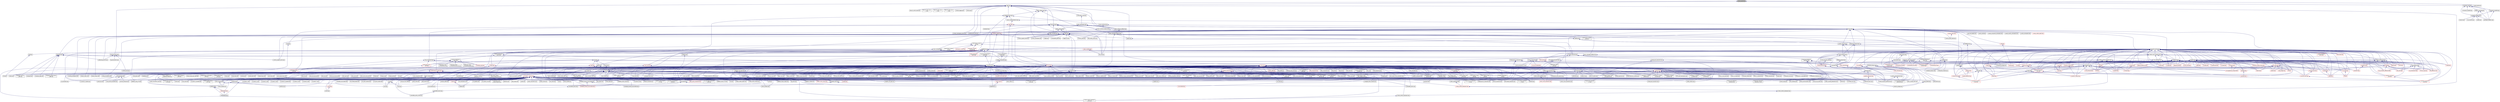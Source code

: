 digraph "parcel_await.hpp"
{
  edge [fontname="Helvetica",fontsize="10",labelfontname="Helvetica",labelfontsize="10"];
  node [fontname="Helvetica",fontsize="10",shape=record];
  Node196 [label="parcel_await.hpp",height=0.2,width=0.4,color="black", fillcolor="grey75", style="filled", fontcolor="black"];
  Node196 -> Node197 [dir="back",color="midnightblue",fontsize="10",style="solid",fontname="Helvetica"];
  Node197 [label="big_boot_barrier.hpp",height=0.2,width=0.4,color="black", fillcolor="white", style="filled",URL="$d4/d0b/big__boot__barrier_8hpp.html"];
  Node197 -> Node198 [dir="back",color="midnightblue",fontsize="10",style="solid",fontname="Helvetica"];
  Node198 [label="addressing_service.cpp",height=0.2,width=0.4,color="black", fillcolor="white", style="filled",URL="$d7/d38/addressing__service_8cpp.html"];
  Node197 -> Node199 [dir="back",color="midnightblue",fontsize="10",style="solid",fontname="Helvetica"];
  Node199 [label="big_boot_barrier.cpp",height=0.2,width=0.4,color="black", fillcolor="white", style="filled",URL="$d9/d5e/big__boot__barrier_8cpp.html"];
  Node197 -> Node200 [dir="back",color="midnightblue",fontsize="10",style="solid",fontname="Helvetica"];
  Node200 [label="runtime_impl.cpp",height=0.2,width=0.4,color="black", fillcolor="white", style="filled",URL="$d2/d28/runtime__impl_8cpp.html"];
  Node196 -> Node201 [dir="back",color="midnightblue",fontsize="10",style="solid",fontname="Helvetica"];
  Node201 [label="apply.hpp",height=0.2,width=0.4,color="black", fillcolor="white", style="filled",URL="$de/d93/runtime_2applier_2apply_8hpp.html"];
  Node201 -> Node202 [dir="back",color="midnightblue",fontsize="10",style="solid",fontname="Helvetica"];
  Node202 [label="simple_central_tuplespace.hpp",height=0.2,width=0.4,color="black", fillcolor="white", style="filled",URL="$d0/d4b/stubs_2simple__central__tuplespace_8hpp.html"];
  Node202 -> Node203 [dir="back",color="midnightblue",fontsize="10",style="solid",fontname="Helvetica"];
  Node203 [label="simple_central_tuplespace.hpp",height=0.2,width=0.4,color="black", fillcolor="white", style="filled",URL="$d5/ddd/simple__central__tuplespace_8hpp.html"];
  Node203 -> Node204 [dir="back",color="midnightblue",fontsize="10",style="solid",fontname="Helvetica"];
  Node204 [label="simple_central_tuplespace\l_client.cpp",height=0.2,width=0.4,color="black", fillcolor="white", style="filled",URL="$d1/d7b/simple__central__tuplespace__client_8cpp.html"];
  Node201 -> Node205 [dir="back",color="midnightblue",fontsize="10",style="solid",fontname="Helvetica"];
  Node205 [label="apply.hpp",height=0.2,width=0.4,color="black", fillcolor="white", style="filled",URL="$d7/d4c/apply_8hpp.html"];
  Node205 -> Node206 [dir="back",color="midnightblue",fontsize="10",style="solid",fontname="Helvetica"];
  Node206 [label="widget.cpp",height=0.2,width=0.4,color="black", fillcolor="white", style="filled",URL="$da/d15/widget_8cpp.html"];
  Node205 -> Node207 [dir="back",color="midnightblue",fontsize="10",style="solid",fontname="Helvetica"];
  Node207 [label="ostream.hpp",height=0.2,width=0.4,color="black", fillcolor="white", style="filled",URL="$d1/d38/ostream_8hpp.html"];
  Node207 -> Node208 [dir="back",color="midnightblue",fontsize="10",style="solid",fontname="Helvetica"];
  Node208 [label="standard_streams.hpp",height=0.2,width=0.4,color="black", fillcolor="white", style="filled",URL="$db/d16/standard__streams_8hpp.html"];
  Node208 -> Node209 [dir="back",color="midnightblue",fontsize="10",style="solid",fontname="Helvetica"];
  Node209 [label="iostreams.hpp",height=0.2,width=0.4,color="red", fillcolor="white", style="filled",URL="$de/d22/iostreams_8hpp.html"];
  Node209 -> Node210 [dir="back",color="midnightblue",fontsize="10",style="solid",fontname="Helvetica"];
  Node210 [label="allgather.cpp",height=0.2,width=0.4,color="black", fillcolor="white", style="filled",URL="$d7/d06/allgather_8cpp.html"];
  Node209 -> Node211 [dir="back",color="midnightblue",fontsize="10",style="solid",fontname="Helvetica"];
  Node211 [label="allgather_and_gate.cpp",height=0.2,width=0.4,color="black", fillcolor="white", style="filled",URL="$d1/d56/allgather__and__gate_8cpp.html"];
  Node209 -> Node212 [dir="back",color="midnightblue",fontsize="10",style="solid",fontname="Helvetica"];
  Node212 [label="async_io_action.cpp",height=0.2,width=0.4,color="black", fillcolor="white", style="filled",URL="$d3/df5/async__io__action_8cpp.html"];
  Node209 -> Node213 [dir="back",color="midnightblue",fontsize="10",style="solid",fontname="Helvetica"];
  Node213 [label="async_io_external.cpp",height=0.2,width=0.4,color="black", fillcolor="white", style="filled",URL="$da/d9a/async__io__external_8cpp.html"];
  Node209 -> Node214 [dir="back",color="midnightblue",fontsize="10",style="solid",fontname="Helvetica"];
  Node214 [label="async_io_low_level.cpp",height=0.2,width=0.4,color="black", fillcolor="white", style="filled",URL="$dc/d10/async__io__low__level_8cpp.html"];
  Node209 -> Node215 [dir="back",color="midnightblue",fontsize="10",style="solid",fontname="Helvetica"];
  Node215 [label="async_io_simple.cpp",height=0.2,width=0.4,color="black", fillcolor="white", style="filled",URL="$da/db7/async__io__simple_8cpp.html"];
  Node209 -> Node216 [dir="back",color="midnightblue",fontsize="10",style="solid",fontname="Helvetica"];
  Node216 [label="os_thread_num.cpp",height=0.2,width=0.4,color="black", fillcolor="white", style="filled",URL="$d2/dfb/os__thread__num_8cpp.html"];
  Node209 -> Node217 [dir="back",color="midnightblue",fontsize="10",style="solid",fontname="Helvetica"];
  Node217 [label="rnd_future_reduce.cpp",height=0.2,width=0.4,color="black", fillcolor="white", style="filled",URL="$d1/db5/rnd__future__reduce_8cpp.html"];
  Node209 -> Node220 [dir="back",color="midnightblue",fontsize="10",style="solid",fontname="Helvetica"];
  Node220 [label="jacobi.cpp",height=0.2,width=0.4,color="black", fillcolor="white", style="filled",URL="$d2/d27/jacobi_8cpp.html"];
  Node209 -> Node221 [dir="back",color="midnightblue",fontsize="10",style="solid",fontname="Helvetica"];
  Node221 [label="stencil_iterator.hpp",height=0.2,width=0.4,color="black", fillcolor="white", style="filled",URL="$dc/d5c/server_2stencil__iterator_8hpp.html"];
  Node221 -> Node222 [dir="back",color="midnightblue",fontsize="10",style="solid",fontname="Helvetica"];
  Node222 [label="solver.hpp",height=0.2,width=0.4,color="red", fillcolor="white", style="filled",URL="$db/d9a/server_2solver_8hpp.html"];
  Node222 -> Node224 [dir="back",color="midnightblue",fontsize="10",style="solid",fontname="Helvetica"];
  Node224 [label="solver.cpp",height=0.2,width=0.4,color="black", fillcolor="white", style="filled",URL="$d6/d94/solver_8cpp.html"];
  Node221 -> Node225 [dir="back",color="midnightblue",fontsize="10",style="solid",fontname="Helvetica"];
  Node225 [label="stencil_iterator.cpp",height=0.2,width=0.4,color="black", fillcolor="white", style="filled",URL="$d6/de1/server_2stencil__iterator_8cpp.html"];
  Node221 -> Node226 [dir="back",color="midnightblue",fontsize="10",style="solid",fontname="Helvetica"];
  Node226 [label="stencil_iterator.cpp",height=0.2,width=0.4,color="black", fillcolor="white", style="filled",URL="$d7/d71/stencil__iterator_8cpp.html"];
  Node209 -> Node227 [dir="back",color="midnightblue",fontsize="10",style="solid",fontname="Helvetica"];
  Node227 [label="grid.cpp",height=0.2,width=0.4,color="black", fillcolor="white", style="filled",URL="$d6/d1b/jacobi__component_2grid_8cpp.html"];
  Node209 -> Node232 [dir="back",color="midnightblue",fontsize="10",style="solid",fontname="Helvetica"];
  Node232 [label="component_ctors.cpp",height=0.2,width=0.4,color="black", fillcolor="white", style="filled",URL="$d3/d2a/component__ctors_8cpp.html"];
  Node209 -> Node233 [dir="back",color="midnightblue",fontsize="10",style="solid",fontname="Helvetica"];
  Node233 [label="component_in_executable.cpp",height=0.2,width=0.4,color="black", fillcolor="white", style="filled",URL="$d8/d4b/component__in__executable_8cpp.html"];
  Node209 -> Node234 [dir="back",color="midnightblue",fontsize="10",style="solid",fontname="Helvetica"];
  Node234 [label="component_inheritance.cpp",height=0.2,width=0.4,color="black", fillcolor="white", style="filled",URL="$d8/d55/component__inheritance_8cpp.html"];
  Node209 -> Node235 [dir="back",color="midnightblue",fontsize="10",style="solid",fontname="Helvetica"];
  Node235 [label="component_with_executor.cpp",height=0.2,width=0.4,color="black", fillcolor="white", style="filled",URL="$d4/d20/component__with__executor_8cpp.html"];
  Node209 -> Node236 [dir="back",color="midnightblue",fontsize="10",style="solid",fontname="Helvetica"];
  Node236 [label="customize_async.cpp",height=0.2,width=0.4,color="black", fillcolor="white", style="filled",URL="$d0/d82/customize__async_8cpp.html"];
  Node209 -> Node237 [dir="back",color="midnightblue",fontsize="10",style="solid",fontname="Helvetica"];
  Node237 [label="enumerate_threads.cpp",height=0.2,width=0.4,color="black", fillcolor="white", style="filled",URL="$d3/dd4/enumerate__threads_8cpp.html"];
  Node209 -> Node238 [dir="back",color="midnightblue",fontsize="10",style="solid",fontname="Helvetica"];
  Node238 [label="error_handling.cpp",height=0.2,width=0.4,color="black", fillcolor="white", style="filled",URL="$d9/d96/error__handling_8cpp.html"];
  Node209 -> Node239 [dir="back",color="midnightblue",fontsize="10",style="solid",fontname="Helvetica"];
  Node239 [label="event_synchronization.cpp",height=0.2,width=0.4,color="black", fillcolor="white", style="filled",URL="$d0/d35/event__synchronization_8cpp.html"];
  Node209 -> Node240 [dir="back",color="midnightblue",fontsize="10",style="solid",fontname="Helvetica"];
  Node240 [label="fractals.cpp",height=0.2,width=0.4,color="black", fillcolor="white", style="filled",URL="$d8/d58/fractals_8cpp.html"];
  Node209 -> Node241 [dir="back",color="midnightblue",fontsize="10",style="solid",fontname="Helvetica"];
  Node241 [label="fractals_executor.cpp",height=0.2,width=0.4,color="black", fillcolor="white", style="filled",URL="$d9/da9/fractals__executor_8cpp.html"];
  Node209 -> Node242 [dir="back",color="midnightblue",fontsize="10",style="solid",fontname="Helvetica"];
  Node242 [label="hello_world.cpp",height=0.2,width=0.4,color="black", fillcolor="white", style="filled",URL="$d0/d67/hello__world_8cpp.html"];
  Node209 -> Node244 [dir="back",color="midnightblue",fontsize="10",style="solid",fontname="Helvetica"];
  Node244 [label="local_channel.cpp",height=0.2,width=0.4,color="black", fillcolor="white", style="filled",URL="$d0/d3e/local__channel_8cpp.html"];
  Node209 -> Node245 [dir="back",color="midnightblue",fontsize="10",style="solid",fontname="Helvetica"];
  Node245 [label="pingpong.cpp",height=0.2,width=0.4,color="black", fillcolor="white", style="filled",URL="$dd/d4d/pingpong_8cpp.html"];
  Node209 -> Node246 [dir="back",color="midnightblue",fontsize="10",style="solid",fontname="Helvetica"];
  Node246 [label="shared_mutex.cpp",height=0.2,width=0.4,color="black", fillcolor="white", style="filled",URL="$da/d0b/shared__mutex_8cpp.html"];
  Node209 -> Node250 [dir="back",color="midnightblue",fontsize="10",style="solid",fontname="Helvetica"];
  Node250 [label="sort_by_key_demo.cpp",height=0.2,width=0.4,color="black", fillcolor="white", style="filled",URL="$da/d20/sort__by__key__demo_8cpp.html"];
  Node209 -> Node252 [dir="back",color="midnightblue",fontsize="10",style="solid",fontname="Helvetica"];
  Node252 [label="vector_counting_dotproduct.cpp",height=0.2,width=0.4,color="black", fillcolor="white", style="filled",URL="$df/de9/vector__counting__dotproduct_8cpp.html"];
  Node209 -> Node254 [dir="back",color="midnightblue",fontsize="10",style="solid",fontname="Helvetica"];
  Node254 [label="oversubscribing_resource\l_partitioner.cpp",height=0.2,width=0.4,color="black", fillcolor="white", style="filled",URL="$dd/dee/oversubscribing__resource__partitioner_8cpp.html"];
  Node209 -> Node255 [dir="back",color="midnightblue",fontsize="10",style="solid",fontname="Helvetica"];
  Node255 [label="simple_resource_partitioner.cpp",height=0.2,width=0.4,color="black", fillcolor="white", style="filled",URL="$d5/df9/simple__resource__partitioner_8cpp.html"];
  Node209 -> Node204 [dir="back",color="midnightblue",fontsize="10",style="solid",fontname="Helvetica"];
  Node209 -> Node261 [dir="back",color="midnightblue",fontsize="10",style="solid",fontname="Helvetica"];
  Node261 [label="parent_vs_child_stealing.cpp",height=0.2,width=0.4,color="black", fillcolor="white", style="filled",URL="$d2/d07/parent__vs__child__stealing_8cpp.html"];
  Node209 -> Node272 [dir="back",color="midnightblue",fontsize="10",style="solid",fontname="Helvetica"];
  Node272 [label="wait_all_timings.cpp",height=0.2,width=0.4,color="black", fillcolor="white", style="filled",URL="$d5/da1/wait__all__timings_8cpp.html"];
  Node209 -> Node274 [dir="back",color="midnightblue",fontsize="10",style="solid",fontname="Helvetica"];
  Node274 [label="osu_bcast.cpp",height=0.2,width=0.4,color="black", fillcolor="white", style="filled",URL="$d3/dca/osu__bcast_8cpp.html"];
  Node209 -> Node285 [dir="back",color="midnightblue",fontsize="10",style="solid",fontname="Helvetica"];
  Node285 [label="dataflow_future_swap.cpp",height=0.2,width=0.4,color="black", fillcolor="white", style="filled",URL="$dc/d8c/dataflow__future__swap_8cpp.html"];
  Node209 -> Node286 [dir="back",color="midnightblue",fontsize="10",style="solid",fontname="Helvetica"];
  Node286 [label="dataflow_future_swap2.cpp",height=0.2,width=0.4,color="black", fillcolor="white", style="filled",URL="$d1/db3/dataflow__future__swap2_8cpp.html"];
  Node209 -> Node290 [dir="back",color="midnightblue",fontsize="10",style="solid",fontname="Helvetica"];
  Node290 [label="function_serialization\l_728.cpp",height=0.2,width=0.4,color="black", fillcolor="white", style="filled",URL="$d8/db1/function__serialization__728_8cpp.html"];
  Node209 -> Node303 [dir="back",color="midnightblue",fontsize="10",style="solid",fontname="Helvetica"];
  Node303 [label="split_credit.cpp",height=0.2,width=0.4,color="black", fillcolor="white", style="filled",URL="$dc/d1c/split__credit_8cpp.html"];
  Node209 -> Node307 [dir="back",color="midnightblue",fontsize="10",style="solid",fontname="Helvetica"];
  Node307 [label="inheritance_2_classes\l_abstract.cpp",height=0.2,width=0.4,color="black", fillcolor="white", style="filled",URL="$dd/d8e/inheritance__2__classes__abstract_8cpp.html"];
  Node209 -> Node308 [dir="back",color="midnightblue",fontsize="10",style="solid",fontname="Helvetica"];
  Node308 [label="inheritance_2_classes\l_concrete.cpp",height=0.2,width=0.4,color="black", fillcolor="white", style="filled",URL="$d8/dc5/inheritance__2__classes__concrete_8cpp.html"];
  Node209 -> Node309 [dir="back",color="midnightblue",fontsize="10",style="solid",fontname="Helvetica"];
  Node309 [label="inheritance_3_classes\l_1_abstract.cpp",height=0.2,width=0.4,color="black", fillcolor="white", style="filled",URL="$dc/dfb/inheritance__3__classes__1__abstract_8cpp.html"];
  Node209 -> Node310 [dir="back",color="midnightblue",fontsize="10",style="solid",fontname="Helvetica"];
  Node310 [label="inheritance_3_classes\l_2_abstract.cpp",height=0.2,width=0.4,color="black", fillcolor="white", style="filled",URL="$dd/d34/inheritance__3__classes__2__abstract_8cpp.html"];
  Node209 -> Node311 [dir="back",color="midnightblue",fontsize="10",style="solid",fontname="Helvetica"];
  Node311 [label="inheritance_3_classes\l_concrete.cpp",height=0.2,width=0.4,color="black", fillcolor="white", style="filled",URL="$de/d09/inheritance__3__classes__concrete_8cpp.html"];
  Node209 -> Node312 [dir="back",color="midnightblue",fontsize="10",style="solid",fontname="Helvetica"];
  Node312 [label="migrate_component.cpp",height=0.2,width=0.4,color="black", fillcolor="white", style="filled",URL="$dc/d78/migrate__component_8cpp.html"];
  Node208 -> Node319 [dir="back",color="midnightblue",fontsize="10",style="solid",fontname="Helvetica"];
  Node319 [label="component_module.cpp",height=0.2,width=0.4,color="black", fillcolor="white", style="filled",URL="$da/d41/iostreams_2component__module_8cpp.html"];
  Node208 -> Node320 [dir="back",color="midnightblue",fontsize="10",style="solid",fontname="Helvetica"];
  Node320 [label="standard_streams.cpp",height=0.2,width=0.4,color="black", fillcolor="white", style="filled",URL="$da/d60/standard__streams_8cpp.html"];
  Node208 -> Node321 [dir="back",color="midnightblue",fontsize="10",style="solid",fontname="Helvetica"];
  Node321 [label="network_storage.cpp",height=0.2,width=0.4,color="black", fillcolor="white", style="filled",URL="$db/daa/network__storage_8cpp.html"];
  Node208 -> Node322 [dir="back",color="midnightblue",fontsize="10",style="solid",fontname="Helvetica"];
  Node322 [label="simple_profiler.hpp",height=0.2,width=0.4,color="black", fillcolor="white", style="filled",URL="$d8/d02/simple__profiler_8hpp.html"];
  Node322 -> Node321 [dir="back",color="midnightblue",fontsize="10",style="solid",fontname="Helvetica"];
  Node207 -> Node319 [dir="back",color="midnightblue",fontsize="10",style="solid",fontname="Helvetica"];
  Node207 -> Node320 [dir="back",color="midnightblue",fontsize="10",style="solid",fontname="Helvetica"];
  Node205 -> Node323 [dir="back",color="midnightblue",fontsize="10",style="solid",fontname="Helvetica"];
  Node323 [label="apply.hpp",height=0.2,width=0.4,color="black", fillcolor="white", style="filled",URL="$d6/d2c/include_2apply_8hpp.html"];
  Node323 -> Node244 [dir="back",color="midnightblue",fontsize="10",style="solid",fontname="Helvetica"];
  Node323 -> Node324 [dir="back",color="midnightblue",fontsize="10",style="solid",fontname="Helvetica"];
  Node324 [label="fail_compile_const\l_array_argument.cpp",height=0.2,width=0.4,color="black", fillcolor="white", style="filled",URL="$dc/dba/fail__compile__const__array__argument_8cpp.html"];
  Node323 -> Node325 [dir="back",color="midnightblue",fontsize="10",style="solid",fontname="Helvetica"];
  Node325 [label="succeed_compile_const\l_ref_argument.cpp",height=0.2,width=0.4,color="black", fillcolor="white", style="filled",URL="$d9/dc9/succeed__compile__const__ref__argument_8cpp.html"];
  Node323 -> Node326 [dir="back",color="midnightblue",fontsize="10",style="solid",fontname="Helvetica"];
  Node326 [label="apply_colocated.cpp",height=0.2,width=0.4,color="black", fillcolor="white", style="filled",URL="$d5/dd3/apply__colocated_8cpp.html"];
  Node323 -> Node327 [dir="back",color="midnightblue",fontsize="10",style="solid",fontname="Helvetica"];
  Node327 [label="apply_local.cpp",height=0.2,width=0.4,color="black", fillcolor="white", style="filled",URL="$dd/db5/apply__local_8cpp.html"];
  Node323 -> Node328 [dir="back",color="midnightblue",fontsize="10",style="solid",fontname="Helvetica"];
  Node328 [label="apply_local_executor.cpp",height=0.2,width=0.4,color="black", fillcolor="white", style="filled",URL="$db/d84/apply__local__executor_8cpp.html"];
  Node323 -> Node329 [dir="back",color="midnightblue",fontsize="10",style="solid",fontname="Helvetica"];
  Node329 [label="apply_local_executor\l_v1.cpp",height=0.2,width=0.4,color="black", fillcolor="white", style="filled",URL="$dd/d53/apply__local__executor__v1_8cpp.html"];
  Node323 -> Node330 [dir="back",color="midnightblue",fontsize="10",style="solid",fontname="Helvetica"];
  Node330 [label="apply_remote.cpp",height=0.2,width=0.4,color="black", fillcolor="white", style="filled",URL="$d9/d40/apply__remote_8cpp.html"];
  Node323 -> Node331 [dir="back",color="midnightblue",fontsize="10",style="solid",fontname="Helvetica"];
  Node331 [label="apply_remote_client.cpp",height=0.2,width=0.4,color="black", fillcolor="white", style="filled",URL="$d9/def/apply__remote__client_8cpp.html"];
  Node323 -> Node332 [dir="back",color="midnightblue",fontsize="10",style="solid",fontname="Helvetica"];
  Node332 [label="async_continue.cpp",height=0.2,width=0.4,color="black", fillcolor="white", style="filled",URL="$d4/d19/async__continue_8cpp.html"];
  Node323 -> Node333 [dir="back",color="midnightblue",fontsize="10",style="solid",fontname="Helvetica"];
  Node333 [label="async_continue_cb.cpp",height=0.2,width=0.4,color="black", fillcolor="white", style="filled",URL="$df/d37/async__continue__cb_8cpp.html"];
  Node323 -> Node334 [dir="back",color="midnightblue",fontsize="10",style="solid",fontname="Helvetica"];
  Node334 [label="async_continue_cb_colocated.cpp",height=0.2,width=0.4,color="black", fillcolor="white", style="filled",URL="$dd/dce/async__continue__cb__colocated_8cpp.html"];
  Node323 -> Node335 [dir="back",color="midnightblue",fontsize="10",style="solid",fontname="Helvetica"];
  Node335 [label="async_local.cpp",height=0.2,width=0.4,color="black", fillcolor="white", style="filled",URL="$d3/d4c/async__local_8cpp.html"];
  Node323 -> Node336 [dir="back",color="midnightblue",fontsize="10",style="solid",fontname="Helvetica"];
  Node336 [label="async_local_executor.cpp",height=0.2,width=0.4,color="black", fillcolor="white", style="filled",URL="$d4/dce/async__local__executor_8cpp.html"];
  Node323 -> Node337 [dir="back",color="midnightblue",fontsize="10",style="solid",fontname="Helvetica"];
  Node337 [label="async_local_executor\l_v1.cpp",height=0.2,width=0.4,color="black", fillcolor="white", style="filled",URL="$da/d4a/async__local__executor__v1_8cpp.html"];
  Node323 -> Node338 [dir="back",color="midnightblue",fontsize="10",style="solid",fontname="Helvetica"];
  Node338 [label="channel.cpp",height=0.2,width=0.4,color="black", fillcolor="white", style="filled",URL="$dd/d5f/channel_8cpp.html"];
  Node323 -> Node339 [dir="back",color="midnightblue",fontsize="10",style="solid",fontname="Helvetica"];
  Node339 [label="channel_local.cpp",height=0.2,width=0.4,color="black", fillcolor="white", style="filled",URL="$d6/d3e/channel__local_8cpp.html"];
  Node323 -> Node340 [dir="back",color="midnightblue",fontsize="10",style="solid",fontname="Helvetica"];
  Node340 [label="zero_copy_serialization.cpp",height=0.2,width=0.4,color="black", fillcolor="white", style="filled",URL="$d4/dea/zero__copy__serialization_8cpp.html"];
  Node205 -> Node341 [dir="back",color="midnightblue",fontsize="10",style="solid",fontname="Helvetica"];
  Node341 [label="dataflow.hpp",height=0.2,width=0.4,color="black", fillcolor="white", style="filled",URL="$db/d03/lcos_2dataflow_8hpp.html"];
  Node341 -> Node342 [dir="back",color="midnightblue",fontsize="10",style="solid",fontname="Helvetica"];
  Node342 [label="dataflow.hpp",height=0.2,width=0.4,color="black", fillcolor="white", style="filled",URL="$d6/dd8/dataflow_8hpp.html"];
  Node342 -> Node343 [dir="back",color="midnightblue",fontsize="10",style="solid",fontname="Helvetica"];
  Node343 [label="jacobi_hpx.cpp",height=0.2,width=0.4,color="black", fillcolor="white", style="filled",URL="$d8/d72/jacobi__hpx_8cpp.html"];
  Node342 -> Node344 [dir="back",color="midnightblue",fontsize="10",style="solid",fontname="Helvetica"];
  Node344 [label="interest_calculator.cpp",height=0.2,width=0.4,color="black", fillcolor="white", style="filled",URL="$d2/d86/interest__calculator_8cpp.html"];
  Node342 -> Node345 [dir="back",color="midnightblue",fontsize="10",style="solid",fontname="Helvetica"];
  Node345 [label="target_distribution\l_policy.hpp",height=0.2,width=0.4,color="red", fillcolor="white", style="filled",URL="$d4/d4a/compute_2host_2target__distribution__policy_8hpp.html"];
  Node342 -> Node353 [dir="back",color="midnightblue",fontsize="10",style="solid",fontname="Helvetica"];
  Node353 [label="dataflow.hpp",height=0.2,width=0.4,color="black", fillcolor="white", style="filled",URL="$db/db6/include_2dataflow_8hpp.html"];
  Node353 -> Node354 [dir="back",color="midnightblue",fontsize="10",style="solid",fontname="Helvetica"];
  Node354 [label="lcos.hpp",height=0.2,width=0.4,color="black", fillcolor="white", style="filled",URL="$d5/deb/lcos_8hpp.html"];
  Node354 -> Node211 [dir="back",color="midnightblue",fontsize="10",style="solid",fontname="Helvetica"];
  Node354 -> Node355 [dir="back",color="midnightblue",fontsize="10",style="solid",fontname="Helvetica"];
  Node355 [label="apex_balance.cpp",height=0.2,width=0.4,color="black", fillcolor="white", style="filled",URL="$d4/d8e/apex__balance_8cpp.html"];
  Node354 -> Node356 [dir="back",color="midnightblue",fontsize="10",style="solid",fontname="Helvetica"];
  Node356 [label="apex_policy_engine\l_active_thread_count.cpp",height=0.2,width=0.4,color="black", fillcolor="white", style="filled",URL="$d5/d01/apex__policy__engine__active__thread__count_8cpp.html"];
  Node354 -> Node357 [dir="back",color="midnightblue",fontsize="10",style="solid",fontname="Helvetica"];
  Node357 [label="apex_policy_engine\l_events.cpp",height=0.2,width=0.4,color="black", fillcolor="white", style="filled",URL="$df/d0f/apex__policy__engine__events_8cpp.html"];
  Node354 -> Node358 [dir="back",color="midnightblue",fontsize="10",style="solid",fontname="Helvetica"];
  Node358 [label="apex_policy_engine\l_periodic.cpp",height=0.2,width=0.4,color="black", fillcolor="white", style="filled",URL="$d5/d7b/apex__policy__engine__periodic_8cpp.html"];
  Node354 -> Node359 [dir="back",color="midnightblue",fontsize="10",style="solid",fontname="Helvetica"];
  Node359 [label="heartbeat.cpp",height=0.2,width=0.4,color="black", fillcolor="white", style="filled",URL="$d8/d98/heartbeat_8cpp.html"];
  Node354 -> Node360 [dir="back",color="midnightblue",fontsize="10",style="solid",fontname="Helvetica"];
  Node360 [label="hello_world_component.hpp",height=0.2,width=0.4,color="red", fillcolor="white", style="filled",URL="$df/df0/hello__world__component_8hpp.html"];
  Node354 -> Node362 [dir="back",color="midnightblue",fontsize="10",style="solid",fontname="Helvetica"];
  Node362 [label="row.hpp",height=0.2,width=0.4,color="red", fillcolor="white", style="filled",URL="$dc/d69/row_8hpp.html"];
  Node362 -> Node221 [dir="back",color="midnightblue",fontsize="10",style="solid",fontname="Helvetica"];
  Node362 -> Node227 [dir="back",color="midnightblue",fontsize="10",style="solid",fontname="Helvetica"];
  Node354 -> Node364 [dir="back",color="midnightblue",fontsize="10",style="solid",fontname="Helvetica"];
  Node364 [label="stencil_iterator.hpp",height=0.2,width=0.4,color="black", fillcolor="white", style="filled",URL="$d4/dc8/stencil__iterator_8hpp.html"];
  Node364 -> Node222 [dir="back",color="midnightblue",fontsize="10",style="solid",fontname="Helvetica"];
  Node364 -> Node221 [dir="back",color="midnightblue",fontsize="10",style="solid",fontname="Helvetica"];
  Node364 -> Node226 [dir="back",color="midnightblue",fontsize="10",style="solid",fontname="Helvetica"];
  Node354 -> Node221 [dir="back",color="midnightblue",fontsize="10",style="solid",fontname="Helvetica"];
  Node354 -> Node343 [dir="back",color="midnightblue",fontsize="10",style="solid",fontname="Helvetica"];
  Node354 -> Node365 [dir="back",color="midnightblue",fontsize="10",style="solid",fontname="Helvetica"];
  Node365 [label="jacobi_nonuniform_hpx.cpp",height=0.2,width=0.4,color="black", fillcolor="white", style="filled",URL="$de/d56/jacobi__nonuniform__hpx_8cpp.html"];
  Node354 -> Node237 [dir="back",color="midnightblue",fontsize="10",style="solid",fontname="Helvetica"];
  Node354 -> Node366 [dir="back",color="midnightblue",fontsize="10",style="solid",fontname="Helvetica"];
  Node366 [label="fibonacci_await.cpp",height=0.2,width=0.4,color="black", fillcolor="white", style="filled",URL="$dc/d1c/fibonacci__await_8cpp.html"];
  Node354 -> Node367 [dir="back",color="midnightblue",fontsize="10",style="solid",fontname="Helvetica"];
  Node367 [label="fibonacci_dataflow.cpp",height=0.2,width=0.4,color="black", fillcolor="white", style="filled",URL="$df/d3d/fibonacci__dataflow_8cpp.html"];
  Node354 -> Node368 [dir="back",color="midnightblue",fontsize="10",style="solid",fontname="Helvetica"];
  Node368 [label="fibonacci_futures.cpp",height=0.2,width=0.4,color="black", fillcolor="white", style="filled",URL="$d6/de3/fibonacci__futures_8cpp.html"];
  Node354 -> Node369 [dir="back",color="midnightblue",fontsize="10",style="solid",fontname="Helvetica"];
  Node369 [label="fibonacci_futures_distributed.cpp",height=0.2,width=0.4,color="black", fillcolor="white", style="filled",URL="$d1/dc9/fibonacci__futures__distributed_8cpp.html"];
  Node354 -> Node240 [dir="back",color="midnightblue",fontsize="10",style="solid",fontname="Helvetica"];
  Node354 -> Node241 [dir="back",color="midnightblue",fontsize="10",style="solid",fontname="Helvetica"];
  Node354 -> Node370 [dir="back",color="midnightblue",fontsize="10",style="solid",fontname="Helvetica"];
  Node370 [label="fractals_struct.cpp",height=0.2,width=0.4,color="black", fillcolor="white", style="filled",URL="$d8/d2f/fractals__struct_8cpp.html"];
  Node354 -> Node242 [dir="back",color="midnightblue",fontsize="10",style="solid",fontname="Helvetica"];
  Node354 -> Node371 [dir="back",color="midnightblue",fontsize="10",style="solid",fontname="Helvetica"];
  Node371 [label="latch_local.cpp",height=0.2,width=0.4,color="black", fillcolor="white", style="filled",URL="$dd/dd3/latch__local_8cpp.html"];
  Node354 -> Node372 [dir="back",color="midnightblue",fontsize="10",style="solid",fontname="Helvetica"];
  Node372 [label="latch_remote.cpp",height=0.2,width=0.4,color="black", fillcolor="white", style="filled",URL="$df/d59/latch__remote_8cpp.html"];
  Node354 -> Node244 [dir="back",color="midnightblue",fontsize="10",style="solid",fontname="Helvetica"];
  Node354 -> Node245 [dir="back",color="midnightblue",fontsize="10",style="solid",fontname="Helvetica"];
  Node354 -> Node246 [dir="back",color="midnightblue",fontsize="10",style="solid",fontname="Helvetica"];
  Node354 -> Node373 [dir="back",color="midnightblue",fontsize="10",style="solid",fontname="Helvetica"];
  Node373 [label="wait_composition.cpp",height=0.2,width=0.4,color="black", fillcolor="white", style="filled",URL="$d6/d13/wait__composition_8cpp.html"];
  Node354 -> Node374 [dir="back",color="midnightblue",fontsize="10",style="solid",fontname="Helvetica"];
  Node374 [label="sheneos_compare.cpp",height=0.2,width=0.4,color="black", fillcolor="white", style="filled",URL="$dc/d11/sheneos__compare_8cpp.html"];
  Node354 -> Node375 [dir="back",color="midnightblue",fontsize="10",style="solid",fontname="Helvetica"];
  Node375 [label="spell_check_file.cpp",height=0.2,width=0.4,color="black", fillcolor="white", style="filled",URL="$df/df7/spell__check__file_8cpp.html"];
  Node354 -> Node376 [dir="back",color="midnightblue",fontsize="10",style="solid",fontname="Helvetica"];
  Node376 [label="spell_check_simple.cpp",height=0.2,width=0.4,color="black", fillcolor="white", style="filled",URL="$dd/d54/spell__check__simple_8cpp.html"];
  Node354 -> Node204 [dir="back",color="midnightblue",fontsize="10",style="solid",fontname="Helvetica"];
  Node354 -> Node377 [dir="back",color="midnightblue",fontsize="10",style="solid",fontname="Helvetica"];
  Node377 [label="hpx.hpp",height=0.2,width=0.4,color="red", fillcolor="white", style="filled",URL="$d0/daa/hpx_8hpp.html"];
  Node377 -> Node378 [dir="back",color="midnightblue",fontsize="10",style="solid",fontname="Helvetica"];
  Node378 [label="1d_stencil_1.cpp",height=0.2,width=0.4,color="black", fillcolor="white", style="filled",URL="$d2/db1/1d__stencil__1_8cpp.html"];
  Node377 -> Node379 [dir="back",color="midnightblue",fontsize="10",style="solid",fontname="Helvetica"];
  Node379 [label="1d_stencil_2.cpp",height=0.2,width=0.4,color="black", fillcolor="white", style="filled",URL="$d3/dd1/1d__stencil__2_8cpp.html"];
  Node377 -> Node380 [dir="back",color="midnightblue",fontsize="10",style="solid",fontname="Helvetica"];
  Node380 [label="1d_stencil_3.cpp",height=0.2,width=0.4,color="black", fillcolor="white", style="filled",URL="$db/d19/1d__stencil__3_8cpp.html"];
  Node377 -> Node381 [dir="back",color="midnightblue",fontsize="10",style="solid",fontname="Helvetica"];
  Node381 [label="1d_stencil_4.cpp",height=0.2,width=0.4,color="black", fillcolor="white", style="filled",URL="$d1/d7d/1d__stencil__4_8cpp.html"];
  Node377 -> Node382 [dir="back",color="midnightblue",fontsize="10",style="solid",fontname="Helvetica"];
  Node382 [label="1d_stencil_4_parallel.cpp",height=0.2,width=0.4,color="black", fillcolor="white", style="filled",URL="$d6/d05/1d__stencil__4__parallel_8cpp.html"];
  Node377 -> Node383 [dir="back",color="midnightblue",fontsize="10",style="solid",fontname="Helvetica"];
  Node383 [label="1d_stencil_4_repart.cpp",height=0.2,width=0.4,color="black", fillcolor="white", style="filled",URL="$d0/d6b/1d__stencil__4__repart_8cpp.html"];
  Node377 -> Node384 [dir="back",color="midnightblue",fontsize="10",style="solid",fontname="Helvetica"];
  Node384 [label="1d_stencil_4_throttle.cpp",height=0.2,width=0.4,color="black", fillcolor="white", style="filled",URL="$d6/de5/1d__stencil__4__throttle_8cpp.html"];
  Node377 -> Node385 [dir="back",color="midnightblue",fontsize="10",style="solid",fontname="Helvetica"];
  Node385 [label="1d_stencil_5.cpp",height=0.2,width=0.4,color="black", fillcolor="white", style="filled",URL="$d7/d2a/1d__stencil__5_8cpp.html"];
  Node377 -> Node386 [dir="back",color="midnightblue",fontsize="10",style="solid",fontname="Helvetica"];
  Node386 [label="1d_stencil_6.cpp",height=0.2,width=0.4,color="black", fillcolor="white", style="filled",URL="$db/de7/1d__stencil__6_8cpp.html"];
  Node377 -> Node387 [dir="back",color="midnightblue",fontsize="10",style="solid",fontname="Helvetica"];
  Node387 [label="1d_stencil_7.cpp",height=0.2,width=0.4,color="black", fillcolor="white", style="filled",URL="$d4/d5a/1d__stencil__7_8cpp.html"];
  Node377 -> Node388 [dir="back",color="midnightblue",fontsize="10",style="solid",fontname="Helvetica"];
  Node388 [label="1d_stencil_8.cpp",height=0.2,width=0.4,color="black", fillcolor="white", style="filled",URL="$df/de0/1d__stencil__8_8cpp.html"];
  Node377 -> Node389 [dir="back",color="midnightblue",fontsize="10",style="solid",fontname="Helvetica"];
  Node389 [label="accumulator.cpp",height=0.2,width=0.4,color="black", fillcolor="white", style="filled",URL="$d1/d81/accumulator_8cpp.html"];
  Node377 -> Node390 [dir="back",color="midnightblue",fontsize="10",style="solid",fontname="Helvetica"];
  Node390 [label="accumulator.hpp",height=0.2,width=0.4,color="black", fillcolor="white", style="filled",URL="$d4/d9d/server_2accumulator_8hpp.html"];
  Node390 -> Node389 [dir="back",color="midnightblue",fontsize="10",style="solid",fontname="Helvetica"];
  Node390 -> Node391 [dir="back",color="midnightblue",fontsize="10",style="solid",fontname="Helvetica"];
  Node391 [label="accumulator.hpp",height=0.2,width=0.4,color="red", fillcolor="white", style="filled",URL="$d8/d5e/accumulator_8hpp.html"];
  Node377 -> Node393 [dir="back",color="midnightblue",fontsize="10",style="solid",fontname="Helvetica"];
  Node393 [label="template_function_accumulator.hpp",height=0.2,width=0.4,color="black", fillcolor="white", style="filled",URL="$d7/da6/server_2template__function__accumulator_8hpp.html"];
  Node393 -> Node394 [dir="back",color="midnightblue",fontsize="10",style="solid",fontname="Helvetica"];
  Node394 [label="template_function_accumulator.cpp",height=0.2,width=0.4,color="black", fillcolor="white", style="filled",URL="$d5/d02/template__function__accumulator_8cpp.html"];
  Node393 -> Node395 [dir="back",color="midnightblue",fontsize="10",style="solid",fontname="Helvetica"];
  Node395 [label="template_function_accumulator.hpp",height=0.2,width=0.4,color="red", fillcolor="white", style="filled",URL="$d3/de9/template__function__accumulator_8hpp.html"];
  Node377 -> Node397 [dir="back",color="midnightblue",fontsize="10",style="solid",fontname="Helvetica"];
  Node397 [label="template_accumulator.cpp",height=0.2,width=0.4,color="black", fillcolor="white", style="filled",URL="$d0/d4a/template__accumulator_8cpp.html"];
  Node377 -> Node394 [dir="back",color="midnightblue",fontsize="10",style="solid",fontname="Helvetica"];
  Node377 -> Node395 [dir="back",color="midnightblue",fontsize="10",style="solid",fontname="Helvetica"];
  Node377 -> Node398 [dir="back",color="midnightblue",fontsize="10",style="solid",fontname="Helvetica"];
  Node398 [label="allgather_module.cpp",height=0.2,width=0.4,color="black", fillcolor="white", style="filled",URL="$df/de4/allgather__module_8cpp.html"];
  Node377 -> Node210 [dir="back",color="midnightblue",fontsize="10",style="solid",fontname="Helvetica"];
  Node377 -> Node211 [dir="back",color="midnightblue",fontsize="10",style="solid",fontname="Helvetica"];
  Node377 -> Node399 [dir="back",color="midnightblue",fontsize="10",style="solid",fontname="Helvetica"];
  Node399 [label="ag_client.cpp",height=0.2,width=0.4,color="black", fillcolor="white", style="filled",URL="$d4/d5d/ag__client_8cpp.html"];
  Node377 -> Node400 [dir="back",color="midnightblue",fontsize="10",style="solid",fontname="Helvetica"];
  Node400 [label="hpx_thread_phase.cpp",height=0.2,width=0.4,color="black", fillcolor="white", style="filled",URL="$d5/dca/hpx__thread__phase_8cpp.html"];
  Node377 -> Node216 [dir="back",color="midnightblue",fontsize="10",style="solid",fontname="Helvetica"];
  Node377 -> Node401 [dir="back",color="midnightblue",fontsize="10",style="solid",fontname="Helvetica"];
  Node401 [label="cancelable_action.cpp",height=0.2,width=0.4,color="black", fillcolor="white", style="filled",URL="$d5/d0c/cancelable__action_8cpp.html"];
  Node377 -> Node402 [dir="back",color="midnightblue",fontsize="10",style="solid",fontname="Helvetica"];
  Node402 [label="cancelable_action.hpp",height=0.2,width=0.4,color="black", fillcolor="white", style="filled",URL="$d5/d4d/server_2cancelable__action_8hpp.html"];
  Node402 -> Node401 [dir="back",color="midnightblue",fontsize="10",style="solid",fontname="Helvetica"];
  Node402 -> Node403 [dir="back",color="midnightblue",fontsize="10",style="solid",fontname="Helvetica"];
  Node403 [label="cancelable_action.hpp",height=0.2,width=0.4,color="black", fillcolor="white", style="filled",URL="$d0/da3/stubs_2cancelable__action_8hpp.html"];
  Node403 -> Node404 [dir="back",color="midnightblue",fontsize="10",style="solid",fontname="Helvetica"];
  Node404 [label="cancelable_action.hpp",height=0.2,width=0.4,color="black", fillcolor="white", style="filled",URL="$d6/d28/cancelable__action_8hpp.html"];
  Node404 -> Node405 [dir="back",color="midnightblue",fontsize="10",style="solid",fontname="Helvetica"];
  Node405 [label="cancelable_action_client.cpp",height=0.2,width=0.4,color="black", fillcolor="white", style="filled",URL="$d1/db8/cancelable__action__client_8cpp.html"];
  Node377 -> Node403 [dir="back",color="midnightblue",fontsize="10",style="solid",fontname="Helvetica"];
  Node377 -> Node405 [dir="back",color="midnightblue",fontsize="10",style="solid",fontname="Helvetica"];
  Node377 -> Node348 [dir="back",color="midnightblue",fontsize="10",style="solid",fontname="Helvetica"];
  Node348 [label="cublas_matmul.cpp",height=0.2,width=0.4,color="black", fillcolor="white", style="filled",URL="$dd/d84/cublas__matmul_8cpp.html"];
  Node377 -> Node406 [dir="back",color="midnightblue",fontsize="10",style="solid",fontname="Helvetica"];
  Node406 [label="win_perf_counters.cpp",height=0.2,width=0.4,color="black", fillcolor="white", style="filled",URL="$d8/d11/win__perf__counters_8cpp.html"];
  Node377 -> Node407 [dir="back",color="midnightblue",fontsize="10",style="solid",fontname="Helvetica"];
  Node407 [label="win_perf_counters.hpp",height=0.2,width=0.4,color="black", fillcolor="white", style="filled",URL="$d5/da7/win__perf__counters_8hpp.html"];
  Node377 -> Node360 [dir="back",color="midnightblue",fontsize="10",style="solid",fontname="Helvetica"];
  Node377 -> Node408 [dir="back",color="midnightblue",fontsize="10",style="solid",fontname="Helvetica"];
  Node408 [label="interpolate1d.cpp",height=0.2,width=0.4,color="black", fillcolor="white", style="filled",URL="$d0/d05/interpolate1d_8cpp.html"];
  Node377 -> Node409 [dir="back",color="midnightblue",fontsize="10",style="solid",fontname="Helvetica"];
  Node409 [label="partition.hpp",height=0.2,width=0.4,color="black", fillcolor="white", style="filled",URL="$d0/d7a/examples_2interpolate1d_2interpolate1d_2partition_8hpp.html"];
  Node409 -> Node408 [dir="back",color="midnightblue",fontsize="10",style="solid",fontname="Helvetica"];
  Node409 -> Node410 [dir="back",color="midnightblue",fontsize="10",style="solid",fontname="Helvetica"];
  Node410 [label="interpolate1d.hpp",height=0.2,width=0.4,color="red", fillcolor="white", style="filled",URL="$d4/dc7/interpolate1d_8hpp.html"];
  Node410 -> Node408 [dir="back",color="midnightblue",fontsize="10",style="solid",fontname="Helvetica"];
  Node377 -> Node412 [dir="back",color="midnightblue",fontsize="10",style="solid",fontname="Helvetica"];
  Node412 [label="partition.hpp",height=0.2,width=0.4,color="black", fillcolor="white", style="filled",URL="$d0/dff/examples_2interpolate1d_2interpolate1d_2server_2partition_8hpp.html"];
  Node412 -> Node409 [dir="back",color="midnightblue",fontsize="10",style="solid",fontname="Helvetica"];
  Node412 -> Node413 [dir="back",color="midnightblue",fontsize="10",style="solid",fontname="Helvetica"];
  Node413 [label="partition.cpp",height=0.2,width=0.4,color="black", fillcolor="white", style="filled",URL="$d0/d4f/examples_2interpolate1d_2interpolate1d_2server_2partition_8cpp.html"];
  Node377 -> Node410 [dir="back",color="midnightblue",fontsize="10",style="solid",fontname="Helvetica"];
  Node377 -> Node414 [dir="back",color="midnightblue",fontsize="10",style="solid",fontname="Helvetica"];
  Node414 [label="read_values.cpp",height=0.2,width=0.4,color="black", fillcolor="white", style="filled",URL="$d0/d8c/interpolate1d_2interpolate1d_2read__values_8cpp.html"];
  Node377 -> Node413 [dir="back",color="midnightblue",fontsize="10",style="solid",fontname="Helvetica"];
  Node377 -> Node220 [dir="back",color="midnightblue",fontsize="10",style="solid",fontname="Helvetica"];
  Node377 -> Node227 [dir="back",color="midnightblue",fontsize="10",style="solid",fontname="Helvetica"];
  Node377 -> Node415 [dir="back",color="midnightblue",fontsize="10",style="solid",fontname="Helvetica"];
  Node415 [label="row.cpp",height=0.2,width=0.4,color="black", fillcolor="white", style="filled",URL="$d3/d86/server_2row_8cpp.html"];
  Node377 -> Node224 [dir="back",color="midnightblue",fontsize="10",style="solid",fontname="Helvetica"];
  Node377 -> Node225 [dir="back",color="midnightblue",fontsize="10",style="solid",fontname="Helvetica"];
  Node377 -> Node226 [dir="back",color="midnightblue",fontsize="10",style="solid",fontname="Helvetica"];
  Node377 -> Node416 [dir="back",color="midnightblue",fontsize="10",style="solid",fontname="Helvetica"];
  Node416 [label="jacobi.cpp",height=0.2,width=0.4,color="black", fillcolor="white", style="filled",URL="$d3/d44/smp_2jacobi_8cpp.html"];
  Node377 -> Node343 [dir="back",color="midnightblue",fontsize="10",style="solid",fontname="Helvetica"];
  Node377 -> Node417 [dir="back",color="midnightblue",fontsize="10",style="solid",fontname="Helvetica"];
  Node417 [label="jacobi_nonuniform.cpp",height=0.2,width=0.4,color="black", fillcolor="white", style="filled",URL="$dd/ddc/jacobi__nonuniform_8cpp.html"];
  Node377 -> Node365 [dir="back",color="midnightblue",fontsize="10",style="solid",fontname="Helvetica"];
  Node377 -> Node418 [dir="back",color="midnightblue",fontsize="10",style="solid",fontname="Helvetica"];
  Node418 [label="nqueen.cpp",height=0.2,width=0.4,color="black", fillcolor="white", style="filled",URL="$db/dca/nqueen_8cpp.html"];
  Node377 -> Node419 [dir="back",color="midnightblue",fontsize="10",style="solid",fontname="Helvetica"];
  Node419 [label="nqueen.hpp",height=0.2,width=0.4,color="red", fillcolor="white", style="filled",URL="$de/d58/server_2nqueen_8hpp.html"];
  Node419 -> Node418 [dir="back",color="midnightblue",fontsize="10",style="solid",fontname="Helvetica"];
  Node377 -> Node422 [dir="back",color="midnightblue",fontsize="10",style="solid",fontname="Helvetica"];
  Node422 [label="nqueen_client.cpp",height=0.2,width=0.4,color="black", fillcolor="white", style="filled",URL="$d3/d5e/nqueen__client_8cpp.html"];
  Node377 -> Node423 [dir="back",color="midnightblue",fontsize="10",style="solid",fontname="Helvetica"];
  Node423 [label="sine.cpp",height=0.2,width=0.4,color="black", fillcolor="white", style="filled",URL="$d3/d0d/server_2sine_8cpp.html"];
  Node377 -> Node424 [dir="back",color="midnightblue",fontsize="10",style="solid",fontname="Helvetica"];
  Node424 [label="sine.hpp",height=0.2,width=0.4,color="black", fillcolor="white", style="filled",URL="$d8/dac/sine_8hpp.html"];
  Node424 -> Node423 [dir="back",color="midnightblue",fontsize="10",style="solid",fontname="Helvetica"];
  Node424 -> Node425 [dir="back",color="midnightblue",fontsize="10",style="solid",fontname="Helvetica"];
  Node425 [label="sine.cpp",height=0.2,width=0.4,color="black", fillcolor="white", style="filled",URL="$d5/dd8/sine_8cpp.html"];
  Node377 -> Node425 [dir="back",color="midnightblue",fontsize="10",style="solid",fontname="Helvetica"];
  Node377 -> Node426 [dir="back",color="midnightblue",fontsize="10",style="solid",fontname="Helvetica"];
  Node426 [label="sine_client.cpp",height=0.2,width=0.4,color="black", fillcolor="white", style="filled",URL="$db/d62/sine__client_8cpp.html"];
  Node377 -> Node427 [dir="back",color="midnightblue",fontsize="10",style="solid",fontname="Helvetica"];
  Node427 [label="qt.cpp",height=0.2,width=0.4,color="black", fillcolor="white", style="filled",URL="$df/d90/qt_8cpp.html"];
  Node377 -> Node428 [dir="back",color="midnightblue",fontsize="10",style="solid",fontname="Helvetica"];
  Node428 [label="queue_client.cpp",height=0.2,width=0.4,color="black", fillcolor="white", style="filled",URL="$d7/d96/queue__client_8cpp.html"];
  Node377 -> Node236 [dir="back",color="midnightblue",fontsize="10",style="solid",fontname="Helvetica"];
  Node377 -> Node429 [dir="back",color="midnightblue",fontsize="10",style="solid",fontname="Helvetica"];
  Node429 [label="data_actions.cpp",height=0.2,width=0.4,color="black", fillcolor="white", style="filled",URL="$dc/d68/data__actions_8cpp.html"];
  Node377 -> Node238 [dir="back",color="midnightblue",fontsize="10",style="solid",fontname="Helvetica"];
  Node377 -> Node239 [dir="back",color="midnightblue",fontsize="10",style="solid",fontname="Helvetica"];
  Node377 -> Node430 [dir="back",color="midnightblue",fontsize="10",style="solid",fontname="Helvetica"];
  Node430 [label="factorial.cpp",height=0.2,width=0.4,color="black", fillcolor="white", style="filled",URL="$d9/d00/factorial_8cpp.html"];
  Node377 -> Node431 [dir="back",color="midnightblue",fontsize="10",style="solid",fontname="Helvetica"];
  Node431 [label="file_serialization.cpp",height=0.2,width=0.4,color="black", fillcolor="white", style="filled",URL="$de/d58/file__serialization_8cpp.html"];
  Node377 -> Node432 [dir="back",color="midnightblue",fontsize="10",style="solid",fontname="Helvetica"];
  Node432 [label="init_globally.cpp",height=0.2,width=0.4,color="black", fillcolor="white", style="filled",URL="$d6/dad/init__globally_8cpp.html"];
  Node377 -> Node344 [dir="back",color="midnightblue",fontsize="10",style="solid",fontname="Helvetica"];
  Node377 -> Node433 [dir="back",color="midnightblue",fontsize="10",style="solid",fontname="Helvetica"];
  Node433 [label="non_atomic_rma.cpp",height=0.2,width=0.4,color="black", fillcolor="white", style="filled",URL="$d7/d8b/non__atomic__rma_8cpp.html"];
  Node377 -> Node434 [dir="back",color="midnightblue",fontsize="10",style="solid",fontname="Helvetica"];
  Node434 [label="partitioned_vector\l_spmd_foreach.cpp",height=0.2,width=0.4,color="black", fillcolor="white", style="filled",URL="$db/d7c/partitioned__vector__spmd__foreach_8cpp.html"];
  Node377 -> Node435 [dir="back",color="midnightblue",fontsize="10",style="solid",fontname="Helvetica"];
  Node435 [label="pipeline1.cpp",height=0.2,width=0.4,color="black", fillcolor="white", style="filled",URL="$d5/d77/pipeline1_8cpp.html"];
  Node377 -> Node436 [dir="back",color="midnightblue",fontsize="10",style="solid",fontname="Helvetica"];
  Node436 [label="quicksort.cpp",height=0.2,width=0.4,color="black", fillcolor="white", style="filled",URL="$d3/d1e/quicksort_8cpp.html"];
  Node377 -> Node437 [dir="back",color="midnightblue",fontsize="10",style="solid",fontname="Helvetica"];
  Node437 [label="receive_buffer.cpp",height=0.2,width=0.4,color="black", fillcolor="white", style="filled",URL="$d7/d10/receive__buffer_8cpp.html"];
  Node377 -> Node438 [dir="back",color="midnightblue",fontsize="10",style="solid",fontname="Helvetica"];
  Node438 [label="safe_object.cpp",height=0.2,width=0.4,color="black", fillcolor="white", style="filled",URL="$dd/d52/safe__object_8cpp.html"];
  Node377 -> Node250 [dir="back",color="midnightblue",fontsize="10",style="solid",fontname="Helvetica"];
  Node377 -> Node439 [dir="back",color="midnightblue",fontsize="10",style="solid",fontname="Helvetica"];
  Node439 [label="timed_wake.cpp",height=0.2,width=0.4,color="black", fillcolor="white", style="filled",URL="$d8/df9/timed__wake_8cpp.html"];
  Node377 -> Node252 [dir="back",color="midnightblue",fontsize="10",style="solid",fontname="Helvetica"];
  Node377 -> Node442 [dir="back",color="midnightblue",fontsize="10",style="solid",fontname="Helvetica"];
  Node442 [label="random_mem_access.hpp",height=0.2,width=0.4,color="red", fillcolor="white", style="filled",URL="$d0/d19/server_2random__mem__access_8hpp.html"];
  Node377 -> Node254 [dir="back",color="midnightblue",fontsize="10",style="solid",fontname="Helvetica"];
  Node377 -> Node255 [dir="back",color="midnightblue",fontsize="10",style="solid",fontname="Helvetica"];
  Node377 -> Node463 [dir="back",color="midnightblue",fontsize="10",style="solid",fontname="Helvetica"];
  Node463 [label="throttle.hpp",height=0.2,width=0.4,color="red", fillcolor="white", style="filled",URL="$db/dc9/server_2throttle_8hpp.html"];
  Node377 -> Node476 [dir="back",color="midnightblue",fontsize="10",style="solid",fontname="Helvetica"];
  Node476 [label="simple_central_tuplespace.hpp",height=0.2,width=0.4,color="red", fillcolor="white", style="filled",URL="$db/d69/server_2simple__central__tuplespace_8hpp.html"];
  Node476 -> Node202 [dir="back",color="midnightblue",fontsize="10",style="solid",fontname="Helvetica"];
  Node377 -> Node478 [dir="back",color="midnightblue",fontsize="10",style="solid",fontname="Helvetica"];
  Node478 [label="tuples_warehouse.hpp",height=0.2,width=0.4,color="black", fillcolor="white", style="filled",URL="$da/de6/tuples__warehouse_8hpp.html"];
  Node478 -> Node476 [dir="back",color="midnightblue",fontsize="10",style="solid",fontname="Helvetica"];
  Node377 -> Node321 [dir="back",color="midnightblue",fontsize="10",style="solid",fontname="Helvetica"];
  Node377 -> Node322 [dir="back",color="midnightblue",fontsize="10",style="solid",fontname="Helvetica"];
  Node377 -> Node274 [dir="back",color="midnightblue",fontsize="10",style="solid",fontname="Helvetica"];
  Node377 -> Node493 [dir="back",color="midnightblue",fontsize="10",style="solid",fontname="Helvetica"];
  Node493 [label="action_move_semantics.cpp",height=0.2,width=0.4,color="black", fillcolor="white", style="filled",URL="$d4/db3/action__move__semantics_8cpp.html"];
  Node377 -> Node495 [dir="back",color="midnightblue",fontsize="10",style="solid",fontname="Helvetica"];
  Node495 [label="duplicate_id_registration\l_1596.cpp",height=0.2,width=0.4,color="black", fillcolor="white", style="filled",URL="$db/d8d/duplicate__id__registration__1596_8cpp.html"];
  Node377 -> Node498 [dir="back",color="midnightblue",fontsize="10",style="solid",fontname="Helvetica"];
  Node498 [label="send_gid_keep_component\l_1624.cpp",height=0.2,width=0.4,color="black", fillcolor="white", style="filled",URL="$d9/d49/send__gid__keep__component__1624_8cpp.html"];
  Node377 -> Node499 [dir="back",color="midnightblue",fontsize="10",style="solid",fontname="Helvetica"];
  Node499 [label="algorithms.cc",height=0.2,width=0.4,color="black", fillcolor="white", style="filled",URL="$d5/d1b/algorithms_8cc.html"];
  Node377 -> Node500 [dir="back",color="midnightblue",fontsize="10",style="solid",fontname="Helvetica"];
  Node500 [label="matrix_hpx.hh",height=0.2,width=0.4,color="red", fillcolor="white", style="filled",URL="$d5/d89/matrix__hpx_8hh.html"];
  Node500 -> Node499 [dir="back",color="midnightblue",fontsize="10",style="solid",fontname="Helvetica"];
  Node377 -> Node505 [dir="back",color="midnightblue",fontsize="10",style="solid",fontname="Helvetica"];
  Node505 [label="block_matrix.cc",height=0.2,width=0.4,color="black", fillcolor="white", style="filled",URL="$de/d88/block__matrix_8cc.html"];
  Node377 -> Node512 [dir="back",color="midnightblue",fontsize="10",style="solid",fontname="Helvetica"];
  Node512 [label="id_type_ref_counting\l_1032.cpp",height=0.2,width=0.4,color="black", fillcolor="white", style="filled",URL="$d8/dfd/id__type__ref__counting__1032_8cpp.html"];
  Node377 -> Node515 [dir="back",color="midnightblue",fontsize="10",style="solid",fontname="Helvetica"];
  Node515 [label="async_unwrap_1037.cpp",height=0.2,width=0.4,color="black", fillcolor="white", style="filled",URL="$d4/d13/async__unwrap__1037_8cpp.html"];
  Node377 -> Node516 [dir="back",color="midnightblue",fontsize="10",style="solid",fontname="Helvetica"];
  Node516 [label="barrier_hang.cpp",height=0.2,width=0.4,color="black", fillcolor="white", style="filled",URL="$dd/d8b/barrier__hang_8cpp.html"];
  Node377 -> Node520 [dir="back",color="midnightblue",fontsize="10",style="solid",fontname="Helvetica"];
  Node520 [label="dataflow_const_functor\l_773.cpp",height=0.2,width=0.4,color="black", fillcolor="white", style="filled",URL="$d3/df2/dataflow__const__functor__773_8cpp.html"];
  Node377 -> Node285 [dir="back",color="midnightblue",fontsize="10",style="solid",fontname="Helvetica"];
  Node377 -> Node286 [dir="back",color="midnightblue",fontsize="10",style="solid",fontname="Helvetica"];
  Node377 -> Node521 [dir="back",color="midnightblue",fontsize="10",style="solid",fontname="Helvetica"];
  Node521 [label="dataflow_launch_775.cpp",height=0.2,width=0.4,color="black", fillcolor="white", style="filled",URL="$d7/d0d/dataflow__launch__775_8cpp.html"];
  Node377 -> Node523 [dir="back",color="midnightblue",fontsize="10",style="solid",fontname="Helvetica"];
  Node523 [label="dataflow_using_774.cpp",height=0.2,width=0.4,color="black", fillcolor="white", style="filled",URL="$d7/dfa/dataflow__using__774_8cpp.html"];
  Node377 -> Node537 [dir="back",color="midnightblue",fontsize="10",style="solid",fontname="Helvetica"];
  Node537 [label="set_hpx_limit_798.cpp",height=0.2,width=0.4,color="black", fillcolor="white", style="filled",URL="$d2/dfb/set__hpx__limit__798_8cpp.html"];
  Node377 -> Node539 [dir="back",color="midnightblue",fontsize="10",style="solid",fontname="Helvetica"];
  Node539 [label="shared_stated_leaked\l_1211.cpp",height=0.2,width=0.4,color="black", fillcolor="white", style="filled",URL="$dc/dce/shared__stated__leaked__1211_8cpp.html"];
  Node377 -> Node562 [dir="back",color="midnightblue",fontsize="10",style="solid",fontname="Helvetica"];
  Node562 [label="thread_pool_executor\l_1114.cpp",height=0.2,width=0.4,color="black", fillcolor="white", style="filled",URL="$d8/d63/thread__pool__executor__1114_8cpp.html"];
  Node377 -> Node571 [dir="back",color="midnightblue",fontsize="10",style="solid",fontname="Helvetica"];
  Node571 [label="managed_refcnt_checker.cpp",height=0.2,width=0.4,color="black", fillcolor="white", style="filled",URL="$d3/d8d/managed__refcnt__checker_8cpp.html"];
  Node377 -> Node579 [dir="back",color="midnightblue",fontsize="10",style="solid",fontname="Helvetica"];
  Node579 [label="simple_mobile_object.cpp",height=0.2,width=0.4,color="black", fillcolor="white", style="filled",URL="$d2/da7/simple__mobile__object_8cpp.html"];
  Node377 -> Node576 [dir="back",color="midnightblue",fontsize="10",style="solid",fontname="Helvetica"];
  Node576 [label="simple_refcnt_checker.cpp",height=0.2,width=0.4,color="black", fillcolor="white", style="filled",URL="$df/d16/simple__refcnt__checker_8cpp.html"];
  Node377 -> Node586 [dir="back",color="midnightblue",fontsize="10",style="solid",fontname="Helvetica"];
  Node586 [label="barrier.cpp",height=0.2,width=0.4,color="black", fillcolor="white", style="filled",URL="$df/d63/tests_2unit_2lcos_2barrier_8cpp.html"];
  Node377 -> Node598 [dir="back",color="midnightblue",fontsize="10",style="solid",fontname="Helvetica"];
  Node598 [label="local_event.cpp",height=0.2,width=0.4,color="black", fillcolor="white", style="filled",URL="$df/d9a/local__event_8cpp.html"];
  Node377 -> Node790 [dir="back",color="midnightblue",fontsize="10",style="solid",fontname="Helvetica"];
  Node790 [label="service_executors.cpp",height=0.2,width=0.4,color="black", fillcolor="white", style="filled",URL="$d2/d42/service__executors_8cpp.html"];
  Node377 -> Node793 [dir="back",color="midnightblue",fontsize="10",style="solid",fontname="Helvetica"];
  Node793 [label="this_thread_executors.cpp",height=0.2,width=0.4,color="black", fillcolor="white", style="filled",URL="$d5/da8/tests_2unit_2parallel_2executors_2this__thread__executors_8cpp.html"];
  Node377 -> Node794 [dir="back",color="midnightblue",fontsize="10",style="solid",fontname="Helvetica"];
  Node794 [label="this_thread_executors\l_v1.cpp",height=0.2,width=0.4,color="black", fillcolor="white", style="filled",URL="$d1/d20/this__thread__executors__v1_8cpp.html"];
  Node377 -> Node795 [dir="back",color="midnightblue",fontsize="10",style="solid",fontname="Helvetica"];
  Node795 [label="thread_pool_attached\l_executors.cpp",height=0.2,width=0.4,color="black", fillcolor="white", style="filled",URL="$d9/dfb/tests_2unit_2parallel_2executors_2thread__pool__attached__executors_8cpp.html"];
  Node377 -> Node796 [dir="back",color="midnightblue",fontsize="10",style="solid",fontname="Helvetica"];
  Node796 [label="thread_pool_attached\l_executors_v1.cpp",height=0.2,width=0.4,color="black", fillcolor="white", style="filled",URL="$d2/d5d/thread__pool__attached__executors__v1_8cpp.html"];
  Node377 -> Node797 [dir="back",color="midnightblue",fontsize="10",style="solid",fontname="Helvetica"];
  Node797 [label="thread_pool_executors.cpp",height=0.2,width=0.4,color="black", fillcolor="white", style="filled",URL="$d4/d70/tests_2unit_2parallel_2executors_2thread__pool__executors_8cpp.html"];
  Node377 -> Node798 [dir="back",color="midnightblue",fontsize="10",style="solid",fontname="Helvetica"];
  Node798 [label="thread_pool_executors\l_v1.cpp",height=0.2,width=0.4,color="black", fillcolor="white", style="filled",URL="$d6/d67/thread__pool__executors__v1_8cpp.html"];
  Node377 -> Node799 [dir="back",color="midnightblue",fontsize="10",style="solid",fontname="Helvetica"];
  Node799 [label="thread_pool_os_executors.cpp",height=0.2,width=0.4,color="black", fillcolor="white", style="filled",URL="$da/d9a/tests_2unit_2parallel_2executors_2thread__pool__os__executors_8cpp.html"];
  Node377 -> Node800 [dir="back",color="midnightblue",fontsize="10",style="solid",fontname="Helvetica"];
  Node800 [label="thread_pool_os_executors\l_v1.cpp",height=0.2,width=0.4,color="black", fillcolor="white", style="filled",URL="$d7/d15/thread__pool__os__executors__v1_8cpp.html"];
  Node377 -> Node807 [dir="back",color="midnightblue",fontsize="10",style="solid",fontname="Helvetica"];
  Node807 [label="spmd_block.cpp",height=0.2,width=0.4,color="black", fillcolor="white", style="filled",URL="$d7/dbf/spmd__block_8cpp.html"];
  Node377 -> Node809 [dir="back",color="midnightblue",fontsize="10",style="solid",fontname="Helvetica"];
  Node809 [label="serialize_buffer.cpp",height=0.2,width=0.4,color="black", fillcolor="white", style="filled",URL="$d1/d00/serialize__buffer_8cpp.html"];
  Node354 -> Node261 [dir="back",color="midnightblue",fontsize="10",style="solid",fontname="Helvetica"];
  Node354 -> Node272 [dir="back",color="midnightblue",fontsize="10",style="solid",fontname="Helvetica"];
  Node354 -> Node817 [dir="back",color="midnightblue",fontsize="10",style="solid",fontname="Helvetica"];
  Node817 [label="return_future_2847.cpp",height=0.2,width=0.4,color="black", fillcolor="white", style="filled",URL="$d3/dfe/return__future__2847_8cpp.html"];
  Node354 -> Node818 [dir="back",color="midnightblue",fontsize="10",style="solid",fontname="Helvetica"];
  Node818 [label="return_non_default\l_constructible_2847.cpp",height=0.2,width=0.4,color="black", fillcolor="white", style="filled",URL="$dc/d11/return__non__default__constructible__2847_8cpp.html"];
  Node354 -> Node495 [dir="back",color="midnightblue",fontsize="10",style="solid",fontname="Helvetica"];
  Node354 -> Node498 [dir="back",color="midnightblue",fontsize="10",style="solid",fontname="Helvetica"];
  Node354 -> Node819 [dir="back",color="midnightblue",fontsize="10",style="solid",fontname="Helvetica"];
  Node819 [label="async_action_1813.cpp",height=0.2,width=0.4,color="black", fillcolor="white", style="filled",URL="$db/de6/async__action__1813_8cpp.html"];
  Node354 -> Node820 [dir="back",color="midnightblue",fontsize="10",style="solid",fontname="Helvetica"];
  Node820 [label="async_callback_non\l_deduced_context.cpp",height=0.2,width=0.4,color="black", fillcolor="white", style="filled",URL="$dc/dbb/async__callback__non__deduced__context_8cpp.html"];
  Node354 -> Node821 [dir="back",color="midnightblue",fontsize="10",style="solid",fontname="Helvetica"];
  Node821 [label="broadcast_unwrap_future\l_2885.cpp",height=0.2,width=0.4,color="black", fillcolor="white", style="filled",URL="$da/df6/broadcast__unwrap__future__2885_8cpp.html"];
  Node354 -> Node822 [dir="back",color="midnightblue",fontsize="10",style="solid",fontname="Helvetica"];
  Node822 [label="broadcast_wait_for\l_2822.cpp",height=0.2,width=0.4,color="black", fillcolor="white", style="filled",URL="$dd/de7/broadcast__wait__for__2822_8cpp.html"];
  Node354 -> Node823 [dir="back",color="midnightblue",fontsize="10",style="solid",fontname="Helvetica"];
  Node823 [label="dataflow_791.cpp",height=0.2,width=0.4,color="black", fillcolor="white", style="filled",URL="$d6/da1/dataflow__791_8cpp.html"];
  Node354 -> Node824 [dir="back",color="midnightblue",fontsize="10",style="solid",fontname="Helvetica"];
  Node824 [label="future_range_ambiguity\l_2032.cpp",height=0.2,width=0.4,color="black", fillcolor="white", style="filled",URL="$dc/d4e/future__range__ambiguity__2032_8cpp.html"];
  Node354 -> Node825 [dir="back",color="midnightblue",fontsize="10",style="solid",fontname="Helvetica"];
  Node825 [label="future_timed_wait_1025.cpp",height=0.2,width=0.4,color="black", fillcolor="white", style="filled",URL="$de/d7d/future__timed__wait__1025_8cpp.html"];
  Node354 -> Node826 [dir="back",color="midnightblue",fontsize="10",style="solid",fontname="Helvetica"];
  Node826 [label="shared_future_continuation\l_order.cpp",height=0.2,width=0.4,color="black", fillcolor="white", style="filled",URL="$dd/d1f/shared__future__continuation__order_8cpp.html"];
  Node354 -> Node827 [dir="back",color="midnightblue",fontsize="10",style="solid",fontname="Helvetica"];
  Node827 [label="shared_future_then\l_2166.cpp",height=0.2,width=0.4,color="black", fillcolor="white", style="filled",URL="$d8/dc4/shared__future__then__2166_8cpp.html"];
  Node354 -> Node539 [dir="back",color="midnightblue",fontsize="10",style="solid",fontname="Helvetica"];
  Node354 -> Node828 [dir="back",color="midnightblue",fontsize="10",style="solid",fontname="Helvetica"];
  Node828 [label="sliding_semaphore_2338.cpp",height=0.2,width=0.4,color="black", fillcolor="white", style="filled",URL="$da/da6/sliding__semaphore__2338_8cpp.html"];
  Node354 -> Node829 [dir="back",color="midnightblue",fontsize="10",style="solid",fontname="Helvetica"];
  Node829 [label="wait_for_action_2796.cpp",height=0.2,width=0.4,color="black", fillcolor="white", style="filled",URL="$dc/db9/wait__for__action__2796_8cpp.html"];
  Node354 -> Node562 [dir="back",color="midnightblue",fontsize="10",style="solid",fontname="Helvetica"];
  Node354 -> Node290 [dir="back",color="midnightblue",fontsize="10",style="solid",fontname="Helvetica"];
  Node354 -> Node830 [dir="back",color="midnightblue",fontsize="10",style="solid",fontname="Helvetica"];
  Node830 [label="protect_with_nullary\l_pfo.cpp",height=0.2,width=0.4,color="black", fillcolor="white", style="filled",URL="$df/db5/protect__with__nullary__pfo_8cpp.html"];
  Node354 -> Node831 [dir="back",color="midnightblue",fontsize="10",style="solid",fontname="Helvetica"];
  Node831 [label="tuple_serialization\l_803.cpp",height=0.2,width=0.4,color="black", fillcolor="white", style="filled",URL="$de/d61/tuple__serialization__803_8cpp.html"];
  Node354 -> Node832 [dir="back",color="midnightblue",fontsize="10",style="solid",fontname="Helvetica"];
  Node832 [label="zero_copy_parcels_1001.cpp",height=0.2,width=0.4,color="black", fillcolor="white", style="filled",URL="$da/dfd/zero__copy__parcels__1001_8cpp.html"];
  Node354 -> Node833 [dir="back",color="midnightblue",fontsize="10",style="solid",fontname="Helvetica"];
  Node833 [label="return_future.cpp",height=0.2,width=0.4,color="black", fillcolor="white", style="filled",URL="$d4/dbe/return__future_8cpp.html"];
  Node354 -> Node834 [dir="back",color="midnightblue",fontsize="10",style="solid",fontname="Helvetica"];
  Node834 [label="find_clients_from_prefix.cpp",height=0.2,width=0.4,color="black", fillcolor="white", style="filled",URL="$dc/d15/find__clients__from__prefix_8cpp.html"];
  Node354 -> Node835 [dir="back",color="midnightblue",fontsize="10",style="solid",fontname="Helvetica"];
  Node835 [label="find_ids_from_prefix.cpp",height=0.2,width=0.4,color="black", fillcolor="white", style="filled",URL="$dc/df3/find__ids__from__prefix_8cpp.html"];
  Node354 -> Node836 [dir="back",color="midnightblue",fontsize="10",style="solid",fontname="Helvetica"];
  Node836 [label="get_colocation_id.cpp",height=0.2,width=0.4,color="black", fillcolor="white", style="filled",URL="$dd/d0d/get__colocation__id_8cpp.html"];
  Node354 -> Node303 [dir="back",color="midnightblue",fontsize="10",style="solid",fontname="Helvetica"];
  Node354 -> Node837 [dir="back",color="midnightblue",fontsize="10",style="solid",fontname="Helvetica"];
  Node837 [label="apex_action_count.cpp",height=0.2,width=0.4,color="black", fillcolor="white", style="filled",URL="$d8/de5/apex__action__count_8cpp.html"];
  Node354 -> Node838 [dir="back",color="midnightblue",fontsize="10",style="solid",fontname="Helvetica"];
  Node838 [label="action_invoke_no_more\l_than.cpp",height=0.2,width=0.4,color="black", fillcolor="white", style="filled",URL="$db/d8a/action__invoke__no__more__than_8cpp.html"];
  Node354 -> Node312 [dir="back",color="midnightblue",fontsize="10",style="solid",fontname="Helvetica"];
  Node354 -> Node326 [dir="back",color="midnightblue",fontsize="10",style="solid",fontname="Helvetica"];
  Node354 -> Node327 [dir="back",color="midnightblue",fontsize="10",style="solid",fontname="Helvetica"];
  Node354 -> Node328 [dir="back",color="midnightblue",fontsize="10",style="solid",fontname="Helvetica"];
  Node354 -> Node329 [dir="back",color="midnightblue",fontsize="10",style="solid",fontname="Helvetica"];
  Node354 -> Node330 [dir="back",color="midnightblue",fontsize="10",style="solid",fontname="Helvetica"];
  Node354 -> Node331 [dir="back",color="midnightblue",fontsize="10",style="solid",fontname="Helvetica"];
  Node354 -> Node839 [dir="back",color="midnightblue",fontsize="10",style="solid",fontname="Helvetica"];
  Node839 [label="async_cb_colocated.cpp",height=0.2,width=0.4,color="black", fillcolor="white", style="filled",URL="$d7/d7f/async__cb__colocated_8cpp.html"];
  Node354 -> Node840 [dir="back",color="midnightblue",fontsize="10",style="solid",fontname="Helvetica"];
  Node840 [label="async_cb_remote.cpp",height=0.2,width=0.4,color="black", fillcolor="white", style="filled",URL="$da/d88/async__cb__remote_8cpp.html"];
  Node354 -> Node841 [dir="back",color="midnightblue",fontsize="10",style="solid",fontname="Helvetica"];
  Node841 [label="async_cb_remote_client.cpp",height=0.2,width=0.4,color="black", fillcolor="white", style="filled",URL="$d2/d31/async__cb__remote__client_8cpp.html"];
  Node354 -> Node332 [dir="back",color="midnightblue",fontsize="10",style="solid",fontname="Helvetica"];
  Node354 -> Node333 [dir="back",color="midnightblue",fontsize="10",style="solid",fontname="Helvetica"];
  Node354 -> Node334 [dir="back",color="midnightblue",fontsize="10",style="solid",fontname="Helvetica"];
  Node354 -> Node335 [dir="back",color="midnightblue",fontsize="10",style="solid",fontname="Helvetica"];
  Node354 -> Node336 [dir="back",color="midnightblue",fontsize="10",style="solid",fontname="Helvetica"];
  Node354 -> Node337 [dir="back",color="midnightblue",fontsize="10",style="solid",fontname="Helvetica"];
  Node354 -> Node842 [dir="back",color="midnightblue",fontsize="10",style="solid",fontname="Helvetica"];
  Node842 [label="async_remote.cpp",height=0.2,width=0.4,color="black", fillcolor="white", style="filled",URL="$dd/dd8/async__remote_8cpp.html"];
  Node354 -> Node843 [dir="back",color="midnightblue",fontsize="10",style="solid",fontname="Helvetica"];
  Node843 [label="async_remote_client.cpp",height=0.2,width=0.4,color="black", fillcolor="white", style="filled",URL="$d6/d49/async__remote__client_8cpp.html"];
  Node354 -> Node586 [dir="back",color="midnightblue",fontsize="10",style="solid",fontname="Helvetica"];
  Node354 -> Node844 [dir="back",color="midnightblue",fontsize="10",style="solid",fontname="Helvetica"];
  Node844 [label="broadcast.cpp",height=0.2,width=0.4,color="black", fillcolor="white", style="filled",URL="$d8/d8b/broadcast_8cpp.html"];
  Node354 -> Node845 [dir="back",color="midnightblue",fontsize="10",style="solid",fontname="Helvetica"];
  Node845 [label="broadcast_apply.cpp",height=0.2,width=0.4,color="black", fillcolor="white", style="filled",URL="$dd/de8/broadcast__apply_8cpp.html"];
  Node354 -> Node338 [dir="back",color="midnightblue",fontsize="10",style="solid",fontname="Helvetica"];
  Node354 -> Node339 [dir="back",color="midnightblue",fontsize="10",style="solid",fontname="Helvetica"];
  Node354 -> Node846 [dir="back",color="midnightblue",fontsize="10",style="solid",fontname="Helvetica"];
  Node846 [label="client_then.cpp",height=0.2,width=0.4,color="black", fillcolor="white", style="filled",URL="$d1/d5a/client__then_8cpp.html"];
  Node354 -> Node847 [dir="back",color="midnightblue",fontsize="10",style="solid",fontname="Helvetica"];
  Node847 [label="counting_semaphore.cpp",height=0.2,width=0.4,color="black", fillcolor="white", style="filled",URL="$df/de9/counting__semaphore_8cpp.html"];
  Node354 -> Node848 [dir="back",color="midnightblue",fontsize="10",style="solid",fontname="Helvetica"];
  Node848 [label="fold.cpp",height=0.2,width=0.4,color="black", fillcolor="white", style="filled",URL="$d8/dd8/fold_8cpp.html"];
  Node354 -> Node849 [dir="back",color="midnightblue",fontsize="10",style="solid",fontname="Helvetica"];
  Node849 [label="future.cpp",height=0.2,width=0.4,color="black", fillcolor="white", style="filled",URL="$d6/d4d/future_8cpp.html"];
  Node354 -> Node850 [dir="back",color="midnightblue",fontsize="10",style="solid",fontname="Helvetica"];
  Node850 [label="future_then.cpp",height=0.2,width=0.4,color="black", fillcolor="white", style="filled",URL="$df/da5/future__then_8cpp.html"];
  Node354 -> Node851 [dir="back",color="midnightblue",fontsize="10",style="solid",fontname="Helvetica"];
  Node851 [label="future_then_executor.cpp",height=0.2,width=0.4,color="black", fillcolor="white", style="filled",URL="$df/dbe/future__then__executor_8cpp.html"];
  Node354 -> Node852 [dir="back",color="midnightblue",fontsize="10",style="solid",fontname="Helvetica"];
  Node852 [label="future_then_executor\l_v1.cpp",height=0.2,width=0.4,color="black", fillcolor="white", style="filled",URL="$de/dc5/future__then__executor__v1_8cpp.html"];
  Node354 -> Node598 [dir="back",color="midnightblue",fontsize="10",style="solid",fontname="Helvetica"];
  Node354 -> Node853 [dir="back",color="midnightblue",fontsize="10",style="solid",fontname="Helvetica"];
  Node853 [label="local_latch.cpp",height=0.2,width=0.4,color="black", fillcolor="white", style="filled",URL="$d4/db4/local__latch_8cpp.html"];
  Node354 -> Node854 [dir="back",color="midnightblue",fontsize="10",style="solid",fontname="Helvetica"];
  Node854 [label="local_promise_allocator.cpp",height=0.2,width=0.4,color="black", fillcolor="white", style="filled",URL="$db/df1/local__promise__allocator_8cpp.html"];
  Node354 -> Node855 [dir="back",color="midnightblue",fontsize="10",style="solid",fontname="Helvetica"];
  Node855 [label="test_allocator.hpp",height=0.2,width=0.4,color="black", fillcolor="white", style="filled",URL="$d2/dce/test__allocator_8hpp.html"];
  Node855 -> Node854 [dir="back",color="midnightblue",fontsize="10",style="solid",fontname="Helvetica"];
  Node855 -> Node856 [dir="back",color="midnightblue",fontsize="10",style="solid",fontname="Helvetica"];
  Node856 [label="promise_allocator.cpp",height=0.2,width=0.4,color="black", fillcolor="white", style="filled",URL="$de/d66/promise__allocator_8cpp.html"];
  Node855 -> Node857 [dir="back",color="midnightblue",fontsize="10",style="solid",fontname="Helvetica"];
  Node857 [label="use_allocator.cpp",height=0.2,width=0.4,color="black", fillcolor="white", style="filled",URL="$d6/d1d/use__allocator_8cpp.html"];
  Node354 -> Node858 [dir="back",color="midnightblue",fontsize="10",style="solid",fontname="Helvetica"];
  Node858 [label="packaged_action.cpp",height=0.2,width=0.4,color="black", fillcolor="white", style="filled",URL="$d3/d63/packaged__action_8cpp.html"];
  Node354 -> Node859 [dir="back",color="midnightblue",fontsize="10",style="solid",fontname="Helvetica"];
  Node859 [label="promise.cpp",height=0.2,width=0.4,color="black", fillcolor="white", style="filled",URL="$d1/d4f/tests_2unit_2lcos_2promise_8cpp.html"];
  Node354 -> Node856 [dir="back",color="midnightblue",fontsize="10",style="solid",fontname="Helvetica"];
  Node354 -> Node860 [dir="back",color="midnightblue",fontsize="10",style="solid",fontname="Helvetica"];
  Node860 [label="reduce.cpp",height=0.2,width=0.4,color="black", fillcolor="white", style="filled",URL="$d5/d6d/reduce_8cpp.html"];
  Node354 -> Node861 [dir="back",color="midnightblue",fontsize="10",style="solid",fontname="Helvetica"];
  Node861 [label="remote_latch.cpp",height=0.2,width=0.4,color="black", fillcolor="white", style="filled",URL="$dd/d5d/remote__latch_8cpp.html"];
  Node354 -> Node862 [dir="back",color="midnightblue",fontsize="10",style="solid",fontname="Helvetica"];
  Node862 [label="shared_future.cpp",height=0.2,width=0.4,color="black", fillcolor="white", style="filled",URL="$d3/d69/shared__future_8cpp.html"];
  Node354 -> Node863 [dir="back",color="midnightblue",fontsize="10",style="solid",fontname="Helvetica"];
  Node863 [label="shared_mutex1.cpp",height=0.2,width=0.4,color="black", fillcolor="white", style="filled",URL="$d8/d57/shared__mutex1_8cpp.html"];
  Node354 -> Node864 [dir="back",color="midnightblue",fontsize="10",style="solid",fontname="Helvetica"];
  Node864 [label="shared_mutex2.cpp",height=0.2,width=0.4,color="black", fillcolor="white", style="filled",URL="$d1/d40/shared__mutex2_8cpp.html"];
  Node354 -> Node865 [dir="back",color="midnightblue",fontsize="10",style="solid",fontname="Helvetica"];
  Node865 [label="sliding_semaphore.cpp",height=0.2,width=0.4,color="black", fillcolor="white", style="filled",URL="$d2/d38/sliding__semaphore_8cpp.html"];
  Node354 -> Node866 [dir="back",color="midnightblue",fontsize="10",style="solid",fontname="Helvetica"];
  Node866 [label="split_future.cpp",height=0.2,width=0.4,color="black", fillcolor="white", style="filled",URL="$d0/d69/split__future_8cpp.html"];
  Node354 -> Node867 [dir="back",color="midnightblue",fontsize="10",style="solid",fontname="Helvetica"];
  Node867 [label="split_shared_future.cpp",height=0.2,width=0.4,color="black", fillcolor="white", style="filled",URL="$d2/d00/split__shared__future_8cpp.html"];
  Node354 -> Node857 [dir="back",color="midnightblue",fontsize="10",style="solid",fontname="Helvetica"];
  Node354 -> Node868 [dir="back",color="midnightblue",fontsize="10",style="solid",fontname="Helvetica"];
  Node868 [label="when_all.cpp",height=0.2,width=0.4,color="black", fillcolor="white", style="filled",URL="$da/d18/when__all_8cpp.html"];
  Node354 -> Node869 [dir="back",color="midnightblue",fontsize="10",style="solid",fontname="Helvetica"];
  Node869 [label="when_all_std_array.cpp",height=0.2,width=0.4,color="black", fillcolor="white", style="filled",URL="$d0/dfc/when__all__std__array_8cpp.html"];
  Node354 -> Node870 [dir="back",color="midnightblue",fontsize="10",style="solid",fontname="Helvetica"];
  Node870 [label="when_any.cpp",height=0.2,width=0.4,color="black", fillcolor="white", style="filled",URL="$d7/d30/when__any_8cpp.html"];
  Node354 -> Node871 [dir="back",color="midnightblue",fontsize="10",style="solid",fontname="Helvetica"];
  Node871 [label="when_any_std_array.cpp",height=0.2,width=0.4,color="black", fillcolor="white", style="filled",URL="$d3/d3d/when__any__std__array_8cpp.html"];
  Node354 -> Node872 [dir="back",color="midnightblue",fontsize="10",style="solid",fontname="Helvetica"];
  Node872 [label="when_each.cpp",height=0.2,width=0.4,color="black", fillcolor="white", style="filled",URL="$d0/d95/when__each_8cpp.html"];
  Node354 -> Node873 [dir="back",color="midnightblue",fontsize="10",style="solid",fontname="Helvetica"];
  Node873 [label="when_some.cpp",height=0.2,width=0.4,color="black", fillcolor="white", style="filled",URL="$dc/d48/when__some_8cpp.html"];
  Node354 -> Node874 [dir="back",color="midnightblue",fontsize="10",style="solid",fontname="Helvetica"];
  Node874 [label="when_some_std_array.cpp",height=0.2,width=0.4,color="black", fillcolor="white", style="filled",URL="$df/d4d/when__some__std__array_8cpp.html"];
  Node354 -> Node809 [dir="back",color="midnightblue",fontsize="10",style="solid",fontname="Helvetica"];
  Node354 -> Node875 [dir="back",color="midnightblue",fontsize="10",style="solid",fontname="Helvetica"];
  Node875 [label="thread.cpp",height=0.2,width=0.4,color="black", fillcolor="white", style="filled",URL="$d0/d4e/tests_2unit_2threads_2thread_8cpp.html"];
  Node354 -> Node876 [dir="back",color="midnightblue",fontsize="10",style="solid",fontname="Helvetica"];
  Node876 [label="thread_affinity.cpp",height=0.2,width=0.4,color="black", fillcolor="white", style="filled",URL="$da/dce/thread__affinity_8cpp.html"];
  Node354 -> Node877 [dir="back",color="midnightblue",fontsize="10",style="solid",fontname="Helvetica"];
  Node877 [label="thread_id.cpp",height=0.2,width=0.4,color="black", fillcolor="white", style="filled",URL="$df/d88/thread__id_8cpp.html"];
  Node354 -> Node878 [dir="back",color="midnightblue",fontsize="10",style="solid",fontname="Helvetica"];
  Node878 [label="thread_suspension_executor.cpp",height=0.2,width=0.4,color="black", fillcolor="white", style="filled",URL="$de/d9f/thread__suspension__executor_8cpp.html"];
  Node354 -> Node879 [dir="back",color="midnightblue",fontsize="10",style="solid",fontname="Helvetica"];
  Node879 [label="thread_yield.cpp",height=0.2,width=0.4,color="black", fillcolor="white", style="filled",URL="$dc/d23/thread__yield_8cpp.html"];
  Node354 -> Node880 [dir="back",color="midnightblue",fontsize="10",style="solid",fontname="Helvetica"];
  Node880 [label="tss.cpp",height=0.2,width=0.4,color="black", fillcolor="white", style="filled",URL="$dc/d69/tests_2unit_2threads_2tss_8cpp.html"];
  Node354 -> Node881 [dir="back",color="midnightblue",fontsize="10",style="solid",fontname="Helvetica"];
  Node881 [label="bind_action.cpp",height=0.2,width=0.4,color="black", fillcolor="white", style="filled",URL="$d7/d85/bind__action_8cpp.html"];
  Node342 -> Node882 [dir="back",color="midnightblue",fontsize="10",style="solid",fontname="Helvetica"];
  Node882 [label="local_lcos.hpp",height=0.2,width=0.4,color="red", fillcolor="white", style="filled",URL="$db/d67/local__lcos_8hpp.html"];
  Node882 -> Node393 [dir="back",color="midnightblue",fontsize="10",style="solid",fontname="Helvetica"];
  Node882 -> Node883 [dir="back",color="midnightblue",fontsize="10",style="solid",fontname="Helvetica"];
  Node883 [label="allgather_and_gate.hpp",height=0.2,width=0.4,color="black", fillcolor="white", style="filled",URL="$d9/dbb/allgather__and__gate_8hpp.html"];
  Node883 -> Node398 [dir="back",color="midnightblue",fontsize="10",style="solid",fontname="Helvetica"];
  Node883 -> Node211 [dir="back",color="midnightblue",fontsize="10",style="solid",fontname="Helvetica"];
  Node883 -> Node399 [dir="back",color="midnightblue",fontsize="10",style="solid",fontname="Helvetica"];
  Node882 -> Node476 [dir="back",color="midnightblue",fontsize="10",style="solid",fontname="Helvetica"];
  Node882 -> Node354 [dir="back",color="midnightblue",fontsize="10",style="solid",fontname="Helvetica"];
  Node882 -> Node853 [dir="back",color="midnightblue",fontsize="10",style="solid",fontname="Helvetica"];
  Node342 -> Node884 [dir="back",color="midnightblue",fontsize="10",style="solid",fontname="Helvetica"];
  Node884 [label="gather.hpp",height=0.2,width=0.4,color="black", fillcolor="white", style="filled",URL="$d8/d2b/gather_8hpp.html"];
  Node884 -> Node388 [dir="back",color="midnightblue",fontsize="10",style="solid",fontname="Helvetica"];
  Node884 -> Node354 [dir="back",color="midnightblue",fontsize="10",style="solid",fontname="Helvetica"];
  Node342 -> Node885 [dir="back",color="midnightblue",fontsize="10",style="solid",fontname="Helvetica"];
  Node885 [label="rotate.hpp",height=0.2,width=0.4,color="red", fillcolor="white", style="filled",URL="$da/df0/algorithms_2rotate_8hpp.html"];
  Node342 -> Node899 [dir="back",color="midnightblue",fontsize="10",style="solid",fontname="Helvetica"];
  Node899 [label="sort.hpp",height=0.2,width=0.4,color="red", fillcolor="white", style="filled",URL="$d3/d10/algorithms_2sort_8hpp.html"];
  Node342 -> Node906 [dir="back",color="midnightblue",fontsize="10",style="solid",fontname="Helvetica"];
  Node906 [label="task_block.hpp",height=0.2,width=0.4,color="red", fillcolor="white", style="filled",URL="$de/db7/task__block_8hpp.html"];
  Node342 -> Node908 [dir="back",color="midnightblue",fontsize="10",style="solid",fontname="Helvetica"];
  Node908 [label="foreach_partitioner.hpp",height=0.2,width=0.4,color="black", fillcolor="white", style="filled",URL="$de/deb/foreach__partitioner_8hpp.html"];
  Node908 -> Node909 [dir="back",color="midnightblue",fontsize="10",style="solid",fontname="Helvetica"];
  Node909 [label="copy.hpp",height=0.2,width=0.4,color="red", fillcolor="white", style="filled",URL="$d3/d90/algorithms_2copy_8hpp.html"];
  Node909 -> Node912 [dir="back",color="midnightblue",fontsize="10",style="solid",fontname="Helvetica"];
  Node912 [label="remove_copy.hpp",height=0.2,width=0.4,color="red", fillcolor="white", style="filled",URL="$d6/db8/algorithms_2remove__copy_8hpp.html"];
  Node909 -> Node915 [dir="back",color="midnightblue",fontsize="10",style="solid",fontname="Helvetica"];
  Node915 [label="reverse.hpp",height=0.2,width=0.4,color="red", fillcolor="white", style="filled",URL="$d2/df8/algorithms_2reverse_8hpp.html"];
  Node915 -> Node885 [dir="back",color="midnightblue",fontsize="10",style="solid",fontname="Helvetica"];
  Node909 -> Node885 [dir="back",color="midnightblue",fontsize="10",style="solid",fontname="Helvetica"];
  Node909 -> Node918 [dir="back",color="midnightblue",fontsize="10",style="solid",fontname="Helvetica"];
  Node918 [label="set_difference.hpp",height=0.2,width=0.4,color="red", fillcolor="white", style="filled",URL="$d9/d20/set__difference_8hpp.html"];
  Node909 -> Node920 [dir="back",color="midnightblue",fontsize="10",style="solid",fontname="Helvetica"];
  Node920 [label="set_intersection.hpp",height=0.2,width=0.4,color="red", fillcolor="white", style="filled",URL="$d1/dd5/set__intersection_8hpp.html"];
  Node909 -> Node921 [dir="back",color="midnightblue",fontsize="10",style="solid",fontname="Helvetica"];
  Node921 [label="set_symmetric_difference.hpp",height=0.2,width=0.4,color="red", fillcolor="white", style="filled",URL="$de/da4/set__symmetric__difference_8hpp.html"];
  Node909 -> Node922 [dir="back",color="midnightblue",fontsize="10",style="solid",fontname="Helvetica"];
  Node922 [label="set_union.hpp",height=0.2,width=0.4,color="red", fillcolor="white", style="filled",URL="$d9/d1a/set__union_8hpp.html"];
  Node908 -> Node924 [dir="back",color="midnightblue",fontsize="10",style="solid",fontname="Helvetica"];
  Node924 [label="destroy.hpp",height=0.2,width=0.4,color="red", fillcolor="white", style="filled",URL="$df/dd5/destroy_8hpp.html"];
  Node908 -> Node928 [dir="back",color="midnightblue",fontsize="10",style="solid",fontname="Helvetica"];
  Node928 [label="set_operation.hpp",height=0.2,width=0.4,color="black", fillcolor="white", style="filled",URL="$dc/d52/set__operation_8hpp.html"];
  Node928 -> Node918 [dir="back",color="midnightblue",fontsize="10",style="solid",fontname="Helvetica"];
  Node928 -> Node920 [dir="back",color="midnightblue",fontsize="10",style="solid",fontname="Helvetica"];
  Node928 -> Node921 [dir="back",color="midnightblue",fontsize="10",style="solid",fontname="Helvetica"];
  Node928 -> Node922 [dir="back",color="midnightblue",fontsize="10",style="solid",fontname="Helvetica"];
  Node908 -> Node929 [dir="back",color="midnightblue",fontsize="10",style="solid",fontname="Helvetica"];
  Node929 [label="for_each.hpp",height=0.2,width=0.4,color="red", fillcolor="white", style="filled",URL="$d8/d62/algorithms_2for__each_8hpp.html"];
  Node929 -> Node930 [dir="back",color="midnightblue",fontsize="10",style="solid",fontname="Helvetica"];
  Node930 [label="block_allocator.hpp",height=0.2,width=0.4,color="red", fillcolor="white", style="filled",URL="$d9/d7a/block__allocator_8hpp.html"];
  Node929 -> Node940 [dir="back",color="midnightblue",fontsize="10",style="solid",fontname="Helvetica"];
  Node940 [label="fill.hpp",height=0.2,width=0.4,color="red", fillcolor="white", style="filled",URL="$d2/d63/algorithms_2fill_8hpp.html"];
  Node929 -> Node944 [dir="back",color="midnightblue",fontsize="10",style="solid",fontname="Helvetica"];
  Node944 [label="generate.hpp",height=0.2,width=0.4,color="red", fillcolor="white", style="filled",URL="$d5/da9/algorithms_2generate_8hpp.html"];
  Node944 -> Node947 [dir="back",color="midnightblue",fontsize="10",style="solid",fontname="Helvetica"];
  Node947 [label="generate.hpp",height=0.2,width=0.4,color="red", fillcolor="white", style="filled",URL="$d2/d5d/segmented__algorithms_2generate_8hpp.html"];
  Node929 -> Node948 [dir="back",color="midnightblue",fontsize="10",style="solid",fontname="Helvetica"];
  Node948 [label="lexicographical_compare.hpp",height=0.2,width=0.4,color="red", fillcolor="white", style="filled",URL="$d5/ddd/lexicographical__compare_8hpp.html"];
  Node929 -> Node950 [dir="back",color="midnightblue",fontsize="10",style="solid",fontname="Helvetica"];
  Node950 [label="replace.hpp",height=0.2,width=0.4,color="red", fillcolor="white", style="filled",URL="$d6/db6/algorithms_2replace_8hpp.html"];
  Node929 -> Node915 [dir="back",color="midnightblue",fontsize="10",style="solid",fontname="Helvetica"];
  Node929 -> Node953 [dir="back",color="midnightblue",fontsize="10",style="solid",fontname="Helvetica"];
  Node953 [label="search.hpp",height=0.2,width=0.4,color="red", fillcolor="white", style="filled",URL="$d7/d6f/search_8hpp.html"];
  Node929 -> Node955 [dir="back",color="midnightblue",fontsize="10",style="solid",fontname="Helvetica"];
  Node955 [label="swap_ranges.hpp",height=0.2,width=0.4,color="red", fillcolor="white", style="filled",URL="$df/d24/swap__ranges_8hpp.html"];
  Node929 -> Node958 [dir="back",color="midnightblue",fontsize="10",style="solid",fontname="Helvetica"];
  Node958 [label="for_each.hpp",height=0.2,width=0.4,color="red", fillcolor="white", style="filled",URL="$de/daa/segmented__algorithms_2for__each_8hpp.html"];
  Node958 -> Node959 [dir="back",color="midnightblue",fontsize="10",style="solid",fontname="Helvetica"];
  Node959 [label="fill.hpp",height=0.2,width=0.4,color="red", fillcolor="white", style="filled",URL="$de/d82/segmented__algorithms_2fill_8hpp.html"];
  Node929 -> Node960 [dir="back",color="midnightblue",fontsize="10",style="solid",fontname="Helvetica"];
  Node960 [label="numa_allocator.hpp",height=0.2,width=0.4,color="red", fillcolor="white", style="filled",URL="$d7/df0/numa__allocator_8hpp.html"];
  Node908 -> Node961 [dir="back",color="midnightblue",fontsize="10",style="solid",fontname="Helvetica"];
  Node961 [label="move.hpp",height=0.2,width=0.4,color="red", fillcolor="white", style="filled",URL="$d4/d71/move_8hpp.html"];
  Node908 -> Node963 [dir="back",color="midnightblue",fontsize="10",style="solid",fontname="Helvetica"];
  Node963 [label="transform.hpp",height=0.2,width=0.4,color="red", fillcolor="white", style="filled",URL="$d4/d47/algorithms_2transform_8hpp.html"];
  Node963 -> Node971 [dir="back",color="midnightblue",fontsize="10",style="solid",fontname="Helvetica"];
  Node971 [label="transform.hpp",height=0.2,width=0.4,color="red", fillcolor="white", style="filled",URL="$d8/d80/segmented__algorithms_2transform_8hpp.html"];
  Node908 -> Node972 [dir="back",color="midnightblue",fontsize="10",style="solid",fontname="Helvetica"];
  Node972 [label="unique.hpp",height=0.2,width=0.4,color="red", fillcolor="white", style="filled",URL="$d8/d56/algorithms_2unique_8hpp.html"];
  Node342 -> Node976 [dir="back",color="midnightblue",fontsize="10",style="solid",fontname="Helvetica"];
  Node976 [label="partitioner.hpp",height=0.2,width=0.4,color="black", fillcolor="white", style="filled",URL="$d6/d03/parallel_2util_2partitioner_8hpp.html"];
  Node976 -> Node977 [dir="back",color="midnightblue",fontsize="10",style="solid",fontname="Helvetica"];
  Node977 [label="adjacent_difference.hpp",height=0.2,width=0.4,color="red", fillcolor="white", style="filled",URL="$d1/d17/adjacent__difference_8hpp.html"];
  Node976 -> Node981 [dir="back",color="midnightblue",fontsize="10",style="solid",fontname="Helvetica"];
  Node981 [label="adjacent_find.hpp",height=0.2,width=0.4,color="red", fillcolor="white", style="filled",URL="$d6/d68/adjacent__find_8hpp.html"];
  Node976 -> Node983 [dir="back",color="midnightblue",fontsize="10",style="solid",fontname="Helvetica"];
  Node983 [label="all_any_none.hpp",height=0.2,width=0.4,color="red", fillcolor="white", style="filled",URL="$d8/ddd/all__any__none_8hpp.html"];
  Node976 -> Node985 [dir="back",color="midnightblue",fontsize="10",style="solid",fontname="Helvetica"];
  Node985 [label="count.hpp",height=0.2,width=0.4,color="red", fillcolor="white", style="filled",URL="$d7/d8f/algorithms_2count_8hpp.html"];
  Node985 -> Node989 [dir="back",color="midnightblue",fontsize="10",style="solid",fontname="Helvetica"];
  Node989 [label="count.hpp",height=0.2,width=0.4,color="red", fillcolor="white", style="filled",URL="$d9/dd7/segmented__algorithms_2count_8hpp.html"];
  Node976 -> Node928 [dir="back",color="midnightblue",fontsize="10",style="solid",fontname="Helvetica"];
  Node976 -> Node990 [dir="back",color="midnightblue",fontsize="10",style="solid",fontname="Helvetica"];
  Node990 [label="equal.hpp",height=0.2,width=0.4,color="red", fillcolor="white", style="filled",URL="$dc/d0a/equal_8hpp.html"];
  Node976 -> Node992 [dir="back",color="midnightblue",fontsize="10",style="solid",fontname="Helvetica"];
  Node992 [label="exclusive_scan.hpp",height=0.2,width=0.4,color="red", fillcolor="white", style="filled",URL="$d8/d31/algorithms_2exclusive__scan_8hpp.html"];
  Node992 -> Node997 [dir="back",color="midnightblue",fontsize="10",style="solid",fontname="Helvetica"];
  Node997 [label="exclusive_scan.hpp",height=0.2,width=0.4,color="red", fillcolor="white", style="filled",URL="$d0/d53/segmented__algorithms_2exclusive__scan_8hpp.html"];
  Node997 -> Node998 [dir="back",color="midnightblue",fontsize="10",style="solid",fontname="Helvetica"];
  Node998 [label="transform_exclusive\l_scan.hpp",height=0.2,width=0.4,color="red", fillcolor="white", style="filled",URL="$d2/dda/segmented__algorithms_2transform__exclusive__scan_8hpp.html"];
  Node976 -> Node1001 [dir="back",color="midnightblue",fontsize="10",style="solid",fontname="Helvetica"];
  Node1001 [label="find.hpp",height=0.2,width=0.4,color="red", fillcolor="white", style="filled",URL="$d5/dc1/algorithms_2find_8hpp.html"];
  Node1001 -> Node1003 [dir="back",color="midnightblue",fontsize="10",style="solid",fontname="Helvetica"];
  Node1003 [label="find.hpp",height=0.2,width=0.4,color="red", fillcolor="white", style="filled",URL="$d4/d1f/segmented__algorithms_2find_8hpp.html"];
  Node976 -> Node1004 [dir="back",color="midnightblue",fontsize="10",style="solid",fontname="Helvetica"];
  Node1004 [label="for_loop.hpp",height=0.2,width=0.4,color="red", fillcolor="white", style="filled",URL="$de/dee/for__loop_8hpp.html"];
  Node1004 -> Node254 [dir="back",color="midnightblue",fontsize="10",style="solid",fontname="Helvetica"];
  Node1004 -> Node255 [dir="back",color="midnightblue",fontsize="10",style="solid",fontname="Helvetica"];
  Node976 -> Node1006 [dir="back",color="midnightblue",fontsize="10",style="solid",fontname="Helvetica"];
  Node1006 [label="includes.hpp",height=0.2,width=0.4,color="red", fillcolor="white", style="filled",URL="$d5/d6e/includes_8hpp.html"];
  Node976 -> Node1007 [dir="back",color="midnightblue",fontsize="10",style="solid",fontname="Helvetica"];
  Node1007 [label="inclusive_scan.hpp",height=0.2,width=0.4,color="red", fillcolor="white", style="filled",URL="$da/dbf/algorithms_2inclusive__scan_8hpp.html"];
  Node1007 -> Node992 [dir="back",color="midnightblue",fontsize="10",style="solid",fontname="Helvetica"];
  Node1007 -> Node1008 [dir="back",color="midnightblue",fontsize="10",style="solid",fontname="Helvetica"];
  Node1008 [label="transform_inclusive\l_scan.hpp",height=0.2,width=0.4,color="red", fillcolor="white", style="filled",URL="$d2/dc9/algorithms_2transform__inclusive__scan_8hpp.html"];
  Node1008 -> Node1009 [dir="back",color="midnightblue",fontsize="10",style="solid",fontname="Helvetica"];
  Node1009 [label="transform_exclusive\l_scan.hpp",height=0.2,width=0.4,color="red", fillcolor="white", style="filled",URL="$d6/d4e/algorithms_2transform__exclusive__scan_8hpp.html"];
  Node1009 -> Node998 [dir="back",color="midnightblue",fontsize="10",style="solid",fontname="Helvetica"];
  Node1008 -> Node1010 [dir="back",color="midnightblue",fontsize="10",style="solid",fontname="Helvetica"];
  Node1010 [label="transform_inclusive\l_scan.hpp",height=0.2,width=0.4,color="red", fillcolor="white", style="filled",URL="$d7/d20/segmented__algorithms_2transform__inclusive__scan_8hpp.html"];
  Node1007 -> Node1011 [dir="back",color="midnightblue",fontsize="10",style="solid",fontname="Helvetica"];
  Node1011 [label="inclusive_scan.hpp",height=0.2,width=0.4,color="red", fillcolor="white", style="filled",URL="$d8/de5/segmented__algorithms_2inclusive__scan_8hpp.html"];
  Node1011 -> Node1010 [dir="back",color="midnightblue",fontsize="10",style="solid",fontname="Helvetica"];
  Node976 -> Node1012 [dir="back",color="midnightblue",fontsize="10",style="solid",fontname="Helvetica"];
  Node1012 [label="is_heap.hpp",height=0.2,width=0.4,color="red", fillcolor="white", style="filled",URL="$df/d5d/algorithms_2is__heap_8hpp.html"];
  Node976 -> Node1016 [dir="back",color="midnightblue",fontsize="10",style="solid",fontname="Helvetica"];
  Node1016 [label="is_partitioned.hpp",height=0.2,width=0.4,color="red", fillcolor="white", style="filled",URL="$d8/dcf/is__partitioned_8hpp.html"];
  Node976 -> Node1018 [dir="back",color="midnightblue",fontsize="10",style="solid",fontname="Helvetica"];
  Node1018 [label="is_sorted.hpp",height=0.2,width=0.4,color="red", fillcolor="white", style="filled",URL="$d7/d12/is__sorted_8hpp.html"];
  Node976 -> Node948 [dir="back",color="midnightblue",fontsize="10",style="solid",fontname="Helvetica"];
  Node976 -> Node1020 [dir="back",color="midnightblue",fontsize="10",style="solid",fontname="Helvetica"];
  Node1020 [label="minmax.hpp",height=0.2,width=0.4,color="red", fillcolor="white", style="filled",URL="$d0/d81/algorithms_2minmax_8hpp.html"];
  Node1020 -> Node1023 [dir="back",color="midnightblue",fontsize="10",style="solid",fontname="Helvetica"];
  Node1023 [label="minmax.hpp",height=0.2,width=0.4,color="red", fillcolor="white", style="filled",URL="$db/d7e/segmented__algorithms_2minmax_8hpp.html"];
  Node976 -> Node1024 [dir="back",color="midnightblue",fontsize="10",style="solid",fontname="Helvetica"];
  Node1024 [label="mismatch.hpp",height=0.2,width=0.4,color="red", fillcolor="white", style="filled",URL="$d8/d5c/mismatch_8hpp.html"];
  Node1024 -> Node948 [dir="back",color="midnightblue",fontsize="10",style="solid",fontname="Helvetica"];
  Node976 -> Node1026 [dir="back",color="midnightblue",fontsize="10",style="solid",fontname="Helvetica"];
  Node1026 [label="reduce.hpp",height=0.2,width=0.4,color="red", fillcolor="white", style="filled",URL="$d1/da8/parallel_2algorithms_2reduce_8hpp.html"];
  Node1026 -> Node1027 [dir="back",color="midnightblue",fontsize="10",style="solid",fontname="Helvetica"];
  Node1027 [label="reduce.hpp",height=0.2,width=0.4,color="red", fillcolor="white", style="filled",URL="$d8/d1a/parallel_2segmented__algorithms_2reduce_8hpp.html"];
  Node976 -> Node953 [dir="back",color="midnightblue",fontsize="10",style="solid",fontname="Helvetica"];
  Node976 -> Node1009 [dir="back",color="midnightblue",fontsize="10",style="solid",fontname="Helvetica"];
  Node976 -> Node1008 [dir="back",color="midnightblue",fontsize="10",style="solid",fontname="Helvetica"];
  Node976 -> Node1028 [dir="back",color="midnightblue",fontsize="10",style="solid",fontname="Helvetica"];
  Node1028 [label="transform_reduce.hpp",height=0.2,width=0.4,color="red", fillcolor="white", style="filled",URL="$d1/da3/algorithms_2transform__reduce_8hpp.html"];
  Node1028 -> Node1031 [dir="back",color="midnightblue",fontsize="10",style="solid",fontname="Helvetica"];
  Node1031 [label="transform_reduce.hpp",height=0.2,width=0.4,color="red", fillcolor="white", style="filled",URL="$d5/da7/segmented__algorithms_2transform__reduce_8hpp.html"];
  Node976 -> Node1032 [dir="back",color="midnightblue",fontsize="10",style="solid",fontname="Helvetica"];
  Node1032 [label="transform_reduce_binary.hpp",height=0.2,width=0.4,color="red", fillcolor="white", style="filled",URL="$d9/d0f/transform__reduce__binary_8hpp.html"];
  Node342 -> Node1033 [dir="back",color="midnightblue",fontsize="10",style="solid",fontname="Helvetica"];
  Node1033 [label="partitioner_with_cleanup.hpp",height=0.2,width=0.4,color="black", fillcolor="white", style="filled",URL="$d5/ded/partitioner__with__cleanup_8hpp.html"];
  Node1033 -> Node930 [dir="back",color="midnightblue",fontsize="10",style="solid",fontname="Helvetica"];
  Node1033 -> Node1034 [dir="back",color="midnightblue",fontsize="10",style="solid",fontname="Helvetica"];
  Node1034 [label="uninitialized_copy.hpp",height=0.2,width=0.4,color="red", fillcolor="white", style="filled",URL="$dd/d85/uninitialized__copy_8hpp.html"];
  Node1033 -> Node1036 [dir="back",color="midnightblue",fontsize="10",style="solid",fontname="Helvetica"];
  Node1036 [label="uninitialized_default\l_construct.hpp",height=0.2,width=0.4,color="red", fillcolor="white", style="filled",URL="$db/d72/uninitialized__default__construct_8hpp.html"];
  Node1033 -> Node1038 [dir="back",color="midnightblue",fontsize="10",style="solid",fontname="Helvetica"];
  Node1038 [label="uninitialized_fill.hpp",height=0.2,width=0.4,color="red", fillcolor="white", style="filled",URL="$dc/d5a/uninitialized__fill_8hpp.html"];
  Node1033 -> Node1040 [dir="back",color="midnightblue",fontsize="10",style="solid",fontname="Helvetica"];
  Node1040 [label="uninitialized_move.hpp",height=0.2,width=0.4,color="red", fillcolor="white", style="filled",URL="$d5/d93/uninitialized__move_8hpp.html"];
  Node1033 -> Node1042 [dir="back",color="midnightblue",fontsize="10",style="solid",fontname="Helvetica"];
  Node1042 [label="uninitialized_value\l_construct.hpp",height=0.2,width=0.4,color="red", fillcolor="white", style="filled",URL="$d5/dcf/uninitialized__value__construct_8hpp.html"];
  Node342 -> Node1044 [dir="back",color="midnightblue",fontsize="10",style="solid",fontname="Helvetica"];
  Node1044 [label="scan_partitioner.hpp",height=0.2,width=0.4,color="black", fillcolor="white", style="filled",URL="$dd/d59/scan__partitioner_8hpp.html"];
  Node1044 -> Node909 [dir="back",color="midnightblue",fontsize="10",style="solid",fontname="Helvetica"];
  Node1044 -> Node992 [dir="back",color="midnightblue",fontsize="10",style="solid",fontname="Helvetica"];
  Node1044 -> Node1007 [dir="back",color="midnightblue",fontsize="10",style="solid",fontname="Helvetica"];
  Node1044 -> Node1045 [dir="back",color="midnightblue",fontsize="10",style="solid",fontname="Helvetica"];
  Node1045 [label="partition.hpp",height=0.2,width=0.4,color="black", fillcolor="white", style="filled",URL="$db/d01/hpx_2parallel_2algorithms_2partition_8hpp.html"];
  Node1045 -> Node1046 [dir="back",color="midnightblue",fontsize="10",style="solid",fontname="Helvetica"];
  Node1046 [label="parallel_partition.hpp",height=0.2,width=0.4,color="red", fillcolor="white", style="filled",URL="$d5/d82/parallel__partition_8hpp.html"];
  Node1045 -> Node1050 [dir="back",color="midnightblue",fontsize="10",style="solid",fontname="Helvetica"];
  Node1050 [label="partition.hpp",height=0.2,width=0.4,color="red", fillcolor="white", style="filled",URL="$d2/d20/hpx_2parallel_2container__algorithms_2partition_8hpp.html"];
  Node1050 -> Node1046 [dir="back",color="midnightblue",fontsize="10",style="solid",fontname="Helvetica"];
  Node1044 -> Node1009 [dir="back",color="midnightblue",fontsize="10",style="solid",fontname="Helvetica"];
  Node1044 -> Node1008 [dir="back",color="midnightblue",fontsize="10",style="solid",fontname="Helvetica"];
  Node1044 -> Node972 [dir="back",color="midnightblue",fontsize="10",style="solid",fontname="Helvetica"];
  Node342 -> Node1051 [dir="back",color="midnightblue",fontsize="10",style="solid",fontname="Helvetica"];
  Node1051 [label="binpacking_distribution\l_policy.hpp",height=0.2,width=0.4,color="black", fillcolor="white", style="filled",URL="$d8/d02/binpacking__distribution__policy_8hpp.html"];
  Node1051 -> Node1052 [dir="back",color="midnightblue",fontsize="10",style="solid",fontname="Helvetica"];
  Node1052 [label="components.hpp",height=0.2,width=0.4,color="black", fillcolor="white", style="filled",URL="$d2/d8d/components_8hpp.html"];
  Node1052 -> Node390 [dir="back",color="midnightblue",fontsize="10",style="solid",fontname="Helvetica"];
  Node1052 -> Node391 [dir="back",color="midnightblue",fontsize="10",style="solid",fontname="Helvetica"];
  Node1052 -> Node1053 [dir="back",color="midnightblue",fontsize="10",style="solid",fontname="Helvetica"];
  Node1053 [label="template_accumulator.hpp",height=0.2,width=0.4,color="black", fillcolor="white", style="filled",URL="$d0/d3f/server_2template__accumulator_8hpp.html"];
  Node1053 -> Node1054 [dir="back",color="midnightblue",fontsize="10",style="solid",fontname="Helvetica"];
  Node1054 [label="template_accumulator.hpp",height=0.2,width=0.4,color="red", fillcolor="white", style="filled",URL="$dd/da9/template__accumulator_8hpp.html"];
  Node1052 -> Node393 [dir="back",color="midnightblue",fontsize="10",style="solid",fontname="Helvetica"];
  Node1052 -> Node1054 [dir="back",color="midnightblue",fontsize="10",style="solid",fontname="Helvetica"];
  Node1052 -> Node394 [dir="back",color="midnightblue",fontsize="10",style="solid",fontname="Helvetica"];
  Node1052 -> Node395 [dir="back",color="midnightblue",fontsize="10",style="solid",fontname="Helvetica"];
  Node1052 -> Node398 [dir="back",color="midnightblue",fontsize="10",style="solid",fontname="Helvetica"];
  Node1052 -> Node1056 [dir="back",color="midnightblue",fontsize="10",style="solid",fontname="Helvetica"];
  Node1056 [label="allgather.hpp",height=0.2,width=0.4,color="black", fillcolor="white", style="filled",URL="$d4/d4a/allgather_8hpp.html"];
  Node1056 -> Node398 [dir="back",color="midnightblue",fontsize="10",style="solid",fontname="Helvetica"];
  Node1056 -> Node210 [dir="back",color="midnightblue",fontsize="10",style="solid",fontname="Helvetica"];
  Node1056 -> Node399 [dir="back",color="midnightblue",fontsize="10",style="solid",fontname="Helvetica"];
  Node1052 -> Node883 [dir="back",color="midnightblue",fontsize="10",style="solid",fontname="Helvetica"];
  Node1052 -> Node401 [dir="back",color="midnightblue",fontsize="10",style="solid",fontname="Helvetica"];
  Node1052 -> Node402 [dir="back",color="midnightblue",fontsize="10",style="solid",fontname="Helvetica"];
  Node1052 -> Node404 [dir="back",color="midnightblue",fontsize="10",style="solid",fontname="Helvetica"];
  Node1052 -> Node360 [dir="back",color="midnightblue",fontsize="10",style="solid",fontname="Helvetica"];
  Node1052 -> Node1057 [dir="back",color="midnightblue",fontsize="10",style="solid",fontname="Helvetica"];
  Node1057 [label="row.hpp",height=0.2,width=0.4,color="black", fillcolor="white", style="filled",URL="$de/d74/server_2row_8hpp.html"];
  Node1057 -> Node362 [dir="back",color="midnightblue",fontsize="10",style="solid",fontname="Helvetica"];
  Node1057 -> Node415 [dir="back",color="midnightblue",fontsize="10",style="solid",fontname="Helvetica"];
  Node1052 -> Node221 [dir="back",color="midnightblue",fontsize="10",style="solid",fontname="Helvetica"];
  Node1052 -> Node222 [dir="back",color="midnightblue",fontsize="10",style="solid",fontname="Helvetica"];
  Node1052 -> Node1058 [dir="back",color="midnightblue",fontsize="10",style="solid",fontname="Helvetica"];
  Node1058 [label="jacobi_component.cpp",height=0.2,width=0.4,color="black", fillcolor="white", style="filled",URL="$d1/d25/jacobi__component_8cpp.html"];
  Node1052 -> Node419 [dir="back",color="midnightblue",fontsize="10",style="solid",fontname="Helvetica"];
  Node1052 -> Node423 [dir="back",color="midnightblue",fontsize="10",style="solid",fontname="Helvetica"];
  Node1052 -> Node232 [dir="back",color="midnightblue",fontsize="10",style="solid",fontname="Helvetica"];
  Node1052 -> Node233 [dir="back",color="midnightblue",fontsize="10",style="solid",fontname="Helvetica"];
  Node1052 -> Node234 [dir="back",color="midnightblue",fontsize="10",style="solid",fontname="Helvetica"];
  Node1052 -> Node235 [dir="back",color="midnightblue",fontsize="10",style="solid",fontname="Helvetica"];
  Node1052 -> Node430 [dir="back",color="midnightblue",fontsize="10",style="solid",fontname="Helvetica"];
  Node1052 -> Node242 [dir="back",color="midnightblue",fontsize="10",style="solid",fontname="Helvetica"];
  Node1052 -> Node371 [dir="back",color="midnightblue",fontsize="10",style="solid",fontname="Helvetica"];
  Node1052 -> Node372 [dir="back",color="midnightblue",fontsize="10",style="solid",fontname="Helvetica"];
  Node1052 -> Node245 [dir="back",color="midnightblue",fontsize="10",style="solid",fontname="Helvetica"];
  Node1052 -> Node442 [dir="back",color="midnightblue",fontsize="10",style="solid",fontname="Helvetica"];
  Node1052 -> Node374 [dir="back",color="midnightblue",fontsize="10",style="solid",fontname="Helvetica"];
  Node1052 -> Node463 [dir="back",color="midnightblue",fontsize="10",style="solid",fontname="Helvetica"];
  Node1052 -> Node467 [dir="back",color="midnightblue",fontsize="10",style="solid",fontname="Helvetica"];
  Node467 [label="throttle_client.cpp",height=0.2,width=0.4,color="black", fillcolor="white", style="filled",URL="$d0/db7/throttle__client_8cpp.html"];
  Node1052 -> Node476 [dir="back",color="midnightblue",fontsize="10",style="solid",fontname="Helvetica"];
  Node1052 -> Node478 [dir="back",color="midnightblue",fontsize="10",style="solid",fontname="Helvetica"];
  Node1052 -> Node203 [dir="back",color="midnightblue",fontsize="10",style="solid",fontname="Helvetica"];
  Node1052 -> Node209 [dir="back",color="midnightblue",fontsize="10",style="solid",fontname="Helvetica"];
  Node1052 -> Node1059 [dir="back",color="midnightblue",fontsize="10",style="solid",fontname="Helvetica"];
  Node1059 [label="runtime.hpp",height=0.2,width=0.4,color="black", fillcolor="white", style="filled",URL="$d5/d15/include_2runtime_8hpp.html"];
  Node1059 -> Node212 [dir="back",color="midnightblue",fontsize="10",style="solid",fontname="Helvetica"];
  Node1059 -> Node213 [dir="back",color="midnightblue",fontsize="10",style="solid",fontname="Helvetica"];
  Node1059 -> Node214 [dir="back",color="midnightblue",fontsize="10",style="solid",fontname="Helvetica"];
  Node1059 -> Node215 [dir="back",color="midnightblue",fontsize="10",style="solid",fontname="Helvetica"];
  Node1059 -> Node217 [dir="back",color="midnightblue",fontsize="10",style="solid",fontname="Helvetica"];
  Node1059 -> Node254 [dir="back",color="midnightblue",fontsize="10",style="solid",fontname="Helvetica"];
  Node1059 -> Node1060 [dir="back",color="midnightblue",fontsize="10",style="solid",fontname="Helvetica"];
  Node1060 [label="system_characteristics.hpp",height=0.2,width=0.4,color="black", fillcolor="white", style="filled",URL="$d0/d07/system__characteristics_8hpp.html"];
  Node1060 -> Node254 [dir="back",color="midnightblue",fontsize="10",style="solid",fontname="Helvetica"];
  Node1060 -> Node255 [dir="back",color="midnightblue",fontsize="10",style="solid",fontname="Helvetica"];
  Node1059 -> Node255 [dir="back",color="midnightblue",fontsize="10",style="solid",fontname="Helvetica"];
  Node1059 -> Node377 [dir="back",color="midnightblue",fontsize="10",style="solid",fontname="Helvetica"];
  Node1059 -> Node1061 [dir="back",color="midnightblue",fontsize="10",style="solid",fontname="Helvetica"];
  Node1061 [label="partitioner.cpp",height=0.2,width=0.4,color="black", fillcolor="white", style="filled",URL="$d6/dab/partitioner_8cpp.html"];
  Node1059 -> Node1062 [dir="back",color="midnightblue",fontsize="10",style="solid",fontname="Helvetica"];
  Node1062 [label="plain_action_move_semantics.cpp",height=0.2,width=0.4,color="black", fillcolor="white", style="filled",URL="$db/d0f/plain__action__move__semantics_8cpp.html"];
  Node1059 -> Node1063 [dir="back",color="midnightblue",fontsize="10",style="solid",fontname="Helvetica"];
  Node1063 [label="future_hang_on_get\l_629.cpp",height=0.2,width=0.4,color="black", fillcolor="white", style="filled",URL="$d6/dfd/future__hang__on__get__629_8cpp.html"];
  Node1059 -> Node1064 [dir="back",color="midnightblue",fontsize="10",style="solid",fontname="Helvetica"];
  Node1064 [label="future_hang_on_then\l_629.cpp",height=0.2,width=0.4,color="black", fillcolor="white", style="filled",URL="$d1/ddc/future__hang__on__then__629_8cpp.html"];
  Node1059 -> Node1065 [dir="back",color="midnightblue",fontsize="10",style="solid",fontname="Helvetica"];
  Node1065 [label="future_hang_on_wait\l_with_callback_629.cpp",height=0.2,width=0.4,color="black", fillcolor="white", style="filled",URL="$d0/d0e/future__hang__on__wait__with__callback__629_8cpp.html"];
  Node1059 -> Node1066 [dir="back",color="midnightblue",fontsize="10",style="solid",fontname="Helvetica"];
  Node1066 [label="all_counters.cpp",height=0.2,width=0.4,color="black", fillcolor="white", style="filled",URL="$d1/d66/all__counters_8cpp.html"];
  Node1059 -> Node876 [dir="back",color="midnightblue",fontsize="10",style="solid",fontname="Helvetica"];
  Node1059 -> Node1067 [dir="back",color="midnightblue",fontsize="10",style="solid",fontname="Helvetica"];
  Node1067 [label="thread_mf.cpp",height=0.2,width=0.4,color="black", fillcolor="white", style="filled",URL="$da/d21/thread__mf_8cpp.html"];
  Node1059 -> Node1068 [dir="back",color="midnightblue",fontsize="10",style="solid",fontname="Helvetica"];
  Node1068 [label="thread_stacksize.cpp",height=0.2,width=0.4,color="black", fillcolor="white", style="filled",URL="$df/d43/thread__stacksize_8cpp.html"];
  Node1059 -> Node1069 [dir="back",color="midnightblue",fontsize="10",style="solid",fontname="Helvetica"];
  Node1069 [label="thread_stacksize_overflow.cpp",height=0.2,width=0.4,color="black", fillcolor="white", style="filled",URL="$d3/dc0/thread__stacksize__overflow_8cpp.html"];
  Node1052 -> Node1070 [dir="back",color="midnightblue",fontsize="10",style="solid",fontname="Helvetica"];
  Node1070 [label="valarray.hpp",height=0.2,width=0.4,color="red", fillcolor="white", style="filled",URL="$dc/d69/valarray_8hpp.html"];
  Node1052 -> Node274 [dir="back",color="midnightblue",fontsize="10",style="solid",fontname="Helvetica"];
  Node1052 -> Node493 [dir="back",color="midnightblue",fontsize="10",style="solid",fontname="Helvetica"];
  Node1052 -> Node1078 [dir="back",color="midnightblue",fontsize="10",style="solid",fontname="Helvetica"];
  Node1078 [label="action_move_semantics.hpp",height=0.2,width=0.4,color="red", fillcolor="white", style="filled",URL="$dc/d37/action__move__semantics_8hpp.html"];
  Node1052 -> Node1080 [dir="back",color="midnightblue",fontsize="10",style="solid",fontname="Helvetica"];
  Node1080 [label="action_move_semantics.hpp",height=0.2,width=0.4,color="black", fillcolor="white", style="filled",URL="$dc/d9e/server_2action__move__semantics_8hpp.html"];
  Node1080 -> Node493 [dir="back",color="midnightblue",fontsize="10",style="solid",fontname="Helvetica"];
  Node1080 -> Node1081 [dir="back",color="midnightblue",fontsize="10",style="solid",fontname="Helvetica"];
  Node1081 [label="action_move_semantics.hpp",height=0.2,width=0.4,color="black", fillcolor="white", style="filled",URL="$d1/da8/stubs_2action__move__semantics_8hpp.html"];
  Node1081 -> Node1078 [dir="back",color="midnightblue",fontsize="10",style="solid",fontname="Helvetica"];
  Node1052 -> Node1081 [dir="back",color="midnightblue",fontsize="10",style="solid",fontname="Helvetica"];
  Node1052 -> Node817 [dir="back",color="midnightblue",fontsize="10",style="solid",fontname="Helvetica"];
  Node1052 -> Node818 [dir="back",color="midnightblue",fontsize="10",style="solid",fontname="Helvetica"];
  Node1052 -> Node495 [dir="back",color="midnightblue",fontsize="10",style="solid",fontname="Helvetica"];
  Node1052 -> Node498 [dir="back",color="midnightblue",fontsize="10",style="solid",fontname="Helvetica"];
  Node1052 -> Node500 [dir="back",color="midnightblue",fontsize="10",style="solid",fontname="Helvetica"];
  Node1052 -> Node499 [dir="back",color="midnightblue",fontsize="10",style="solid",fontname="Helvetica"];
  Node1052 -> Node505 [dir="back",color="midnightblue",fontsize="10",style="solid",fontname="Helvetica"];
  Node1052 -> Node1082 [dir="back",color="midnightblue",fontsize="10",style="solid",fontname="Helvetica"];
  Node1082 [label="server_1950.hpp",height=0.2,width=0.4,color="red", fillcolor="white", style="filled",URL="$df/d5f/server__1950_8hpp.html"];
  Node1052 -> Node1084 [dir="back",color="midnightblue",fontsize="10",style="solid",fontname="Helvetica"];
  Node1084 [label="create_n_components\l_2323.cpp",height=0.2,width=0.4,color="black", fillcolor="white", style="filled",URL="$d9/d8c/create__n__components__2323_8cpp.html"];
  Node1052 -> Node1085 [dir="back",color="midnightblue",fontsize="10",style="solid",fontname="Helvetica"];
  Node1085 [label="create_remote_component\l_2334.cpp",height=0.2,width=0.4,color="black", fillcolor="white", style="filled",URL="$de/d8c/create__remote__component__2334_8cpp.html"];
  Node1052 -> Node1086 [dir="back",color="midnightblue",fontsize="10",style="solid",fontname="Helvetica"];
  Node1086 [label="new_2848.cpp",height=0.2,width=0.4,color="black", fillcolor="white", style="filled",URL="$d1/d12/new__2848_8cpp.html"];
  Node1052 -> Node1087 [dir="back",color="midnightblue",fontsize="10",style="solid",fontname="Helvetica"];
  Node1087 [label="returned_client_2150.cpp",height=0.2,width=0.4,color="black", fillcolor="white", style="filled",URL="$d6/d08/returned__client__2150_8cpp.html"];
  Node1052 -> Node512 [dir="back",color="midnightblue",fontsize="10",style="solid",fontname="Helvetica"];
  Node1052 -> Node819 [dir="back",color="midnightblue",fontsize="10",style="solid",fontname="Helvetica"];
  Node1052 -> Node1088 [dir="back",color="midnightblue",fontsize="10",style="solid",fontname="Helvetica"];
  Node1088 [label="future_serialization\l_1898.cpp",height=0.2,width=0.4,color="black", fillcolor="white", style="filled",URL="$da/dde/future__serialization__1898_8cpp.html"];
  Node1052 -> Node539 [dir="back",color="midnightblue",fontsize="10",style="solid",fontname="Helvetica"];
  Node1052 -> Node833 [dir="back",color="midnightblue",fontsize="10",style="solid",fontname="Helvetica"];
  Node1052 -> Node571 [dir="back",color="midnightblue",fontsize="10",style="solid",fontname="Helvetica"];
  Node1052 -> Node579 [dir="back",color="midnightblue",fontsize="10",style="solid",fontname="Helvetica"];
  Node1052 -> Node576 [dir="back",color="midnightblue",fontsize="10",style="solid",fontname="Helvetica"];
  Node1052 -> Node834 [dir="back",color="midnightblue",fontsize="10",style="solid",fontname="Helvetica"];
  Node1052 -> Node835 [dir="back",color="midnightblue",fontsize="10",style="solid",fontname="Helvetica"];
  Node1052 -> Node836 [dir="back",color="midnightblue",fontsize="10",style="solid",fontname="Helvetica"];
  Node1052 -> Node1089 [dir="back",color="midnightblue",fontsize="10",style="solid",fontname="Helvetica"];
  Node1089 [label="test_component.hpp",height=0.2,width=0.4,color="red", fillcolor="white", style="filled",URL="$dc/daa/test__component_8hpp.html"];
  Node1052 -> Node838 [dir="back",color="midnightblue",fontsize="10",style="solid",fontname="Helvetica"];
  Node1052 -> Node1091 [dir="back",color="midnightblue",fontsize="10",style="solid",fontname="Helvetica"];
  Node1091 [label="launch_process_test\l_server.cpp",height=0.2,width=0.4,color="black", fillcolor="white", style="filled",URL="$d8/daf/launch__process__test__server_8cpp.html"];
  Node1052 -> Node1092 [dir="back",color="midnightblue",fontsize="10",style="solid",fontname="Helvetica"];
  Node1092 [label="launch_process_test\l_server.hpp",height=0.2,width=0.4,color="red", fillcolor="white", style="filled",URL="$d1/d83/launch__process__test__server_8hpp.html"];
  Node1092 -> Node1091 [dir="back",color="midnightblue",fontsize="10",style="solid",fontname="Helvetica"];
  Node1052 -> Node1074 [dir="back",color="midnightblue",fontsize="10",style="solid",fontname="Helvetica"];
  Node1074 [label="copy_component.cpp",height=0.2,width=0.4,color="black", fillcolor="white", style="filled",URL="$d5/d8d/copy__component_8cpp.html"];
  Node1052 -> Node1093 [dir="back",color="midnightblue",fontsize="10",style="solid",fontname="Helvetica"];
  Node1093 [label="distribution_policy\l_executor.cpp",height=0.2,width=0.4,color="black", fillcolor="white", style="filled",URL="$da/d92/distribution__policy__executor_8cpp.html"];
  Node1052 -> Node1094 [dir="back",color="midnightblue",fontsize="10",style="solid",fontname="Helvetica"];
  Node1094 [label="distribution_policy\l_executor_v1.cpp",height=0.2,width=0.4,color="black", fillcolor="white", style="filled",URL="$dd/d43/distribution__policy__executor__v1_8cpp.html"];
  Node1052 -> Node1075 [dir="back",color="midnightblue",fontsize="10",style="solid",fontname="Helvetica"];
  Node1075 [label="get_gid.cpp",height=0.2,width=0.4,color="black", fillcolor="white", style="filled",URL="$dc/dc1/get__gid_8cpp.html"];
  Node1052 -> Node1095 [dir="back",color="midnightblue",fontsize="10",style="solid",fontname="Helvetica"];
  Node1095 [label="get_ptr.cpp",height=0.2,width=0.4,color="black", fillcolor="white", style="filled",URL="$d8/dfd/get__ptr_8cpp.html"];
  Node1052 -> Node307 [dir="back",color="midnightblue",fontsize="10",style="solid",fontname="Helvetica"];
  Node1052 -> Node308 [dir="back",color="midnightblue",fontsize="10",style="solid",fontname="Helvetica"];
  Node1052 -> Node309 [dir="back",color="midnightblue",fontsize="10",style="solid",fontname="Helvetica"];
  Node1052 -> Node310 [dir="back",color="midnightblue",fontsize="10",style="solid",fontname="Helvetica"];
  Node1052 -> Node311 [dir="back",color="midnightblue",fontsize="10",style="solid",fontname="Helvetica"];
  Node1052 -> Node1096 [dir="back",color="midnightblue",fontsize="10",style="solid",fontname="Helvetica"];
  Node1096 [label="local_new.cpp",height=0.2,width=0.4,color="black", fillcolor="white", style="filled",URL="$d4/dbd/local__new_8cpp.html"];
  Node1052 -> Node312 [dir="back",color="midnightblue",fontsize="10",style="solid",fontname="Helvetica"];
  Node1052 -> Node1076 [dir="back",color="midnightblue",fontsize="10",style="solid",fontname="Helvetica"];
  Node1076 [label="migrate_component_to\l_storage.cpp",height=0.2,width=0.4,color="black", fillcolor="white", style="filled",URL="$dd/d02/migrate__component__to__storage_8cpp.html"];
  Node1052 -> Node1097 [dir="back",color="midnightblue",fontsize="10",style="solid",fontname="Helvetica"];
  Node1097 [label="new_.cpp",height=0.2,width=0.4,color="black", fillcolor="white", style="filled",URL="$d9/d8b/new___8cpp.html"];
  Node1052 -> Node1098 [dir="back",color="midnightblue",fontsize="10",style="solid",fontname="Helvetica"];
  Node1098 [label="new_binpacking.cpp",height=0.2,width=0.4,color="black", fillcolor="white", style="filled",URL="$d6/d82/new__binpacking_8cpp.html"];
  Node1052 -> Node1099 [dir="back",color="midnightblue",fontsize="10",style="solid",fontname="Helvetica"];
  Node1099 [label="new_colocated.cpp",height=0.2,width=0.4,color="black", fillcolor="white", style="filled",URL="$d3/d18/new__colocated_8cpp.html"];
  Node1052 -> Node326 [dir="back",color="midnightblue",fontsize="10",style="solid",fontname="Helvetica"];
  Node1052 -> Node330 [dir="back",color="midnightblue",fontsize="10",style="solid",fontname="Helvetica"];
  Node1052 -> Node331 [dir="back",color="midnightblue",fontsize="10",style="solid",fontname="Helvetica"];
  Node1052 -> Node839 [dir="back",color="midnightblue",fontsize="10",style="solid",fontname="Helvetica"];
  Node1052 -> Node840 [dir="back",color="midnightblue",fontsize="10",style="solid",fontname="Helvetica"];
  Node1052 -> Node841 [dir="back",color="midnightblue",fontsize="10",style="solid",fontname="Helvetica"];
  Node1052 -> Node334 [dir="back",color="midnightblue",fontsize="10",style="solid",fontname="Helvetica"];
  Node1052 -> Node842 [dir="back",color="midnightblue",fontsize="10",style="solid",fontname="Helvetica"];
  Node1052 -> Node843 [dir="back",color="midnightblue",fontsize="10",style="solid",fontname="Helvetica"];
  Node1052 -> Node338 [dir="back",color="midnightblue",fontsize="10",style="solid",fontname="Helvetica"];
  Node1052 -> Node846 [dir="back",color="midnightblue",fontsize="10",style="solid",fontname="Helvetica"];
  Node1052 -> Node858 [dir="back",color="midnightblue",fontsize="10",style="solid",fontname="Helvetica"];
  Node1052 -> Node876 [dir="back",color="midnightblue",fontsize="10",style="solid",fontname="Helvetica"];
  Node342 -> Node1100 [dir="back",color="midnightblue",fontsize="10",style="solid",fontname="Helvetica"];
  Node1100 [label="default_distribution\l_policy.hpp",height=0.2,width=0.4,color="black", fillcolor="white", style="filled",URL="$dd/d99/default__distribution__policy_8hpp.html"];
  Node1100 -> Node1101 [dir="back",color="midnightblue",fontsize="10",style="solid",fontname="Helvetica"];
  Node1101 [label="container_distribution\l_policy.hpp",height=0.2,width=0.4,color="black", fillcolor="white", style="filled",URL="$dd/d5c/container__distribution__policy_8hpp.html"];
  Node1101 -> Node1102 [dir="back",color="midnightblue",fontsize="10",style="solid",fontname="Helvetica"];
  Node1102 [label="partitioned_vector\l_decl.hpp",height=0.2,width=0.4,color="red", fillcolor="white", style="filled",URL="$d2/d77/partitioned__vector__decl_8hpp.html"];
  Node1102 -> Node1121 [dir="back",color="midnightblue",fontsize="10",style="solid",fontname="Helvetica"];
  Node1121 [label="partitioned_vector\l_impl.hpp",height=0.2,width=0.4,color="red", fillcolor="white", style="filled",URL="$d0/db1/partitioned__vector__impl_8hpp.html"];
  Node1101 -> Node1121 [dir="back",color="midnightblue",fontsize="10",style="solid",fontname="Helvetica"];
  Node1101 -> Node1126 [dir="back",color="midnightblue",fontsize="10",style="solid",fontname="Helvetica"];
  Node1126 [label="unordered_map.hpp",height=0.2,width=0.4,color="red", fillcolor="white", style="filled",URL="$d9/ddf/hpx_2components_2containers_2unordered_2unordered__map_8hpp.html"];
  Node1101 -> Node1116 [dir="back",color="midnightblue",fontsize="10",style="solid",fontname="Helvetica"];
  Node1116 [label="partitioned_vector\l_component_double.cpp",height=0.2,width=0.4,color="black", fillcolor="white", style="filled",URL="$d7/d93/partitioned__vector__component__double_8cpp.html"];
  Node1101 -> Node1117 [dir="back",color="midnightblue",fontsize="10",style="solid",fontname="Helvetica"];
  Node1117 [label="partitioned_vector\l_component_int.cpp",height=0.2,width=0.4,color="black", fillcolor="white", style="filled",URL="$d6/d01/partitioned__vector__component__int_8cpp.html"];
  Node1101 -> Node1118 [dir="back",color="midnightblue",fontsize="10",style="solid",fontname="Helvetica"];
  Node1118 [label="partitioned_vector\l_component_std_string.cpp",height=0.2,width=0.4,color="black", fillcolor="white", style="filled",URL="$d8/df2/partitioned__vector__component__std__string_8cpp.html"];
  Node1100 -> Node1052 [dir="back",color="midnightblue",fontsize="10",style="solid",fontname="Helvetica"];
  Node1100 -> Node1140 [dir="back",color="midnightblue",fontsize="10",style="solid",fontname="Helvetica"];
  Node1140 [label="new.hpp",height=0.2,width=0.4,color="black", fillcolor="white", style="filled",URL="$df/d64/runtime_2components_2new_8hpp.html"];
  Node1140 -> Node1102 [dir="back",color="midnightblue",fontsize="10",style="solid",fontname="Helvetica"];
  Node1140 -> Node1121 [dir="back",color="midnightblue",fontsize="10",style="solid",fontname="Helvetica"];
  Node1140 -> Node1126 [dir="back",color="midnightblue",fontsize="10",style="solid",fontname="Helvetica"];
  Node1140 -> Node1141 [dir="back",color="midnightblue",fontsize="10",style="solid",fontname="Helvetica"];
  Node1141 [label="process.hpp",height=0.2,width=0.4,color="red", fillcolor="white", style="filled",URL="$da/dac/components_2process_2process_8hpp.html"];
  Node1140 -> Node1052 [dir="back",color="midnightblue",fontsize="10",style="solid",fontname="Helvetica"];
  Node1140 -> Node1144 [dir="back",color="midnightblue",fontsize="10",style="solid",fontname="Helvetica"];
  Node1144 [label="channel.hpp",height=0.2,width=0.4,color="black", fillcolor="white", style="filled",URL="$db/d20/channel_8hpp.html"];
  Node1144 -> Node354 [dir="back",color="midnightblue",fontsize="10",style="solid",fontname="Helvetica"];
  Node1140 -> Node884 [dir="back",color="midnightblue",fontsize="10",style="solid",fontname="Helvetica"];
  Node1140 -> Node1145 [dir="back",color="midnightblue",fontsize="10",style="solid",fontname="Helvetica"];
  Node1145 [label="latch.hpp",height=0.2,width=0.4,color="red", fillcolor="white", style="filled",URL="$dc/d93/latch_8hpp.html"];
  Node1145 -> Node354 [dir="back",color="midnightblue",fontsize="10",style="solid",fontname="Helvetica"];
  Node1145 -> Node200 [dir="back",color="midnightblue",fontsize="10",style="solid",fontname="Helvetica"];
  Node1140 -> Node1131 [dir="back",color="midnightblue",fontsize="10",style="solid",fontname="Helvetica"];
  Node1131 [label="component_storage.cpp",height=0.2,width=0.4,color="black", fillcolor="white", style="filled",URL="$d4/ddf/component__storage_8cpp.html"];
  Node342 -> Node1149 [dir="back",color="midnightblue",fontsize="10",style="solid",fontname="Helvetica"];
  Node1149 [label="target_distribution\l_policy.hpp",height=0.2,width=0.4,color="black", fillcolor="white", style="filled",URL="$d3/dec/runtime_2components_2target__distribution__policy_8hpp.html"];
  Node1149 -> Node1150 [dir="back",color="midnightblue",fontsize="10",style="solid",fontname="Helvetica"];
  Node1150 [label="migrate_component.hpp",height=0.2,width=0.4,color="black", fillcolor="white", style="filled",URL="$d2/dd9/migrate__component_8hpp.html"];
  Node1150 -> Node1052 [dir="back",color="midnightblue",fontsize="10",style="solid",fontname="Helvetica"];
  Node342 -> Node823 [dir="back",color="midnightblue",fontsize="10",style="solid",fontname="Helvetica"];
  Node342 -> Node520 [dir="back",color="midnightblue",fontsize="10",style="solid",fontname="Helvetica"];
  Node342 -> Node285 [dir="back",color="midnightblue",fontsize="10",style="solid",fontname="Helvetica"];
  Node342 -> Node286 [dir="back",color="midnightblue",fontsize="10",style="solid",fontname="Helvetica"];
  Node342 -> Node521 [dir="back",color="midnightblue",fontsize="10",style="solid",fontname="Helvetica"];
  Node342 -> Node523 [dir="back",color="midnightblue",fontsize="10",style="solid",fontname="Helvetica"];
  Node342 -> Node537 [dir="back",color="midnightblue",fontsize="10",style="solid",fontname="Helvetica"];
  Node341 -> Node1151 [dir="back",color="midnightblue",fontsize="10",style="solid",fontname="Helvetica"];
  Node1151 [label="dataflow.hpp",height=0.2,width=0.4,color="black", fillcolor="white", style="filled",URL="$d8/de2/lcos_2local_2dataflow_8hpp.html"];
  Node1151 -> Node342 [dir="back",color="midnightblue",fontsize="10",style="solid",fontname="Helvetica"];
  Node1151 -> Node1152 [dir="back",color="midnightblue",fontsize="10",style="solid",fontname="Helvetica"];
  Node1152 [label="scan.hpp",height=0.2,width=0.4,color="black", fillcolor="white", style="filled",URL="$de/dc0/scan_8hpp.html"];
  Node1152 -> Node997 [dir="back",color="midnightblue",fontsize="10",style="solid",fontname="Helvetica"];
  Node1152 -> Node1011 [dir="back",color="midnightblue",fontsize="10",style="solid",fontname="Helvetica"];
  Node1152 -> Node998 [dir="back",color="midnightblue",fontsize="10",style="solid",fontname="Helvetica"];
  Node1152 -> Node1010 [dir="back",color="midnightblue",fontsize="10",style="solid",fontname="Helvetica"];
  Node1151 -> Node1153 [dir="back",color="midnightblue",fontsize="10",style="solid",fontname="Helvetica"];
  Node1153 [label="transfer.hpp",height=0.2,width=0.4,color="red", fillcolor="white", style="filled",URL="$da/d37/parallel_2segmented__algorithms_2detail_2transfer_8hpp.html"];
  Node341 -> Node1045 [dir="back",color="midnightblue",fontsize="10",style="solid",fontname="Helvetica"];
  Node341 -> Node1159 [dir="back",color="midnightblue",fontsize="10",style="solid",fontname="Helvetica"];
  Node1159 [label="performance_counter\l_set.hpp",height=0.2,width=0.4,color="black", fillcolor="white", style="filled",URL="$db/d5c/performance__counter__set_8hpp.html"];
  Node1159 -> Node1160 [dir="back",color="midnightblue",fontsize="10",style="solid",fontname="Helvetica"];
  Node1160 [label="performance_counters.hpp",height=0.2,width=0.4,color="red", fillcolor="white", style="filled",URL="$d6/dac/performance__counters_8hpp.html"];
  Node1160 -> Node383 [dir="back",color="midnightblue",fontsize="10",style="solid",fontname="Helvetica"];
  Node1160 -> Node384 [dir="back",color="midnightblue",fontsize="10",style="solid",fontname="Helvetica"];
  Node1160 -> Node356 [dir="back",color="midnightblue",fontsize="10",style="solid",fontname="Helvetica"];
  Node1160 -> Node359 [dir="back",color="midnightblue",fontsize="10",style="solid",fontname="Helvetica"];
  Node1160 -> Node425 [dir="back",color="midnightblue",fontsize="10",style="solid",fontname="Helvetica"];
  Node1160 -> Node377 [dir="back",color="midnightblue",fontsize="10",style="solid",fontname="Helvetica"];
  Node1160 -> Node1066 [dir="back",color="midnightblue",fontsize="10",style="solid",fontname="Helvetica"];
  Node1159 -> Node1164 [dir="back",color="midnightblue",fontsize="10",style="solid",fontname="Helvetica"];
  Node1164 [label="arithmetics_counter.hpp",height=0.2,width=0.4,color="red", fillcolor="white", style="filled",URL="$d1/d64/arithmetics__counter_8hpp.html"];
  Node1159 -> Node1167 [dir="back",color="midnightblue",fontsize="10",style="solid",fontname="Helvetica"];
  Node1167 [label="arithmetics_counter\l_extended.hpp",height=0.2,width=0.4,color="red", fillcolor="white", style="filled",URL="$d1/d32/arithmetics__counter__extended_8hpp.html"];
  Node1159 -> Node1169 [dir="back",color="midnightblue",fontsize="10",style="solid",fontname="Helvetica"];
  Node1169 [label="query_counters.hpp",height=0.2,width=0.4,color="red", fillcolor="white", style="filled",URL="$d2/dc4/query__counters_8hpp.html"];
  Node1169 -> Node1170 [dir="back",color="midnightblue",fontsize="10",style="solid",fontname="Helvetica"];
  Node1170 [label="hpx_init.cpp",height=0.2,width=0.4,color="black", fillcolor="white", style="filled",URL="$d6/dfa/hpx__init_8cpp.html"];
  Node1159 -> Node1173 [dir="back",color="midnightblue",fontsize="10",style="solid",fontname="Helvetica"];
  Node1173 [label="performance_counter\l_set.cpp",height=0.2,width=0.4,color="black", fillcolor="white", style="filled",URL="$dd/dcb/performance__counter__set_8cpp.html"];
  Node205 -> Node1174 [dir="back",color="midnightblue",fontsize="10",style="solid",fontname="Helvetica"];
  Node1174 [label="parallel_executor.hpp",height=0.2,width=0.4,color="black", fillcolor="white", style="filled",URL="$d8/d39/parallel__executor_8hpp.html"];
  Node1174 -> Node1175 [dir="back",color="midnightblue",fontsize="10",style="solid",fontname="Helvetica"];
  Node1175 [label="execution_policy.hpp",height=0.2,width=0.4,color="black", fillcolor="white", style="filled",URL="$d4/d36/execution__policy_8hpp.html"];
  Node1175 -> Node930 [dir="back",color="midnightblue",fontsize="10",style="solid",fontname="Helvetica"];
  Node1175 -> Node1176 [dir="back",color="midnightblue",fontsize="10",style="solid",fontname="Helvetica"];
  Node1176 [label="parallel_execution\l_policy.hpp",height=0.2,width=0.4,color="red", fillcolor="white", style="filled",URL="$d5/ddf/parallel__execution__policy_8hpp.html"];
  Node1175 -> Node1180 [dir="back",color="midnightblue",fontsize="10",style="solid",fontname="Helvetica"];
  Node1180 [label="spmd_block.hpp",height=0.2,width=0.4,color="black", fillcolor="white", style="filled",URL="$d7/d72/lcos_2local_2spmd__block_8hpp.html"];
  Node1180 -> Node1181 [dir="back",color="midnightblue",fontsize="10",style="solid",fontname="Helvetica"];
  Node1181 [label="spmd_block.hpp",height=0.2,width=0.4,color="black", fillcolor="white", style="filled",URL="$d0/d37/parallel_2spmd__block_8hpp.html"];
  Node1181 -> Node807 [dir="back",color="midnightblue",fontsize="10",style="solid",fontname="Helvetica"];
  Node1175 -> Node1182 [dir="back",color="midnightblue",fontsize="10",style="solid",fontname="Helvetica"];
  Node1182 [label="spmd_block.hpp",height=0.2,width=0.4,color="red", fillcolor="white", style="filled",URL="$d3/d34/lcos_2spmd__block_8hpp.html"];
  Node1182 -> Node1111 [dir="back",color="midnightblue",fontsize="10",style="solid",fontname="Helvetica"];
  Node1111 [label="partitioned_vector\l_view.cpp",height=0.2,width=0.4,color="black", fillcolor="white", style="filled",URL="$d9/dcf/partitioned__vector__view_8cpp.html"];
  Node1175 -> Node977 [dir="back",color="midnightblue",fontsize="10",style="solid",fontname="Helvetica"];
  Node1175 -> Node981 [dir="back",color="midnightblue",fontsize="10",style="solid",fontname="Helvetica"];
  Node1175 -> Node983 [dir="back",color="midnightblue",fontsize="10",style="solid",fontname="Helvetica"];
  Node1175 -> Node909 [dir="back",color="midnightblue",fontsize="10",style="solid",fontname="Helvetica"];
  Node1175 -> Node985 [dir="back",color="midnightblue",fontsize="10",style="solid",fontname="Helvetica"];
  Node1175 -> Node924 [dir="back",color="midnightblue",fontsize="10",style="solid",fontname="Helvetica"];
  Node1175 -> Node1186 [dir="back",color="midnightblue",fontsize="10",style="solid",fontname="Helvetica"];
  Node1186 [label="dispatch.hpp",height=0.2,width=0.4,color="black", fillcolor="white", style="filled",URL="$dd/dd9/algorithms_2detail_2dispatch_8hpp.html"];
  Node1186 -> Node977 [dir="back",color="midnightblue",fontsize="10",style="solid",fontname="Helvetica"];
  Node1186 -> Node981 [dir="back",color="midnightblue",fontsize="10",style="solid",fontname="Helvetica"];
  Node1186 -> Node983 [dir="back",color="midnightblue",fontsize="10",style="solid",fontname="Helvetica"];
  Node1186 -> Node909 [dir="back",color="midnightblue",fontsize="10",style="solid",fontname="Helvetica"];
  Node1186 -> Node985 [dir="back",color="midnightblue",fontsize="10",style="solid",fontname="Helvetica"];
  Node1186 -> Node924 [dir="back",color="midnightblue",fontsize="10",style="solid",fontname="Helvetica"];
  Node1186 -> Node990 [dir="back",color="midnightblue",fontsize="10",style="solid",fontname="Helvetica"];
  Node1186 -> Node992 [dir="back",color="midnightblue",fontsize="10",style="solid",fontname="Helvetica"];
  Node1186 -> Node940 [dir="back",color="midnightblue",fontsize="10",style="solid",fontname="Helvetica"];
  Node1186 -> Node1001 [dir="back",color="midnightblue",fontsize="10",style="solid",fontname="Helvetica"];
  Node1186 -> Node929 [dir="back",color="midnightblue",fontsize="10",style="solid",fontname="Helvetica"];
  Node1186 -> Node1004 [dir="back",color="midnightblue",fontsize="10",style="solid",fontname="Helvetica"];
  Node1186 -> Node944 [dir="back",color="midnightblue",fontsize="10",style="solid",fontname="Helvetica"];
  Node1186 -> Node1006 [dir="back",color="midnightblue",fontsize="10",style="solid",fontname="Helvetica"];
  Node1186 -> Node1007 [dir="back",color="midnightblue",fontsize="10",style="solid",fontname="Helvetica"];
  Node1186 -> Node1012 [dir="back",color="midnightblue",fontsize="10",style="solid",fontname="Helvetica"];
  Node1186 -> Node1016 [dir="back",color="midnightblue",fontsize="10",style="solid",fontname="Helvetica"];
  Node1186 -> Node1018 [dir="back",color="midnightblue",fontsize="10",style="solid",fontname="Helvetica"];
  Node1186 -> Node948 [dir="back",color="midnightblue",fontsize="10",style="solid",fontname="Helvetica"];
  Node1186 -> Node1155 [dir="back",color="midnightblue",fontsize="10",style="solid",fontname="Helvetica"];
  Node1155 [label="merge.hpp",height=0.2,width=0.4,color="red", fillcolor="white", style="filled",URL="$d6/dc7/algorithms_2merge_8hpp.html"];
  Node1186 -> Node1020 [dir="back",color="midnightblue",fontsize="10",style="solid",fontname="Helvetica"];
  Node1186 -> Node1024 [dir="back",color="midnightblue",fontsize="10",style="solid",fontname="Helvetica"];
  Node1186 -> Node961 [dir="back",color="midnightblue",fontsize="10",style="solid",fontname="Helvetica"];
  Node1186 -> Node1045 [dir="back",color="midnightblue",fontsize="10",style="solid",fontname="Helvetica"];
  Node1186 -> Node1026 [dir="back",color="midnightblue",fontsize="10",style="solid",fontname="Helvetica"];
  Node1186 -> Node912 [dir="back",color="midnightblue",fontsize="10",style="solid",fontname="Helvetica"];
  Node1186 -> Node950 [dir="back",color="midnightblue",fontsize="10",style="solid",fontname="Helvetica"];
  Node1186 -> Node915 [dir="back",color="midnightblue",fontsize="10",style="solid",fontname="Helvetica"];
  Node1186 -> Node885 [dir="back",color="midnightblue",fontsize="10",style="solid",fontname="Helvetica"];
  Node1186 -> Node953 [dir="back",color="midnightblue",fontsize="10",style="solid",fontname="Helvetica"];
  Node1186 -> Node918 [dir="back",color="midnightblue",fontsize="10",style="solid",fontname="Helvetica"];
  Node1186 -> Node920 [dir="back",color="midnightblue",fontsize="10",style="solid",fontname="Helvetica"];
  Node1186 -> Node921 [dir="back",color="midnightblue",fontsize="10",style="solid",fontname="Helvetica"];
  Node1186 -> Node922 [dir="back",color="midnightblue",fontsize="10",style="solid",fontname="Helvetica"];
  Node1186 -> Node899 [dir="back",color="midnightblue",fontsize="10",style="solid",fontname="Helvetica"];
  Node1186 -> Node955 [dir="back",color="midnightblue",fontsize="10",style="solid",fontname="Helvetica"];
  Node1186 -> Node963 [dir="back",color="midnightblue",fontsize="10",style="solid",fontname="Helvetica"];
  Node1186 -> Node1009 [dir="back",color="midnightblue",fontsize="10",style="solid",fontname="Helvetica"];
  Node1186 -> Node1008 [dir="back",color="midnightblue",fontsize="10",style="solid",fontname="Helvetica"];
  Node1186 -> Node1028 [dir="back",color="midnightblue",fontsize="10",style="solid",fontname="Helvetica"];
  Node1186 -> Node1032 [dir="back",color="midnightblue",fontsize="10",style="solid",fontname="Helvetica"];
  Node1186 -> Node1034 [dir="back",color="midnightblue",fontsize="10",style="solid",fontname="Helvetica"];
  Node1186 -> Node1036 [dir="back",color="midnightblue",fontsize="10",style="solid",fontname="Helvetica"];
  Node1186 -> Node1038 [dir="back",color="midnightblue",fontsize="10",style="solid",fontname="Helvetica"];
  Node1186 -> Node1040 [dir="back",color="midnightblue",fontsize="10",style="solid",fontname="Helvetica"];
  Node1186 -> Node1042 [dir="back",color="midnightblue",fontsize="10",style="solid",fontname="Helvetica"];
  Node1186 -> Node972 [dir="back",color="midnightblue",fontsize="10",style="solid",fontname="Helvetica"];
  Node1186 -> Node989 [dir="back",color="midnightblue",fontsize="10",style="solid",fontname="Helvetica"];
  Node1186 -> Node1187 [dir="back",color="midnightblue",fontsize="10",style="solid",fontname="Helvetica"];
  Node1187 [label="dispatch.hpp",height=0.2,width=0.4,color="black", fillcolor="white", style="filled",URL="$d6/dc5/segmented__algorithms_2detail_2dispatch_8hpp.html"];
  Node1187 -> Node989 [dir="back",color="midnightblue",fontsize="10",style="solid",fontname="Helvetica"];
  Node1187 -> Node1188 [dir="back",color="midnightblue",fontsize="10",style="solid",fontname="Helvetica"];
  Node1188 [label="reduce.hpp",height=0.2,width=0.4,color="black", fillcolor="white", style="filled",URL="$d9/d26/parallel_2segmented__algorithms_2detail_2reduce_8hpp.html"];
  Node1188 -> Node1027 [dir="back",color="midnightblue",fontsize="10",style="solid",fontname="Helvetica"];
  Node1188 -> Node1031 [dir="back",color="midnightblue",fontsize="10",style="solid",fontname="Helvetica"];
  Node1187 -> Node1152 [dir="back",color="midnightblue",fontsize="10",style="solid",fontname="Helvetica"];
  Node1187 -> Node1153 [dir="back",color="midnightblue",fontsize="10",style="solid",fontname="Helvetica"];
  Node1187 -> Node997 [dir="back",color="midnightblue",fontsize="10",style="solid",fontname="Helvetica"];
  Node1187 -> Node1003 [dir="back",color="midnightblue",fontsize="10",style="solid",fontname="Helvetica"];
  Node1187 -> Node958 [dir="back",color="midnightblue",fontsize="10",style="solid",fontname="Helvetica"];
  Node1187 -> Node947 [dir="back",color="midnightblue",fontsize="10",style="solid",fontname="Helvetica"];
  Node1187 -> Node1011 [dir="back",color="midnightblue",fontsize="10",style="solid",fontname="Helvetica"];
  Node1187 -> Node1023 [dir="back",color="midnightblue",fontsize="10",style="solid",fontname="Helvetica"];
  Node1187 -> Node1027 [dir="back",color="midnightblue",fontsize="10",style="solid",fontname="Helvetica"];
  Node1187 -> Node971 [dir="back",color="midnightblue",fontsize="10",style="solid",fontname="Helvetica"];
  Node1187 -> Node998 [dir="back",color="midnightblue",fontsize="10",style="solid",fontname="Helvetica"];
  Node1187 -> Node1010 [dir="back",color="midnightblue",fontsize="10",style="solid",fontname="Helvetica"];
  Node1187 -> Node1031 [dir="back",color="midnightblue",fontsize="10",style="solid",fontname="Helvetica"];
  Node1186 -> Node1188 [dir="back",color="midnightblue",fontsize="10",style="solid",fontname="Helvetica"];
  Node1186 -> Node1152 [dir="back",color="midnightblue",fontsize="10",style="solid",fontname="Helvetica"];
  Node1186 -> Node1153 [dir="back",color="midnightblue",fontsize="10",style="solid",fontname="Helvetica"];
  Node1186 -> Node997 [dir="back",color="midnightblue",fontsize="10",style="solid",fontname="Helvetica"];
  Node1186 -> Node959 [dir="back",color="midnightblue",fontsize="10",style="solid",fontname="Helvetica"];
  Node1186 -> Node1003 [dir="back",color="midnightblue",fontsize="10",style="solid",fontname="Helvetica"];
  Node1186 -> Node958 [dir="back",color="midnightblue",fontsize="10",style="solid",fontname="Helvetica"];
  Node1186 -> Node947 [dir="back",color="midnightblue",fontsize="10",style="solid",fontname="Helvetica"];
  Node1186 -> Node1011 [dir="back",color="midnightblue",fontsize="10",style="solid",fontname="Helvetica"];
  Node1186 -> Node1023 [dir="back",color="midnightblue",fontsize="10",style="solid",fontname="Helvetica"];
  Node1186 -> Node1027 [dir="back",color="midnightblue",fontsize="10",style="solid",fontname="Helvetica"];
  Node1186 -> Node971 [dir="back",color="midnightblue",fontsize="10",style="solid",fontname="Helvetica"];
  Node1186 -> Node998 [dir="back",color="midnightblue",fontsize="10",style="solid",fontname="Helvetica"];
  Node1186 -> Node1010 [dir="back",color="midnightblue",fontsize="10",style="solid",fontname="Helvetica"];
  Node1186 -> Node1031 [dir="back",color="midnightblue",fontsize="10",style="solid",fontname="Helvetica"];
  Node1175 -> Node928 [dir="back",color="midnightblue",fontsize="10",style="solid",fontname="Helvetica"];
  Node1175 -> Node990 [dir="back",color="midnightblue",fontsize="10",style="solid",fontname="Helvetica"];
  Node1175 -> Node992 [dir="back",color="midnightblue",fontsize="10",style="solid",fontname="Helvetica"];
  Node1175 -> Node940 [dir="back",color="midnightblue",fontsize="10",style="solid",fontname="Helvetica"];
  Node1175 -> Node1001 [dir="back",color="midnightblue",fontsize="10",style="solid",fontname="Helvetica"];
  Node1175 -> Node929 [dir="back",color="midnightblue",fontsize="10",style="solid",fontname="Helvetica"];
  Node1175 -> Node1004 [dir="back",color="midnightblue",fontsize="10",style="solid",fontname="Helvetica"];
  Node1175 -> Node944 [dir="back",color="midnightblue",fontsize="10",style="solid",fontname="Helvetica"];
  Node1175 -> Node1006 [dir="back",color="midnightblue",fontsize="10",style="solid",fontname="Helvetica"];
  Node1175 -> Node1007 [dir="back",color="midnightblue",fontsize="10",style="solid",fontname="Helvetica"];
  Node1175 -> Node1012 [dir="back",color="midnightblue",fontsize="10",style="solid",fontname="Helvetica"];
  Node1175 -> Node1016 [dir="back",color="midnightblue",fontsize="10",style="solid",fontname="Helvetica"];
  Node1175 -> Node1018 [dir="back",color="midnightblue",fontsize="10",style="solid",fontname="Helvetica"];
  Node1175 -> Node948 [dir="back",color="midnightblue",fontsize="10",style="solid",fontname="Helvetica"];
  Node1175 -> Node1155 [dir="back",color="midnightblue",fontsize="10",style="solid",fontname="Helvetica"];
  Node1175 -> Node1020 [dir="back",color="midnightblue",fontsize="10",style="solid",fontname="Helvetica"];
  Node1175 -> Node1024 [dir="back",color="midnightblue",fontsize="10",style="solid",fontname="Helvetica"];
  Node1175 -> Node961 [dir="back",color="midnightblue",fontsize="10",style="solid",fontname="Helvetica"];
  Node1175 -> Node1045 [dir="back",color="midnightblue",fontsize="10",style="solid",fontname="Helvetica"];
  Node1175 -> Node1026 [dir="back",color="midnightblue",fontsize="10",style="solid",fontname="Helvetica"];
  Node1175 -> Node912 [dir="back",color="midnightblue",fontsize="10",style="solid",fontname="Helvetica"];
  Node1175 -> Node950 [dir="back",color="midnightblue",fontsize="10",style="solid",fontname="Helvetica"];
  Node1175 -> Node915 [dir="back",color="midnightblue",fontsize="10",style="solid",fontname="Helvetica"];
  Node1175 -> Node885 [dir="back",color="midnightblue",fontsize="10",style="solid",fontname="Helvetica"];
  Node1175 -> Node953 [dir="back",color="midnightblue",fontsize="10",style="solid",fontname="Helvetica"];
  Node1175 -> Node918 [dir="back",color="midnightblue",fontsize="10",style="solid",fontname="Helvetica"];
  Node1175 -> Node920 [dir="back",color="midnightblue",fontsize="10",style="solid",fontname="Helvetica"];
  Node1175 -> Node921 [dir="back",color="midnightblue",fontsize="10",style="solid",fontname="Helvetica"];
  Node1175 -> Node922 [dir="back",color="midnightblue",fontsize="10",style="solid",fontname="Helvetica"];
  Node1175 -> Node899 [dir="back",color="midnightblue",fontsize="10",style="solid",fontname="Helvetica"];
  Node1175 -> Node955 [dir="back",color="midnightblue",fontsize="10",style="solid",fontname="Helvetica"];
  Node1175 -> Node963 [dir="back",color="midnightblue",fontsize="10",style="solid",fontname="Helvetica"];
  Node1175 -> Node1009 [dir="back",color="midnightblue",fontsize="10",style="solid",fontname="Helvetica"];
  Node1175 -> Node1008 [dir="back",color="midnightblue",fontsize="10",style="solid",fontname="Helvetica"];
  Node1175 -> Node1028 [dir="back",color="midnightblue",fontsize="10",style="solid",fontname="Helvetica"];
  Node1175 -> Node1032 [dir="back",color="midnightblue",fontsize="10",style="solid",fontname="Helvetica"];
  Node1175 -> Node1034 [dir="back",color="midnightblue",fontsize="10",style="solid",fontname="Helvetica"];
  Node1175 -> Node1036 [dir="back",color="midnightblue",fontsize="10",style="solid",fontname="Helvetica"];
  Node1175 -> Node1038 [dir="back",color="midnightblue",fontsize="10",style="solid",fontname="Helvetica"];
  Node1175 -> Node1040 [dir="back",color="midnightblue",fontsize="10",style="solid",fontname="Helvetica"];
  Node1175 -> Node1042 [dir="back",color="midnightblue",fontsize="10",style="solid",fontname="Helvetica"];
  Node1175 -> Node972 [dir="back",color="midnightblue",fontsize="10",style="solid",fontname="Helvetica"];
  Node1175 -> Node1189 [dir="back",color="midnightblue",fontsize="10",style="solid",fontname="Helvetica"];
  Node1189 [label="timed_executors.hpp",height=0.2,width=0.4,color="black", fillcolor="white", style="filled",URL="$da/d91/timed__executors_8hpp.html"];
  Node1189 -> Node1190 [dir="back",color="midnightblue",fontsize="10",style="solid",fontname="Helvetica"];
  Node1190 [label="timed_execution.hpp",height=0.2,width=0.4,color="red", fillcolor="white", style="filled",URL="$da/dc1/timed__execution_8hpp.html"];
  Node1190 -> Node1191 [dir="back",color="midnightblue",fontsize="10",style="solid",fontname="Helvetica"];
  Node1191 [label="execution.hpp",height=0.2,width=0.4,color="black", fillcolor="white", style="filled",URL="$d7/d7f/execution_8hpp.html"];
  Node1191 -> Node1192 [dir="back",color="midnightblue",fontsize="10",style="solid",fontname="Helvetica"];
  Node1192 [label="parallel_execution.hpp",height=0.2,width=0.4,color="red", fillcolor="white", style="filled",URL="$dd/d31/parallel__execution_8hpp.html"];
  Node1192 -> Node236 [dir="back",color="midnightblue",fontsize="10",style="solid",fontname="Helvetica"];
  Node1191 -> Node516 [dir="back",color="midnightblue",fontsize="10",style="solid",fontname="Helvetica"];
  Node1190 -> Node1189 [dir="back",color="midnightblue",fontsize="10",style="solid",fontname="Helvetica"];
  Node1189 -> Node1203 [dir="back",color="midnightblue",fontsize="10",style="solid",fontname="Helvetica"];
  Node1203 [label="timed_execution_fwd.hpp",height=0.2,width=0.4,color="black", fillcolor="white", style="filled",URL="$df/d4e/timed__execution__fwd_8hpp.html"];
  Node1203 -> Node1190 [dir="back",color="midnightblue",fontsize="10",style="solid",fontname="Helvetica"];
  Node1189 -> Node1196 [dir="back",color="midnightblue",fontsize="10",style="solid",fontname="Helvetica"];
  Node1196 [label="executors.hpp",height=0.2,width=0.4,color="black", fillcolor="white", style="filled",URL="$d6/d4e/parallel_2executors_8hpp.html"];
  Node1196 -> Node254 [dir="back",color="midnightblue",fontsize="10",style="solid",fontname="Helvetica"];
  Node1196 -> Node255 [dir="back",color="midnightblue",fontsize="10",style="solid",fontname="Helvetica"];
  Node1196 -> Node1197 [dir="back",color="midnightblue",fontsize="10",style="solid",fontname="Helvetica"];
  Node1197 [label="parallel_executors.hpp",height=0.2,width=0.4,color="red", fillcolor="white", style="filled",URL="$d5/d19/parallel__executors_8hpp.html"];
  Node1197 -> Node348 [dir="back",color="midnightblue",fontsize="10",style="solid",fontname="Helvetica"];
  Node1197 -> Node235 [dir="back",color="midnightblue",fontsize="10",style="solid",fontname="Helvetica"];
  Node1197 -> Node1093 [dir="back",color="midnightblue",fontsize="10",style="solid",fontname="Helvetica"];
  Node1197 -> Node1094 [dir="back",color="midnightblue",fontsize="10",style="solid",fontname="Helvetica"];
  Node1197 -> Node328 [dir="back",color="midnightblue",fontsize="10",style="solid",fontname="Helvetica"];
  Node1197 -> Node329 [dir="back",color="midnightblue",fontsize="10",style="solid",fontname="Helvetica"];
  Node1197 -> Node336 [dir="back",color="midnightblue",fontsize="10",style="solid",fontname="Helvetica"];
  Node1197 -> Node337 [dir="back",color="midnightblue",fontsize="10",style="solid",fontname="Helvetica"];
  Node1197 -> Node851 [dir="back",color="midnightblue",fontsize="10",style="solid",fontname="Helvetica"];
  Node1197 -> Node852 [dir="back",color="midnightblue",fontsize="10",style="solid",fontname="Helvetica"];
  Node1196 -> Node1191 [dir="back",color="midnightblue",fontsize="10",style="solid",fontname="Helvetica"];
  Node1175 -> Node989 [dir="back",color="midnightblue",fontsize="10",style="solid",fontname="Helvetica"];
  Node1175 -> Node1187 [dir="back",color="midnightblue",fontsize="10",style="solid",fontname="Helvetica"];
  Node1175 -> Node1188 [dir="back",color="midnightblue",fontsize="10",style="solid",fontname="Helvetica"];
  Node1175 -> Node1152 [dir="back",color="midnightblue",fontsize="10",style="solid",fontname="Helvetica"];
  Node1175 -> Node1153 [dir="back",color="midnightblue",fontsize="10",style="solid",fontname="Helvetica"];
  Node1175 -> Node997 [dir="back",color="midnightblue",fontsize="10",style="solid",fontname="Helvetica"];
  Node1175 -> Node959 [dir="back",color="midnightblue",fontsize="10",style="solid",fontname="Helvetica"];
  Node1175 -> Node1003 [dir="back",color="midnightblue",fontsize="10",style="solid",fontname="Helvetica"];
  Node1175 -> Node958 [dir="back",color="midnightblue",fontsize="10",style="solid",fontname="Helvetica"];
  Node1175 -> Node947 [dir="back",color="midnightblue",fontsize="10",style="solid",fontname="Helvetica"];
  Node1175 -> Node1011 [dir="back",color="midnightblue",fontsize="10",style="solid",fontname="Helvetica"];
  Node1175 -> Node1023 [dir="back",color="midnightblue",fontsize="10",style="solid",fontname="Helvetica"];
  Node1175 -> Node1027 [dir="back",color="midnightblue",fontsize="10",style="solid",fontname="Helvetica"];
  Node1175 -> Node971 [dir="back",color="midnightblue",fontsize="10",style="solid",fontname="Helvetica"];
  Node1175 -> Node998 [dir="back",color="midnightblue",fontsize="10",style="solid",fontname="Helvetica"];
  Node1175 -> Node1010 [dir="back",color="midnightblue",fontsize="10",style="solid",fontname="Helvetica"];
  Node1175 -> Node1031 [dir="back",color="midnightblue",fontsize="10",style="solid",fontname="Helvetica"];
  Node1175 -> Node1181 [dir="back",color="midnightblue",fontsize="10",style="solid",fontname="Helvetica"];
  Node1175 -> Node906 [dir="back",color="midnightblue",fontsize="10",style="solid",fontname="Helvetica"];
  Node1175 -> Node1204 [dir="back",color="midnightblue",fontsize="10",style="solid",fontname="Helvetica"];
  Node1204 [label="handle_local_exceptions.hpp",height=0.2,width=0.4,color="black", fillcolor="white", style="filled",URL="$dc/df9/handle__local__exceptions_8hpp.html"];
  Node1204 -> Node1155 [dir="back",color="midnightblue",fontsize="10",style="solid",fontname="Helvetica"];
  Node1204 -> Node1045 [dir="back",color="midnightblue",fontsize="10",style="solid",fontname="Helvetica"];
  Node1204 -> Node899 [dir="back",color="midnightblue",fontsize="10",style="solid",fontname="Helvetica"];
  Node1204 -> Node908 [dir="back",color="midnightblue",fontsize="10",style="solid",fontname="Helvetica"];
  Node1204 -> Node976 [dir="back",color="midnightblue",fontsize="10",style="solid",fontname="Helvetica"];
  Node1204 -> Node1033 [dir="back",color="midnightblue",fontsize="10",style="solid",fontname="Helvetica"];
  Node1204 -> Node1044 [dir="back",color="midnightblue",fontsize="10",style="solid",fontname="Helvetica"];
  Node1175 -> Node1205 [dir="back",color="midnightblue",fontsize="10",style="solid",fontname="Helvetica"];
  Node1205 [label="handle_remote_exceptions.hpp",height=0.2,width=0.4,color="black", fillcolor="white", style="filled",URL="$d2/d13/handle__remote__exceptions_8hpp.html"];
  Node1205 -> Node989 [dir="back",color="midnightblue",fontsize="10",style="solid",fontname="Helvetica"];
  Node1205 -> Node1187 [dir="back",color="midnightblue",fontsize="10",style="solid",fontname="Helvetica"];
  Node1205 -> Node1153 [dir="back",color="midnightblue",fontsize="10",style="solid",fontname="Helvetica"];
  Node1205 -> Node1003 [dir="back",color="midnightblue",fontsize="10",style="solid",fontname="Helvetica"];
  Node1205 -> Node958 [dir="back",color="midnightblue",fontsize="10",style="solid",fontname="Helvetica"];
  Node1205 -> Node947 [dir="back",color="midnightblue",fontsize="10",style="solid",fontname="Helvetica"];
  Node1205 -> Node1023 [dir="back",color="midnightblue",fontsize="10",style="solid",fontname="Helvetica"];
  Node1205 -> Node1027 [dir="back",color="midnightblue",fontsize="10",style="solid",fontname="Helvetica"];
  Node1205 -> Node971 [dir="back",color="midnightblue",fontsize="10",style="solid",fontname="Helvetica"];
  Node1205 -> Node1031 [dir="back",color="midnightblue",fontsize="10",style="solid",fontname="Helvetica"];
  Node1175 -> Node908 [dir="back",color="midnightblue",fontsize="10",style="solid",fontname="Helvetica"];
  Node1175 -> Node960 [dir="back",color="midnightblue",fontsize="10",style="solid",fontname="Helvetica"];
  Node1175 -> Node976 [dir="back",color="midnightblue",fontsize="10",style="solid",fontname="Helvetica"];
  Node1175 -> Node1033 [dir="back",color="midnightblue",fontsize="10",style="solid",fontname="Helvetica"];
  Node1175 -> Node1044 [dir="back",color="midnightblue",fontsize="10",style="solid",fontname="Helvetica"];
  Node1175 -> Node516 [dir="back",color="midnightblue",fontsize="10",style="solid",fontname="Helvetica"];
  Node1175 -> Node1111 [dir="back",color="midnightblue",fontsize="10",style="solid",fontname="Helvetica"];
  Node1175 -> Node807 [dir="back",color="midnightblue",fontsize="10",style="solid",fontname="Helvetica"];
  Node1174 -> Node1189 [dir="back",color="midnightblue",fontsize="10",style="solid",fontname="Helvetica"];
  Node1174 -> Node1196 [dir="back",color="midnightblue",fontsize="10",style="solid",fontname="Helvetica"];
  Node205 -> Node1206 [dir="back",color="midnightblue",fontsize="10",style="solid",fontname="Helvetica"];
  Node1206 [label="sequenced_executor.hpp",height=0.2,width=0.4,color="black", fillcolor="white", style="filled",URL="$d2/dea/sequenced__executor_8hpp.html"];
  Node1206 -> Node1175 [dir="back",color="midnightblue",fontsize="10",style="solid",fontname="Helvetica"];
  Node1206 -> Node1189 [dir="back",color="midnightblue",fontsize="10",style="solid",fontname="Helvetica"];
  Node1206 -> Node1196 [dir="back",color="midnightblue",fontsize="10",style="solid",fontname="Helvetica"];
  Node205 -> Node1207 [dir="back",color="midnightblue",fontsize="10",style="solid",fontname="Helvetica"];
  Node1207 [label="thread_execution.hpp",height=0.2,width=0.4,color="black", fillcolor="white", style="filled",URL="$da/d8f/thread__execution_8hpp.html"];
  Node1207 -> Node1191 [dir="back",color="midnightblue",fontsize="10",style="solid",fontname="Helvetica"];
  Node1207 -> Node1195 [dir="back",color="midnightblue",fontsize="10",style="solid",fontname="Helvetica"];
  Node1195 [label="default_executor.hpp",height=0.2,width=0.4,color="black", fillcolor="white", style="filled",URL="$dc/df1/parallel_2executors_2default__executor_8hpp.html"];
  Node1195 -> Node1196 [dir="back",color="midnightblue",fontsize="10",style="solid",fontname="Helvetica"];
  Node1207 -> Node1208 [dir="back",color="midnightblue",fontsize="10",style="solid",fontname="Helvetica"];
  Node1208 [label="service_executors.hpp",height=0.2,width=0.4,color="black", fillcolor="white", style="filled",URL="$db/d5e/parallel_2executors_2service__executors_8hpp.html"];
  Node1208 -> Node1196 [dir="back",color="midnightblue",fontsize="10",style="solid",fontname="Helvetica"];
  Node1208 -> Node1209 [dir="back",color="midnightblue",fontsize="10",style="solid",fontname="Helvetica"];
  Node1209 [label="run_as_os_thread.hpp",height=0.2,width=0.4,color="red", fillcolor="white", style="filled",URL="$dc/d43/run__as__os__thread_8hpp.html"];
  Node1208 -> Node790 [dir="back",color="midnightblue",fontsize="10",style="solid",fontname="Helvetica"];
  Node1208 -> Node1219 [dir="back",color="midnightblue",fontsize="10",style="solid",fontname="Helvetica"];
  Node1219 [label="service_executors_v1.cpp",height=0.2,width=0.4,color="black", fillcolor="white", style="filled",URL="$db/d31/service__executors__v1_8cpp.html"];
  Node1207 -> Node1198 [dir="back",color="midnightblue",fontsize="10",style="solid",fontname="Helvetica"];
  Node1198 [label="this_thread_executors.hpp",height=0.2,width=0.4,color="black", fillcolor="white", style="filled",URL="$da/d68/parallel_2executors_2this__thread__executors_8hpp.html"];
  Node1198 -> Node1196 [dir="back",color="midnightblue",fontsize="10",style="solid",fontname="Helvetica"];
  Node1198 -> Node793 [dir="back",color="midnightblue",fontsize="10",style="solid",fontname="Helvetica"];
  Node1198 -> Node794 [dir="back",color="midnightblue",fontsize="10",style="solid",fontname="Helvetica"];
  Node1207 -> Node1199 [dir="back",color="midnightblue",fontsize="10",style="solid",fontname="Helvetica"];
  Node1199 [label="thread_pool_attached\l_executors.hpp",height=0.2,width=0.4,color="black", fillcolor="white", style="filled",URL="$d8/d41/parallel_2executors_2thread__pool__attached__executors_8hpp.html"];
  Node1199 -> Node1200 [dir="back",color="midnightblue",fontsize="10",style="solid",fontname="Helvetica"];
  Node1200 [label="block_executor.hpp",height=0.2,width=0.4,color="red", fillcolor="white", style="filled",URL="$dc/d6f/block__executor_8hpp.html"];
  Node1200 -> Node930 [dir="back",color="midnightblue",fontsize="10",style="solid",fontname="Helvetica"];
  Node1199 -> Node1196 [dir="back",color="midnightblue",fontsize="10",style="solid",fontname="Helvetica"];
  Node1199 -> Node795 [dir="back",color="midnightblue",fontsize="10",style="solid",fontname="Helvetica"];
  Node1199 -> Node796 [dir="back",color="midnightblue",fontsize="10",style="solid",fontname="Helvetica"];
  Node1207 -> Node1201 [dir="back",color="midnightblue",fontsize="10",style="solid",fontname="Helvetica"];
  Node1201 [label="thread_pool_executors.hpp",height=0.2,width=0.4,color="black", fillcolor="white", style="filled",URL="$d7/dc4/parallel_2executors_2thread__pool__executors_8hpp.html"];
  Node1201 -> Node1196 [dir="back",color="midnightblue",fontsize="10",style="solid",fontname="Helvetica"];
  Node1201 -> Node797 [dir="back",color="midnightblue",fontsize="10",style="solid",fontname="Helvetica"];
  Node1201 -> Node798 [dir="back",color="midnightblue",fontsize="10",style="solid",fontname="Helvetica"];
  Node1207 -> Node1202 [dir="back",color="midnightblue",fontsize="10",style="solid",fontname="Helvetica"];
  Node1202 [label="thread_pool_os_executors.hpp",height=0.2,width=0.4,color="black", fillcolor="white", style="filled",URL="$d7/dab/parallel_2executors_2thread__pool__os__executors_8hpp.html"];
  Node1202 -> Node1196 [dir="back",color="midnightblue",fontsize="10",style="solid",fontname="Helvetica"];
  Node1202 -> Node799 [dir="back",color="midnightblue",fontsize="10",style="solid",fontname="Helvetica"];
  Node1202 -> Node800 [dir="back",color="midnightblue",fontsize="10",style="solid",fontname="Helvetica"];
  Node205 -> Node1170 [dir="back",color="midnightblue",fontsize="10",style="solid",fontname="Helvetica"];
  Node205 -> Node1220 [dir="back",color="midnightblue",fontsize="10",style="solid",fontname="Helvetica"];
  Node1220 [label="composable_guard.cpp",height=0.2,width=0.4,color="black", fillcolor="white", style="filled",URL="$d7/d2d/src_2lcos_2local_2composable__guard_8cpp.html"];
  Node205 -> Node1221 [dir="back",color="midnightblue",fontsize="10",style="solid",fontname="Helvetica"];
  Node1221 [label="performance_counter\l_stub.cpp",height=0.2,width=0.4,color="black", fillcolor="white", style="filled",URL="$df/db0/performance__counter__stub_8cpp.html"];
  Node205 -> Node198 [dir="back",color="midnightblue",fontsize="10",style="solid",fontname="Helvetica"];
  Node205 -> Node1222 [dir="back",color="midnightblue",fontsize="10",style="solid",fontname="Helvetica"];
  Node1222 [label="primary_namespace.cpp",height=0.2,width=0.4,color="black", fillcolor="white", style="filled",URL="$d3/dfe/primary__namespace_8cpp.html"];
  Node205 -> Node1223 [dir="back",color="midnightblue",fontsize="10",style="solid",fontname="Helvetica"];
  Node1223 [label="runtime_support_server.cpp",height=0.2,width=0.4,color="black", fillcolor="white", style="filled",URL="$de/d5c/runtime__support__server_8cpp.html"];
  Node205 -> Node1224 [dir="back",color="midnightblue",fontsize="10",style="solid",fontname="Helvetica"];
  Node1224 [label="memory_block_stubs.cpp",height=0.2,width=0.4,color="black", fillcolor="white", style="filled",URL="$d2/df8/memory__block__stubs_8cpp.html"];
  Node205 -> Node1225 [dir="back",color="midnightblue",fontsize="10",style="solid",fontname="Helvetica"];
  Node1225 [label="memory_stub.cpp",height=0.2,width=0.4,color="black", fillcolor="white", style="filled",URL="$de/ddf/memory__stub_8cpp.html"];
  Node205 -> Node1226 [dir="back",color="midnightblue",fontsize="10",style="solid",fontname="Helvetica"];
  Node1226 [label="runtime_support_stubs.cpp",height=0.2,width=0.4,color="black", fillcolor="white", style="filled",URL="$d8/d9f/runtime__support__stubs_8cpp.html"];
  Node205 -> Node1227 [dir="back",color="midnightblue",fontsize="10",style="solid",fontname="Helvetica"];
  Node1227 [label="get_locality_name.cpp",height=0.2,width=0.4,color="black", fillcolor="white", style="filled",URL="$da/d6f/get__locality__name_8cpp.html"];
  Node205 -> Node1228 [dir="back",color="midnightblue",fontsize="10",style="solid",fontname="Helvetica"];
  Node1228 [label="trigger_lco.cpp",height=0.2,width=0.4,color="black", fillcolor="white", style="filled",URL="$d4/dec/trigger__lco_8cpp.html"];
  Node205 -> Node847 [dir="back",color="midnightblue",fontsize="10",style="solid",fontname="Helvetica"];
  Node205 -> Node863 [dir="back",color="midnightblue",fontsize="10",style="solid",fontname="Helvetica"];
  Node205 -> Node864 [dir="back",color="midnightblue",fontsize="10",style="solid",fontname="Helvetica"];
  Node205 -> Node865 [dir="back",color="midnightblue",fontsize="10",style="solid",fontname="Helvetica"];
  Node201 -> Node1229 [dir="back",color="midnightblue",fontsize="10",style="solid",fontname="Helvetica"];
  Node1229 [label="applier.hpp",height=0.2,width=0.4,color="black", fillcolor="white", style="filled",URL="$d2/d6f/include_2applier_8hpp.html"];
  Node1229 -> Node1059 [dir="back",color="midnightblue",fontsize="10",style="solid",fontname="Helvetica"];
  Node201 -> Node1230 [dir="back",color="midnightblue",fontsize="10",style="solid",fontname="Helvetica"];
  Node1230 [label="packaged_action.hpp",height=0.2,width=0.4,color="black", fillcolor="white", style="filled",URL="$dd/d59/packaged__action_8hpp.html"];
  Node1230 -> Node354 [dir="back",color="midnightblue",fontsize="10",style="solid",fontname="Helvetica"];
  Node1230 -> Node1231 [dir="back",color="midnightblue",fontsize="10",style="solid",fontname="Helvetica"];
  Node1231 [label="async_continue.hpp",height=0.2,width=0.4,color="black", fillcolor="white", style="filled",URL="$d9/d8b/async__continue_8hpp.html"];
  Node1231 -> Node1232 [dir="back",color="midnightblue",fontsize="10",style="solid",fontname="Helvetica"];
  Node1232 [label="async.hpp",height=0.2,width=0.4,color="black", fillcolor="white", style="filled",URL="$d5/d2c/async_8hpp.html"];
  Node1232 -> Node225 [dir="back",color="midnightblue",fontsize="10",style="solid",fontname="Helvetica"];
  Node1232 -> Node205 [dir="back",color="midnightblue",fontsize="10",style="solid",fontname="Helvetica"];
  Node1232 -> Node1121 [dir="back",color="midnightblue",fontsize="10",style="solid",fontname="Helvetica"];
  Node1232 -> Node207 [dir="back",color="midnightblue",fontsize="10",style="solid",fontname="Helvetica"];
  Node1232 -> Node1233 [dir="back",color="midnightblue",fontsize="10",style="solid",fontname="Helvetica"];
  Node1233 [label="child.hpp",height=0.2,width=0.4,color="red", fillcolor="white", style="filled",URL="$d5/dcf/child_8hpp.html"];
  Node1233 -> Node1141 [dir="back",color="midnightblue",fontsize="10",style="solid",fontname="Helvetica"];
  Node1232 -> Node1234 [dir="back",color="midnightblue",fontsize="10",style="solid",fontname="Helvetica"];
  Node1234 [label="async.hpp",height=0.2,width=0.4,color="red", fillcolor="white", style="filled",URL="$d4/d59/include_2async_8hpp.html"];
  Node1234 -> Node210 [dir="back",color="midnightblue",fontsize="10",style="solid",fontname="Helvetica"];
  Node1234 -> Node211 [dir="back",color="midnightblue",fontsize="10",style="solid",fontname="Helvetica"];
  Node1234 -> Node356 [dir="back",color="midnightblue",fontsize="10",style="solid",fontname="Helvetica"];
  Node1234 -> Node357 [dir="back",color="midnightblue",fontsize="10",style="solid",fontname="Helvetica"];
  Node1234 -> Node358 [dir="back",color="midnightblue",fontsize="10",style="solid",fontname="Helvetica"];
  Node1234 -> Node430 [dir="back",color="midnightblue",fontsize="10",style="solid",fontname="Helvetica"];
  Node1234 -> Node436 [dir="back",color="midnightblue",fontsize="10",style="solid",fontname="Helvetica"];
  Node1234 -> Node202 [dir="back",color="midnightblue",fontsize="10",style="solid",fontname="Helvetica"];
  Node1234 -> Node354 [dir="back",color="midnightblue",fontsize="10",style="solid",fontname="Helvetica"];
  Node1234 -> Node1062 [dir="back",color="midnightblue",fontsize="10",style="solid",fontname="Helvetica"];
  Node1234 -> Node1084 [dir="back",color="midnightblue",fontsize="10",style="solid",fontname="Helvetica"];
  Node1234 -> Node819 [dir="back",color="midnightblue",fontsize="10",style="solid",fontname="Helvetica"];
  Node1234 -> Node1063 [dir="back",color="midnightblue",fontsize="10",style="solid",fontname="Helvetica"];
  Node1234 -> Node1064 [dir="back",color="midnightblue",fontsize="10",style="solid",fontname="Helvetica"];
  Node1234 -> Node1065 [dir="back",color="midnightblue",fontsize="10",style="solid",fontname="Helvetica"];
  Node1234 -> Node290 [dir="back",color="midnightblue",fontsize="10",style="solid",fontname="Helvetica"];
  Node1234 -> Node831 [dir="back",color="midnightblue",fontsize="10",style="solid",fontname="Helvetica"];
  Node1234 -> Node832 [dir="back",color="midnightblue",fontsize="10",style="solid",fontname="Helvetica"];
  Node1234 -> Node834 [dir="back",color="midnightblue",fontsize="10",style="solid",fontname="Helvetica"];
  Node1234 -> Node835 [dir="back",color="midnightblue",fontsize="10",style="solid",fontname="Helvetica"];
  Node1234 -> Node836 [dir="back",color="midnightblue",fontsize="10",style="solid",fontname="Helvetica"];
  Node1234 -> Node837 [dir="back",color="midnightblue",fontsize="10",style="solid",fontname="Helvetica"];
  Node1234 -> Node1093 [dir="back",color="midnightblue",fontsize="10",style="solid",fontname="Helvetica"];
  Node1234 -> Node1094 [dir="back",color="midnightblue",fontsize="10",style="solid",fontname="Helvetica"];
  Node1234 -> Node839 [dir="back",color="midnightblue",fontsize="10",style="solid",fontname="Helvetica"];
  Node1234 -> Node840 [dir="back",color="midnightblue",fontsize="10",style="solid",fontname="Helvetica"];
  Node1234 -> Node841 [dir="back",color="midnightblue",fontsize="10",style="solid",fontname="Helvetica"];
  Node1234 -> Node332 [dir="back",color="midnightblue",fontsize="10",style="solid",fontname="Helvetica"];
  Node1234 -> Node333 [dir="back",color="midnightblue",fontsize="10",style="solid",fontname="Helvetica"];
  Node1234 -> Node334 [dir="back",color="midnightblue",fontsize="10",style="solid",fontname="Helvetica"];
  Node1234 -> Node335 [dir="back",color="midnightblue",fontsize="10",style="solid",fontname="Helvetica"];
  Node1234 -> Node336 [dir="back",color="midnightblue",fontsize="10",style="solid",fontname="Helvetica"];
  Node1234 -> Node337 [dir="back",color="midnightblue",fontsize="10",style="solid",fontname="Helvetica"];
  Node1234 -> Node842 [dir="back",color="midnightblue",fontsize="10",style="solid",fontname="Helvetica"];
  Node1234 -> Node843 [dir="back",color="midnightblue",fontsize="10",style="solid",fontname="Helvetica"];
  Node1234 -> Node878 [dir="back",color="midnightblue",fontsize="10",style="solid",fontname="Helvetica"];
  Node1234 -> Node881 [dir="back",color="midnightblue",fontsize="10",style="solid",fontname="Helvetica"];
  Node1232 -> Node1012 [dir="back",color="midnightblue",fontsize="10",style="solid",fontname="Helvetica"];
  Node1232 -> Node1045 [dir="back",color="midnightblue",fontsize="10",style="solid",fontname="Helvetica"];
  Node1232 -> Node1174 [dir="back",color="midnightblue",fontsize="10",style="solid",fontname="Helvetica"];
  Node1232 -> Node1206 [dir="back",color="midnightblue",fontsize="10",style="solid",fontname="Helvetica"];
  Node1232 -> Node1207 [dir="back",color="midnightblue",fontsize="10",style="solid",fontname="Helvetica"];
  Node1232 -> Node906 [dir="back",color="midnightblue",fontsize="10",style="solid",fontname="Helvetica"];
  Node1232 -> Node1204 [dir="back",color="midnightblue",fontsize="10",style="solid",fontname="Helvetica"];
  Node1232 -> Node1242 [dir="back",color="midnightblue",fontsize="10",style="solid",fontname="Helvetica"];
  Node1242 [label="memory_block.hpp",height=0.2,width=0.4,color="red", fillcolor="white", style="filled",URL="$d2/d7e/stubs_2memory__block_8hpp.html"];
  Node1242 -> Node1224 [dir="back",color="midnightblue",fontsize="10",style="solid",fontname="Helvetica"];
  Node1232 -> Node1244 [dir="back",color="midnightblue",fontsize="10",style="solid",fontname="Helvetica"];
  Node1244 [label="runtime_support.hpp",height=0.2,width=0.4,color="red", fillcolor="white", style="filled",URL="$da/d56/stubs_2runtime__support_8hpp.html"];
  Node1244 -> Node1052 [dir="back",color="midnightblue",fontsize="10",style="solid",fontname="Helvetica"];
  Node1244 -> Node1223 [dir="back",color="midnightblue",fontsize="10",style="solid",fontname="Helvetica"];
  Node1244 -> Node1226 [dir="back",color="midnightblue",fontsize="10",style="solid",fontname="Helvetica"];
  Node1232 -> Node1131 [dir="back",color="midnightblue",fontsize="10",style="solid",fontname="Helvetica"];
  Node1232 -> Node1266 [dir="back",color="midnightblue",fontsize="10",style="solid",fontname="Helvetica"];
  Node1266 [label="get_host_targets.cpp",height=0.2,width=0.4,color="black", fillcolor="white", style="filled",URL="$d0/df4/get__host__targets_8cpp.html"];
  Node1232 -> Node1170 [dir="back",color="midnightblue",fontsize="10",style="solid",fontname="Helvetica"];
  Node1232 -> Node1267 [dir="back",color="midnightblue",fontsize="10",style="solid",fontname="Helvetica"];
  Node1267 [label="barrier_node.cpp",height=0.2,width=0.4,color="black", fillcolor="white", style="filled",URL="$d7/da8/barrier__node_8cpp.html"];
  Node1232 -> Node1221 [dir="back",color="midnightblue",fontsize="10",style="solid",fontname="Helvetica"];
  Node1232 -> Node1268 [dir="back",color="midnightblue",fontsize="10",style="solid",fontname="Helvetica"];
  Node1268 [label="hosted_component_namespace.cpp",height=0.2,width=0.4,color="black", fillcolor="white", style="filled",URL="$da/d68/hosted__component__namespace_8cpp.html"];
  Node1232 -> Node1269 [dir="back",color="midnightblue",fontsize="10",style="solid",fontname="Helvetica"];
  Node1269 [label="hosted_locality_namespace.cpp",height=0.2,width=0.4,color="black", fillcolor="white", style="filled",URL="$d4/d5f/hosted__locality__namespace_8cpp.html"];
  Node1232 -> Node1270 [dir="back",color="midnightblue",fontsize="10",style="solid",fontname="Helvetica"];
  Node1270 [label="primary_namespace_server.cpp",height=0.2,width=0.4,color="black", fillcolor="white", style="filled",URL="$dd/de5/primary__namespace__server_8cpp.html"];
  Node1232 -> Node1271 [dir="back",color="midnightblue",fontsize="10",style="solid",fontname="Helvetica"];
  Node1271 [label="symbol_namespace.cpp",height=0.2,width=0.4,color="black", fillcolor="white", style="filled",URL="$dc/d91/symbol__namespace_8cpp.html"];
  Node1232 -> Node1272 [dir="back",color="midnightblue",fontsize="10",style="solid",fontname="Helvetica"];
  Node1272 [label="console_error_sink.cpp",height=0.2,width=0.4,color="black", fillcolor="white", style="filled",URL="$dc/de2/console__error__sink_8cpp.html"];
  Node1232 -> Node1224 [dir="back",color="midnightblue",fontsize="10",style="solid",fontname="Helvetica"];
  Node1232 -> Node1225 [dir="back",color="midnightblue",fontsize="10",style="solid",fontname="Helvetica"];
  Node1232 -> Node1226 [dir="back",color="midnightblue",fontsize="10",style="solid",fontname="Helvetica"];
  Node1232 -> Node1227 [dir="back",color="midnightblue",fontsize="10",style="solid",fontname="Helvetica"];
  Node1232 -> Node515 [dir="back",color="midnightblue",fontsize="10",style="solid",fontname="Helvetica"];
  Node1232 -> Node1246 [dir="back",color="midnightblue",fontsize="10",style="solid",fontname="Helvetica"];
  Node1246 [label="simple_mobile_object.hpp",height=0.2,width=0.4,color="red", fillcolor="white", style="filled",URL="$dc/d2c/simple__mobile__object_8hpp.html"];
  Node1231 -> Node1273 [dir="back",color="midnightblue",fontsize="10",style="solid",fontname="Helvetica"];
  Node1273 [label="async_continue_callback.hpp",height=0.2,width=0.4,color="black", fillcolor="white", style="filled",URL="$d1/dff/async__continue__callback_8hpp.html"];
  Node1273 -> Node1234 [dir="back",color="midnightblue",fontsize="10",style="solid",fontname="Helvetica"];
  Node1273 -> Node1274 [dir="back",color="midnightblue",fontsize="10",style="solid",fontname="Helvetica"];
  Node1274 [label="async_colocated_callback.hpp",height=0.2,width=0.4,color="black", fillcolor="white", style="filled",URL="$d7/df0/async__colocated__callback_8hpp.html"];
  Node1274 -> Node1234 [dir="back",color="midnightblue",fontsize="10",style="solid",fontname="Helvetica"];
  Node1274 -> Node1275 [dir="back",color="midnightblue",fontsize="10",style="solid",fontname="Helvetica"];
  Node1275 [label="colocating_distribution\l_policy.hpp",height=0.2,width=0.4,color="black", fillcolor="white", style="filled",URL="$d2/db5/colocating__distribution__policy_8hpp.html"];
  Node1275 -> Node1052 [dir="back",color="midnightblue",fontsize="10",style="solid",fontname="Helvetica"];
  Node1275 -> Node1187 [dir="back",color="midnightblue",fontsize="10",style="solid",fontname="Helvetica"];
  Node1230 -> Node1276 [dir="back",color="midnightblue",fontsize="10",style="solid",fontname="Helvetica"];
  Node1276 [label="async_implementations.hpp",height=0.2,width=0.4,color="black", fillcolor="white", style="filled",URL="$d8/df1/async__implementations_8hpp.html"];
  Node1276 -> Node1277 [dir="back",color="midnightblue",fontsize="10",style="solid",fontname="Helvetica"];
  Node1277 [label="async.hpp",height=0.2,width=0.4,color="red", fillcolor="white", style="filled",URL="$d1/da1/lcos_2async_8hpp.html"];
  Node1277 -> Node1232 [dir="back",color="midnightblue",fontsize="10",style="solid",fontname="Helvetica"];
  Node1277 -> Node1255 [dir="back",color="midnightblue",fontsize="10",style="solid",fontname="Helvetica"];
  Node1255 [label="copy_component.hpp",height=0.2,width=0.4,color="black", fillcolor="white", style="filled",URL="$d4/ddd/copy__component_8hpp.html"];
  Node1255 -> Node1102 [dir="back",color="midnightblue",fontsize="10",style="solid",fontname="Helvetica"];
  Node1255 -> Node1121 [dir="back",color="midnightblue",fontsize="10",style="solid",fontname="Helvetica"];
  Node1255 -> Node1126 [dir="back",color="midnightblue",fontsize="10",style="solid",fontname="Helvetica"];
  Node1255 -> Node1052 [dir="back",color="midnightblue",fontsize="10",style="solid",fontname="Helvetica"];
  Node1277 -> Node1150 [dir="back",color="midnightblue",fontsize="10",style="solid",fontname="Helvetica"];
  Node1276 -> Node1275 [dir="back",color="midnightblue",fontsize="10",style="solid",fontname="Helvetica"];
  Node1230 -> Node1100 [dir="back",color="midnightblue",fontsize="10",style="solid",fontname="Helvetica"];
  Node1230 -> Node1149 [dir="back",color="midnightblue",fontsize="10",style="solid",fontname="Helvetica"];
  Node201 -> Node1279 [dir="back",color="midnightblue",fontsize="10",style="solid",fontname="Helvetica"];
  Node1279 [label="continuation_impl.hpp",height=0.2,width=0.4,color="black", fillcolor="white", style="filled",URL="$d9/dbc/continuation__impl_8hpp.html"];
  Node1279 -> Node1280 [dir="back",color="midnightblue",fontsize="10",style="solid",fontname="Helvetica"];
  Node1280 [label="make_continuation.hpp",height=0.2,width=0.4,color="black", fillcolor="white", style="filled",URL="$d3/dec/make__continuation_8hpp.html"];
  Node1280 -> Node1281 [dir="back",color="midnightblue",fontsize="10",style="solid",fontname="Helvetica"];
  Node1281 [label="actions.hpp",height=0.2,width=0.4,color="red", fillcolor="white", style="filled",URL="$d4/dad/actions_8hpp.html"];
  Node1281 -> Node384 [dir="back",color="midnightblue",fontsize="10",style="solid",fontname="Helvetica"];
  Node1281 -> Node1053 [dir="back",color="midnightblue",fontsize="10",style="solid",fontname="Helvetica"];
  Node1281 -> Node883 [dir="back",color="midnightblue",fontsize="10",style="solid",fontname="Helvetica"];
  Node1281 -> Node355 [dir="back",color="midnightblue",fontsize="10",style="solid",fontname="Helvetica"];
  Node1281 -> Node356 [dir="back",color="midnightblue",fontsize="10",style="solid",fontname="Helvetica"];
  Node1281 -> Node357 [dir="back",color="midnightblue",fontsize="10",style="solid",fontname="Helvetica"];
  Node1281 -> Node358 [dir="back",color="midnightblue",fontsize="10",style="solid",fontname="Helvetica"];
  Node1281 -> Node212 [dir="back",color="midnightblue",fontsize="10",style="solid",fontname="Helvetica"];
  Node1281 -> Node402 [dir="back",color="midnightblue",fontsize="10",style="solid",fontname="Helvetica"];
  Node1281 -> Node360 [dir="back",color="midnightblue",fontsize="10",style="solid",fontname="Helvetica"];
  Node1281 -> Node232 [dir="back",color="midnightblue",fontsize="10",style="solid",fontname="Helvetica"];
  Node1281 -> Node233 [dir="back",color="midnightblue",fontsize="10",style="solid",fontname="Helvetica"];
  Node1281 -> Node234 [dir="back",color="midnightblue",fontsize="10",style="solid",fontname="Helvetica"];
  Node1281 -> Node235 [dir="back",color="midnightblue",fontsize="10",style="solid",fontname="Helvetica"];
  Node1281 -> Node430 [dir="back",color="midnightblue",fontsize="10",style="solid",fontname="Helvetica"];
  Node1281 -> Node366 [dir="back",color="midnightblue",fontsize="10",style="solid",fontname="Helvetica"];
  Node1281 -> Node367 [dir="back",color="midnightblue",fontsize="10",style="solid",fontname="Helvetica"];
  Node1281 -> Node368 [dir="back",color="midnightblue",fontsize="10",style="solid",fontname="Helvetica"];
  Node1281 -> Node369 [dir="back",color="midnightblue",fontsize="10",style="solid",fontname="Helvetica"];
  Node1281 -> Node240 [dir="back",color="midnightblue",fontsize="10",style="solid",fontname="Helvetica"];
  Node1281 -> Node241 [dir="back",color="midnightblue",fontsize="10",style="solid",fontname="Helvetica"];
  Node1281 -> Node370 [dir="back",color="midnightblue",fontsize="10",style="solid",fontname="Helvetica"];
  Node1281 -> Node242 [dir="back",color="midnightblue",fontsize="10",style="solid",fontname="Helvetica"];
  Node1281 -> Node245 [dir="back",color="midnightblue",fontsize="10",style="solid",fontname="Helvetica"];
  Node1281 -> Node374 [dir="back",color="midnightblue",fontsize="10",style="solid",fontname="Helvetica"];
  Node1281 -> Node375 [dir="back",color="midnightblue",fontsize="10",style="solid",fontname="Helvetica"];
  Node1281 -> Node376 [dir="back",color="midnightblue",fontsize="10",style="solid",fontname="Helvetica"];
  Node1281 -> Node204 [dir="back",color="midnightblue",fontsize="10",style="solid",fontname="Helvetica"];
  Node1281 -> Node354 [dir="back",color="midnightblue",fontsize="10",style="solid",fontname="Helvetica"];
  Node1281 -> Node1059 [dir="back",color="midnightblue",fontsize="10",style="solid",fontname="Helvetica"];
  Node1281 -> Node321 [dir="back",color="midnightblue",fontsize="10",style="solid",fontname="Helvetica"];
  Node1281 -> Node1080 [dir="back",color="midnightblue",fontsize="10",style="solid",fontname="Helvetica"];
  Node1281 -> Node817 [dir="back",color="midnightblue",fontsize="10",style="solid",fontname="Helvetica"];
  Node1281 -> Node818 [dir="back",color="midnightblue",fontsize="10",style="solid",fontname="Helvetica"];
  Node1281 -> Node495 [dir="back",color="midnightblue",fontsize="10",style="solid",fontname="Helvetica"];
  Node1281 -> Node498 [dir="back",color="midnightblue",fontsize="10",style="solid",fontname="Helvetica"];
  Node1281 -> Node1082 [dir="back",color="midnightblue",fontsize="10",style="solid",fontname="Helvetica"];
  Node1281 -> Node1084 [dir="back",color="midnightblue",fontsize="10",style="solid",fontname="Helvetica"];
  Node1281 -> Node1086 [dir="back",color="midnightblue",fontsize="10",style="solid",fontname="Helvetica"];
  Node1281 -> Node1087 [dir="back",color="midnightblue",fontsize="10",style="solid",fontname="Helvetica"];
  Node1281 -> Node823 [dir="back",color="midnightblue",fontsize="10",style="solid",fontname="Helvetica"];
  Node1281 -> Node1088 [dir="back",color="midnightblue",fontsize="10",style="solid",fontname="Helvetica"];
  Node1281 -> Node537 [dir="back",color="midnightblue",fontsize="10",style="solid",fontname="Helvetica"];
  Node1281 -> Node828 [dir="back",color="midnightblue",fontsize="10",style="solid",fontname="Helvetica"];
  Node1281 -> Node829 [dir="back",color="midnightblue",fontsize="10",style="solid",fontname="Helvetica"];
  Node1281 -> Node290 [dir="back",color="midnightblue",fontsize="10",style="solid",fontname="Helvetica"];
  Node1281 -> Node830 [dir="back",color="midnightblue",fontsize="10",style="solid",fontname="Helvetica"];
  Node1281 -> Node831 [dir="back",color="midnightblue",fontsize="10",style="solid",fontname="Helvetica"];
  Node1281 -> Node832 [dir="back",color="midnightblue",fontsize="10",style="solid",fontname="Helvetica"];
  Node1281 -> Node324 [dir="back",color="midnightblue",fontsize="10",style="solid",fontname="Helvetica"];
  Node1281 -> Node833 [dir="back",color="midnightblue",fontsize="10",style="solid",fontname="Helvetica"];
  Node1281 -> Node325 [dir="back",color="midnightblue",fontsize="10",style="solid",fontname="Helvetica"];
  Node1281 -> Node837 [dir="back",color="midnightblue",fontsize="10",style="solid",fontname="Helvetica"];
  Node1281 -> Node1089 [dir="back",color="midnightblue",fontsize="10",style="solid",fontname="Helvetica"];
  Node1281 -> Node838 [dir="back",color="midnightblue",fontsize="10",style="solid",fontname="Helvetica"];
  Node1281 -> Node1091 [dir="back",color="midnightblue",fontsize="10",style="solid",fontname="Helvetica"];
  Node1281 -> Node1092 [dir="back",color="midnightblue",fontsize="10",style="solid",fontname="Helvetica"];
  Node1281 -> Node1074 [dir="back",color="midnightblue",fontsize="10",style="solid",fontname="Helvetica"];
  Node1281 -> Node1093 [dir="back",color="midnightblue",fontsize="10",style="solid",fontname="Helvetica"];
  Node1281 -> Node1094 [dir="back",color="midnightblue",fontsize="10",style="solid",fontname="Helvetica"];
  Node1281 -> Node1075 [dir="back",color="midnightblue",fontsize="10",style="solid",fontname="Helvetica"];
  Node1281 -> Node1095 [dir="back",color="midnightblue",fontsize="10",style="solid",fontname="Helvetica"];
  Node1281 -> Node307 [dir="back",color="midnightblue",fontsize="10",style="solid",fontname="Helvetica"];
  Node1281 -> Node308 [dir="back",color="midnightblue",fontsize="10",style="solid",fontname="Helvetica"];
  Node1281 -> Node309 [dir="back",color="midnightblue",fontsize="10",style="solid",fontname="Helvetica"];
  Node1281 -> Node310 [dir="back",color="midnightblue",fontsize="10",style="solid",fontname="Helvetica"];
  Node1281 -> Node311 [dir="back",color="midnightblue",fontsize="10",style="solid",fontname="Helvetica"];
  Node1281 -> Node1096 [dir="back",color="midnightblue",fontsize="10",style="solid",fontname="Helvetica"];
  Node1281 -> Node312 [dir="back",color="midnightblue",fontsize="10",style="solid",fontname="Helvetica"];
  Node1281 -> Node1076 [dir="back",color="midnightblue",fontsize="10",style="solid",fontname="Helvetica"];
  Node1281 -> Node1097 [dir="back",color="midnightblue",fontsize="10",style="solid",fontname="Helvetica"];
  Node1281 -> Node1098 [dir="back",color="midnightblue",fontsize="10",style="solid",fontname="Helvetica"];
  Node1281 -> Node1099 [dir="back",color="midnightblue",fontsize="10",style="solid",fontname="Helvetica"];
  Node1281 -> Node338 [dir="back",color="midnightblue",fontsize="10",style="solid",fontname="Helvetica"];
  Node1281 -> Node846 [dir="back",color="midnightblue",fontsize="10",style="solid",fontname="Helvetica"];
  Node1281 -> Node858 [dir="back",color="midnightblue",fontsize="10",style="solid",fontname="Helvetica"];
  Node1281 -> Node809 [dir="back",color="midnightblue",fontsize="10",style="solid",fontname="Helvetica"];
  Node1281 -> Node340 [dir="back",color="midnightblue",fontsize="10",style="solid",fontname="Helvetica"];
  Node1281 -> Node876 [dir="back",color="midnightblue",fontsize="10",style="solid",fontname="Helvetica"];
  Node1281 -> Node1068 [dir="back",color="midnightblue",fontsize="10",style="solid",fontname="Helvetica"];
  Node1281 -> Node1069 [dir="back",color="midnightblue",fontsize="10",style="solid",fontname="Helvetica"];
  Node1280 -> Node1287 [dir="back",color="midnightblue",fontsize="10",style="solid",fontname="Helvetica"];
  Node1287 [label="apply_continue.hpp",height=0.2,width=0.4,color="black", fillcolor="white", style="filled",URL="$da/dda/apply__continue_8hpp.html"];
  Node1287 -> Node205 [dir="back",color="midnightblue",fontsize="10",style="solid",fontname="Helvetica"];
  Node1287 -> Node1288 [dir="back",color="midnightblue",fontsize="10",style="solid",fontname="Helvetica"];
  Node1288 [label="apply_colocated.hpp",height=0.2,width=0.4,color="black", fillcolor="white", style="filled",URL="$d1/d23/apply__colocated_8hpp.html"];
  Node1288 -> Node1229 [dir="back",color="midnightblue",fontsize="10",style="solid",fontname="Helvetica"];
  Node1288 -> Node323 [dir="back",color="midnightblue",fontsize="10",style="solid",fontname="Helvetica"];
  Node1288 -> Node1289 [dir="back",color="midnightblue",fontsize="10",style="solid",fontname="Helvetica"];
  Node1289 [label="broadcast.hpp",height=0.2,width=0.4,color="black", fillcolor="white", style="filled",URL="$d8/d93/hpx_2lcos_2broadcast_8hpp.html"];
  Node1289 -> Node1182 [dir="back",color="midnightblue",fontsize="10",style="solid",fontname="Helvetica"];
  Node1289 -> Node198 [dir="back",color="midnightblue",fontsize="10",style="solid",fontname="Helvetica"];
  Node1289 -> Node1223 [dir="back",color="midnightblue",fontsize="10",style="solid",fontname="Helvetica"];
  Node1289 -> Node516 [dir="back",color="midnightblue",fontsize="10",style="solid",fontname="Helvetica"];
  Node1289 -> Node821 [dir="back",color="midnightblue",fontsize="10",style="solid",fontname="Helvetica"];
  Node1289 -> Node822 [dir="back",color="midnightblue",fontsize="10",style="solid",fontname="Helvetica"];
  Node1289 -> Node844 [dir="back",color="midnightblue",fontsize="10",style="solid",fontname="Helvetica"];
  Node1289 -> Node845 [dir="back",color="midnightblue",fontsize="10",style="solid",fontname="Helvetica"];
  Node1288 -> Node1226 [dir="back",color="midnightblue",fontsize="10",style="solid",fontname="Helvetica"];
  Node1280 -> Node1290 [dir="back",color="midnightblue",fontsize="10",style="solid",fontname="Helvetica"];
  Node1290 [label="apply_continue_callback.hpp",height=0.2,width=0.4,color="black", fillcolor="white", style="filled",URL="$df/d09/apply__continue__callback_8hpp.html"];
  Node1290 -> Node1291 [dir="back",color="midnightblue",fontsize="10",style="solid",fontname="Helvetica"];
  Node1291 [label="apply_colocated_callback.hpp",height=0.2,width=0.4,color="black", fillcolor="white", style="filled",URL="$d4/d64/apply__colocated__callback_8hpp.html"];
  Node1291 -> Node1229 [dir="back",color="midnightblue",fontsize="10",style="solid",fontname="Helvetica"];
  Node1291 -> Node323 [dir="back",color="midnightblue",fontsize="10",style="solid",fontname="Helvetica"];
  Node201 -> Node1292 [dir="back",color="midnightblue",fontsize="10",style="solid",fontname="Helvetica"];
  Node1292 [label="apply_callback.hpp",height=0.2,width=0.4,color="black", fillcolor="white", style="filled",URL="$d5/db8/apply__callback_8hpp.html"];
  Node1292 -> Node1273 [dir="back",color="midnightblue",fontsize="10",style="solid",fontname="Helvetica"];
  Node1292 -> Node1230 [dir="back",color="midnightblue",fontsize="10",style="solid",fontname="Helvetica"];
  Node1292 -> Node1290 [dir="back",color="midnightblue",fontsize="10",style="solid",fontname="Helvetica"];
  Node1292 -> Node1222 [dir="back",color="midnightblue",fontsize="10",style="solid",fontname="Helvetica"];
  Node201 -> Node1287 [dir="back",color="midnightblue",fontsize="10",style="solid",fontname="Helvetica"];
  Node201 -> Node1290 [dir="back",color="midnightblue",fontsize="10",style="solid",fontname="Helvetica"];
  Node201 -> Node1100 [dir="back",color="midnightblue",fontsize="10",style="solid",fontname="Helvetica"];
  Node201 -> Node1293 [dir="back",color="midnightblue",fontsize="10",style="solid",fontname="Helvetica"];
  Node1293 [label="bind_action.hpp",height=0.2,width=0.4,color="black", fillcolor="white", style="filled",URL="$d3/d3a/bind__action_8hpp.html"];
  Node1293 -> Node205 [dir="back",color="midnightblue",fontsize="10",style="solid",fontname="Helvetica"];
  Node1293 -> Node1232 [dir="back",color="midnightblue",fontsize="10",style="solid",fontname="Helvetica"];
  Node1293 -> Node1294 [dir="back",color="midnightblue",fontsize="10",style="solid",fontname="Helvetica"];
  Node1294 [label="bind.hpp",height=0.2,width=0.4,color="black", fillcolor="white", style="filled",URL="$db/df6/include_2bind_8hpp.html"];
  Node1294 -> Node881 [dir="back",color="midnightblue",fontsize="10",style="solid",fontname="Helvetica"];
  Node1293 -> Node1295 [dir="back",color="midnightblue",fontsize="10",style="solid",fontname="Helvetica"];
  Node1295 [label="async_colocated.hpp",height=0.2,width=0.4,color="black", fillcolor="white", style="filled",URL="$d3/d0f/async__colocated_8hpp.html"];
  Node1295 -> Node1234 [dir="back",color="midnightblue",fontsize="10",style="solid",fontname="Helvetica"];
  Node1295 -> Node1289 [dir="back",color="midnightblue",fontsize="10",style="solid",fontname="Helvetica"];
  Node1295 -> Node1274 [dir="back",color="midnightblue",fontsize="10",style="solid",fontname="Helvetica"];
  Node1295 -> Node1296 [dir="back",color="midnightblue",fontsize="10",style="solid",fontname="Helvetica"];
  Node1296 [label="fold.hpp",height=0.2,width=0.4,color="black", fillcolor="white", style="filled",URL="$d2/d95/fold_8hpp.html"];
  Node1296 -> Node848 [dir="back",color="midnightblue",fontsize="10",style="solid",fontname="Helvetica"];
  Node1295 -> Node1297 [dir="back",color="midnightblue",fontsize="10",style="solid",fontname="Helvetica"];
  Node1297 [label="reduce.hpp",height=0.2,width=0.4,color="red", fillcolor="white", style="filled",URL="$d6/d4e/lcos_2reduce_8hpp.html"];
  Node1297 -> Node354 [dir="back",color="midnightblue",fontsize="10",style="solid",fontname="Helvetica"];
  Node1297 -> Node860 [dir="back",color="midnightblue",fontsize="10",style="solid",fontname="Helvetica"];
  Node1295 -> Node1275 [dir="back",color="midnightblue",fontsize="10",style="solid",fontname="Helvetica"];
  Node1295 -> Node1255 [dir="back",color="midnightblue",fontsize="10",style="solid",fontname="Helvetica"];
  Node1295 -> Node1150 [dir="back",color="midnightblue",fontsize="10",style="solid",fontname="Helvetica"];
  Node1293 -> Node1288 [dir="back",color="midnightblue",fontsize="10",style="solid",fontname="Helvetica"];
  Node1293 -> Node1291 [dir="back",color="midnightblue",fontsize="10",style="solid",fontname="Helvetica"];
  Node1293 -> Node1170 [dir="back",color="midnightblue",fontsize="10",style="solid",fontname="Helvetica"];
  Node1293 -> Node1298 [dir="back",color="midnightblue",fontsize="10",style="solid",fontname="Helvetica"];
  Node1298 [label="broadcast.hpp",height=0.2,width=0.4,color="black", fillcolor="white", style="filled",URL="$d8/da9/tests_2performance_2network_2osu_2broadcast_8hpp.html"];
  Node201 -> Node1299 [dir="back",color="midnightblue",fontsize="10",style="solid",fontname="Helvetica"];
  Node1299 [label="base_lco_with_value.cpp",height=0.2,width=0.4,color="black", fillcolor="white", style="filled",URL="$d9/da3/base__lco__with__value_8cpp.html"];
  Node201 -> Node1300 [dir="back",color="midnightblue",fontsize="10",style="solid",fontname="Helvetica"];
  Node1300 [label="base_lco_with_value\l_1.cpp",height=0.2,width=0.4,color="black", fillcolor="white", style="filled",URL="$d3/d36/base__lco__with__value__1_8cpp.html"];
  Node201 -> Node1301 [dir="back",color="midnightblue",fontsize="10",style="solid",fontname="Helvetica"];
  Node1301 [label="base_lco_with_value\l_2.cpp",height=0.2,width=0.4,color="black", fillcolor="white", style="filled",URL="$d1/d8f/base__lco__with__value__2_8cpp.html"];
  Node201 -> Node1302 [dir="back",color="midnightblue",fontsize="10",style="solid",fontname="Helvetica"];
  Node1302 [label="base_lco_with_value\l_3.cpp",height=0.2,width=0.4,color="black", fillcolor="white", style="filled",URL="$d2/d8b/base__lco__with__value__3_8cpp.html"];
  Node201 -> Node1270 [dir="back",color="midnightblue",fontsize="10",style="solid",fontname="Helvetica"];
  Node201 -> Node1272 [dir="back",color="midnightblue",fontsize="10",style="solid",fontname="Helvetica"];
  Node201 -> Node1303 [dir="back",color="midnightblue",fontsize="10",style="solid",fontname="Helvetica"];
  Node1303 [label="console_logging.cpp",height=0.2,width=0.4,color="black", fillcolor="white", style="filled",URL="$d3/d78/console__logging_8cpp.html"];
  Node201 -> Node1304 [dir="back",color="midnightblue",fontsize="10",style="solid",fontname="Helvetica"];
  Node1304 [label="memory.cpp",height=0.2,width=0.4,color="black", fillcolor="white", style="filled",URL="$de/d68/runtime_2components_2memory_8cpp.html"];
  Node196 -> Node1305 [dir="back",color="midnightblue",fontsize="10",style="solid",fontname="Helvetica"];
  Node1305 [label="parcelport_impl.hpp",height=0.2,width=0.4,color="black", fillcolor="white", style="filled",URL="$d3/d76/parcelport__impl_8hpp.html"];
  Node1305 -> Node1306 [dir="back",color="midnightblue",fontsize="10",style="solid",fontname="Helvetica"];
  Node1306 [label="connection_handler.hpp",height=0.2,width=0.4,color="black", fillcolor="white", style="filled",URL="$d6/d71/plugins_2parcelport_2libfabric_2connection__handler_8hpp.html"];
  Node1306 -> Node1307 [dir="back",color="midnightblue",fontsize="10",style="solid",fontname="Helvetica"];
  Node1307 [label="parcelport_libfabric.cpp",height=0.2,width=0.4,color="black", fillcolor="white", style="filled",URL="$de/d4f/parcelport__libfabric_8cpp.html"];
  Node1306 -> Node1308 [dir="back",color="midnightblue",fontsize="10",style="solid",fontname="Helvetica"];
  Node1308 [label="parcelport_libfabric.hpp",height=0.2,width=0.4,color="black", fillcolor="white", style="filled",URL="$d2/da5/parcelport__libfabric_8hpp.html"];
  Node1308 -> Node1307 [dir="back",color="midnightblue",fontsize="10",style="solid",fontname="Helvetica"];
  Node1308 -> Node1309 [dir="back",color="midnightblue",fontsize="10",style="solid",fontname="Helvetica"];
  Node1309 [label="receiver.cpp",height=0.2,width=0.4,color="black", fillcolor="white", style="filled",URL="$d9/d77/receiver_8cpp.html"];
  Node1308 -> Node1310 [dir="back",color="midnightblue",fontsize="10",style="solid",fontname="Helvetica"];
  Node1310 [label="rma_receiver.cpp",height=0.2,width=0.4,color="black", fillcolor="white", style="filled",URL="$d8/d71/rma__receiver_8cpp.html"];
  Node1308 -> Node1311 [dir="back",color="midnightblue",fontsize="10",style="solid",fontname="Helvetica"];
  Node1311 [label="sender.cpp",height=0.2,width=0.4,color="black", fillcolor="white", style="filled",URL="$d3/df1/sender_8cpp.html"];
  Node1305 -> Node1312 [dir="back",color="midnightblue",fontsize="10",style="solid",fontname="Helvetica"];
  Node1312 [label="libfabric_controller.hpp",height=0.2,width=0.4,color="black", fillcolor="white", style="filled",URL="$d7/d78/libfabric__controller_8hpp.html"];
  Node1312 -> Node1307 [dir="back",color="midnightblue",fontsize="10",style="solid",fontname="Helvetica"];
  Node1312 -> Node1308 [dir="back",color="midnightblue",fontsize="10",style="solid",fontname="Helvetica"];
  Node1305 -> Node1307 [dir="back",color="midnightblue",fontsize="10",style="solid",fontname="Helvetica"];
  Node1305 -> Node1308 [dir="back",color="midnightblue",fontsize="10",style="solid",fontname="Helvetica"];
  Node1305 -> Node1313 [dir="back",color="midnightblue",fontsize="10",style="solid",fontname="Helvetica"];
  Node1313 [label="connection_handler.hpp",height=0.2,width=0.4,color="black", fillcolor="white", style="filled",URL="$db/d66/plugins_2parcelport_2verbs_2connection__handler_8hpp.html"];
  Node196 -> Node1314 [dir="back",color="midnightblue",fontsize="10",style="solid",fontname="Helvetica"];
  Node1314 [label="parcel_await.cpp",height=0.2,width=0.4,color="black", fillcolor="white", style="filled",URL="$d0/d4a/parcel__await_8cpp.html"];
}
